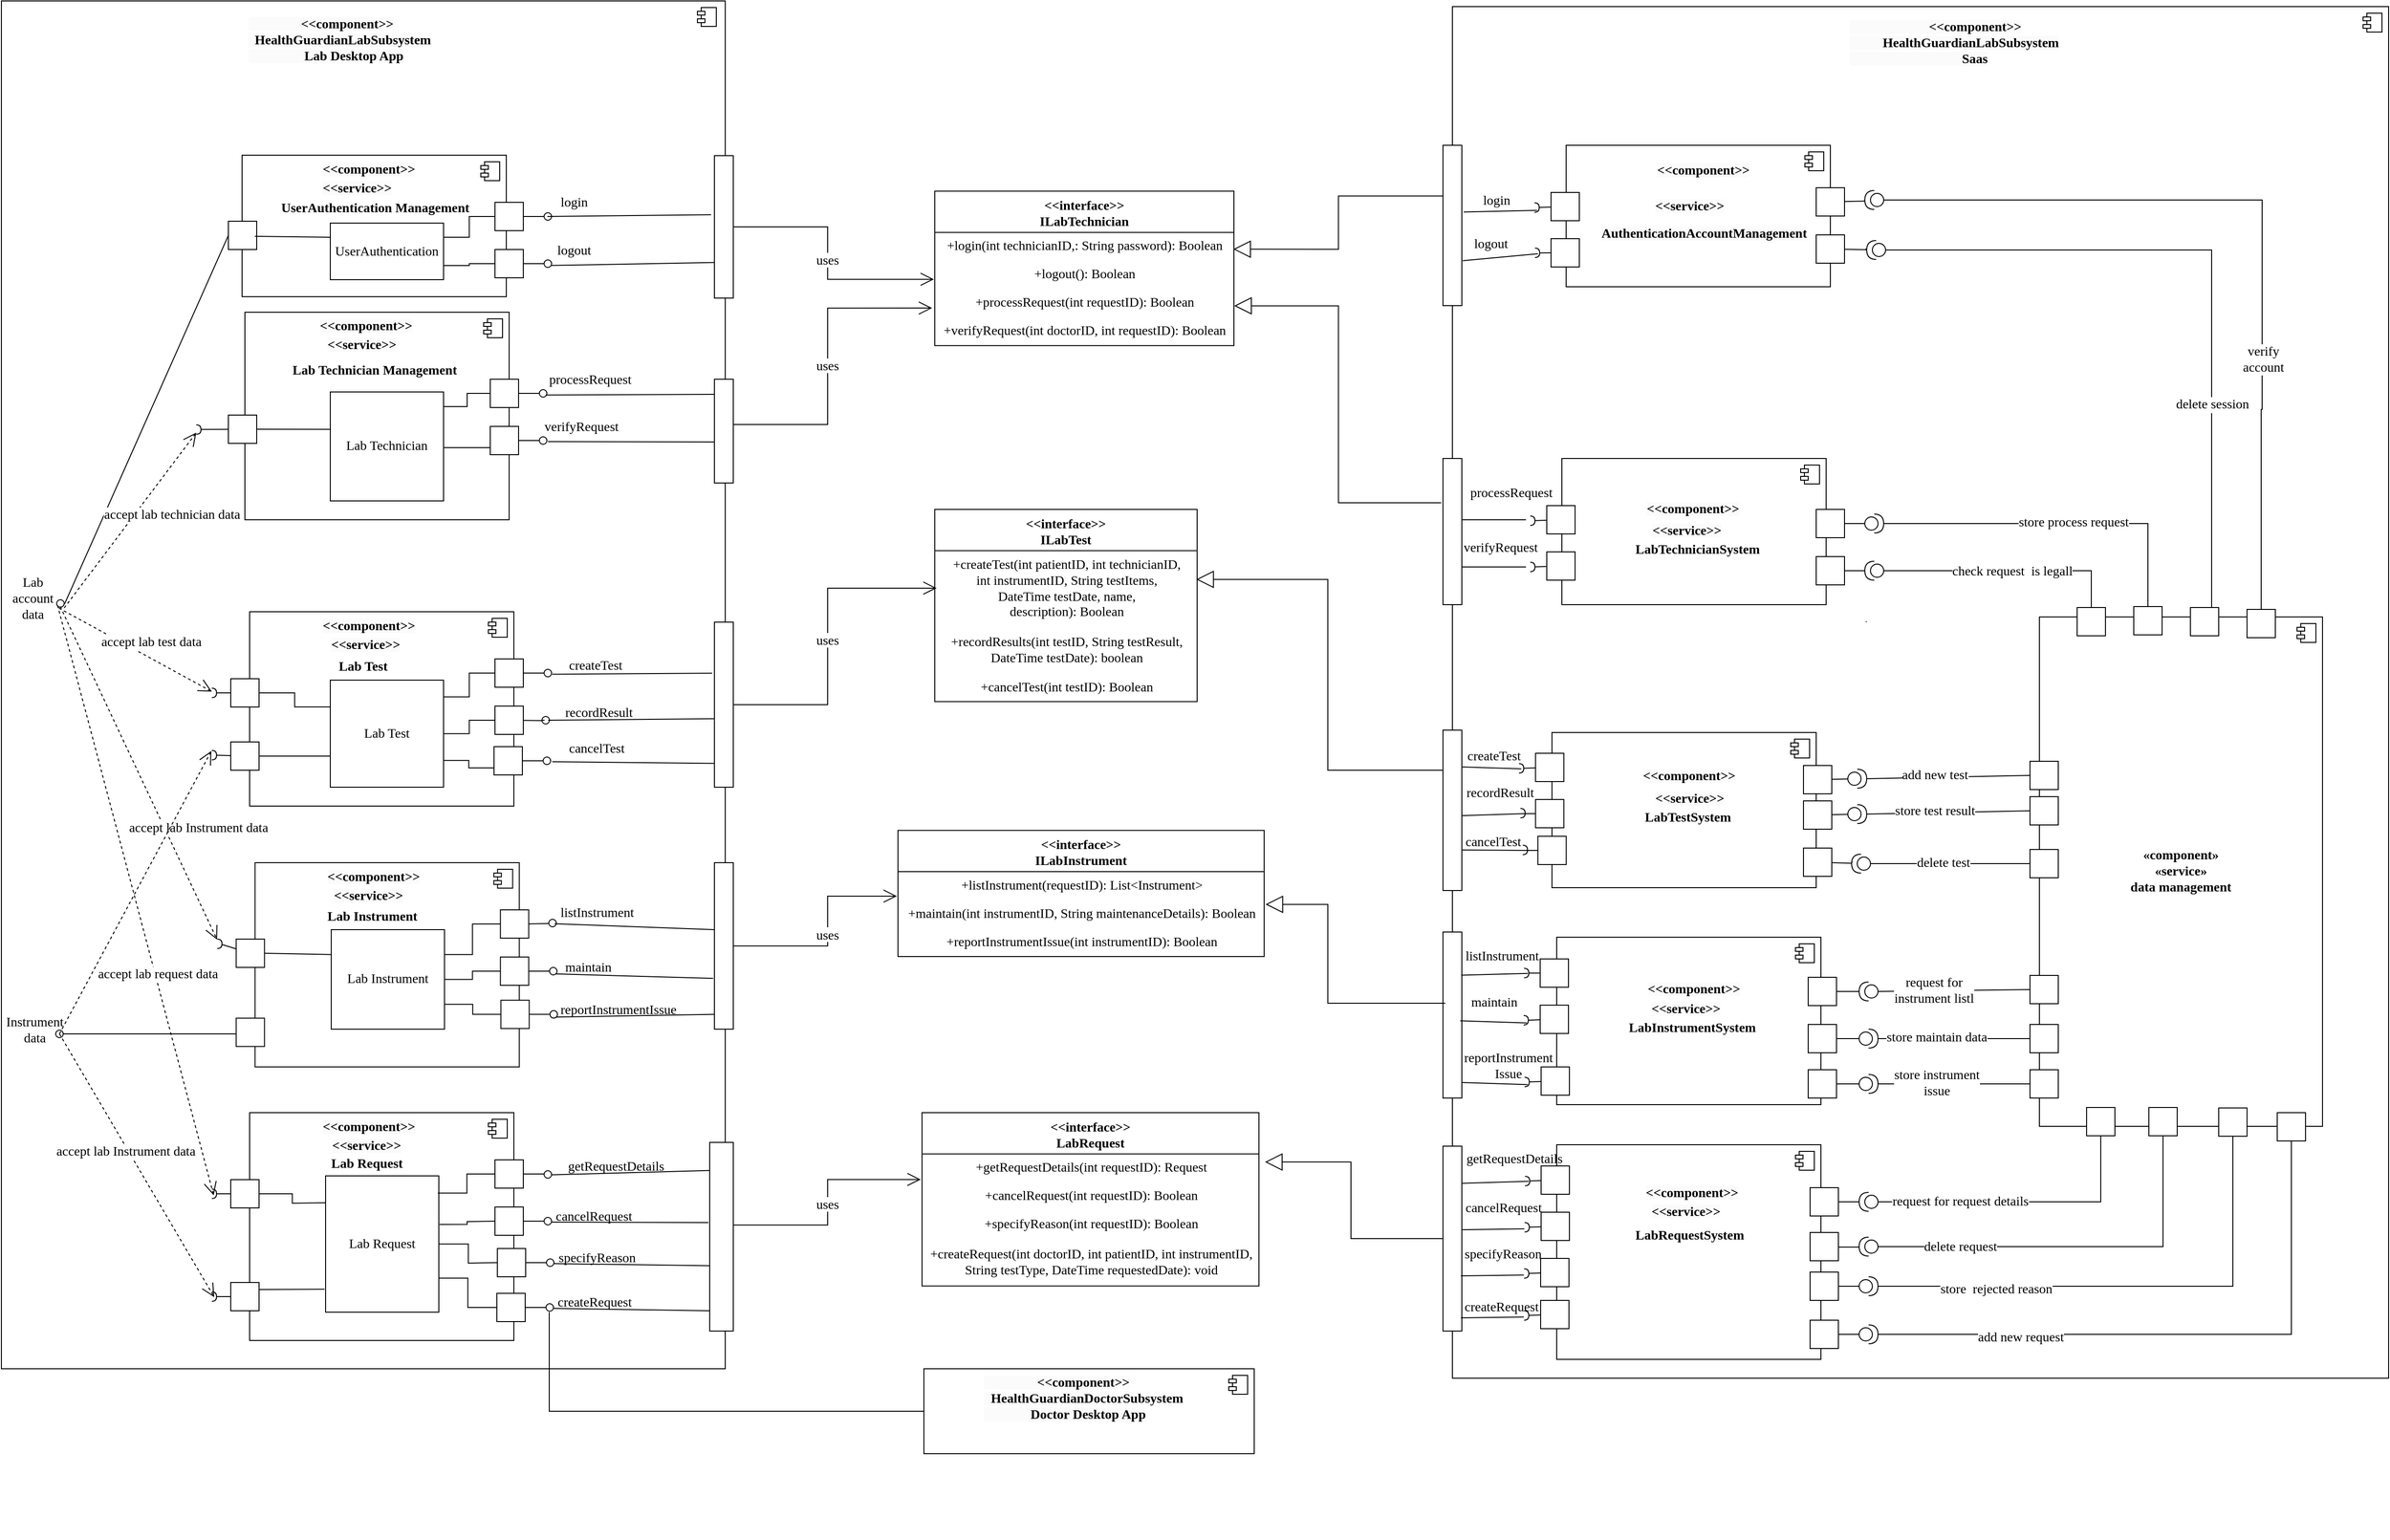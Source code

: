 <mxfile version="22.1.11" type="device">
  <diagram name="Page-1" id="c4acf3e9-155e-7222-9cf6-157b1a14988f">
    <mxGraphModel dx="2442" dy="-964" grid="1" gridSize="10" guides="1" tooltips="1" connect="1" arrows="1" fold="1" page="1" pageScale="1" pageWidth="850" pageHeight="1100" background="none" math="0" shadow="0">
      <root>
        <mxCell id="0" />
        <mxCell id="1" parent="0" />
        <mxCell id="Hje7Pb7ly6nMzVSLejZZ-857" value="" style="html=1;dropTarget=0;whiteSpace=wrap;container=0;fontFamily=Times New Roman;fontSize=14;" parent="1" vertex="1">
          <mxGeometry x="94.5" y="2420" width="767" height="1450" as="geometry" />
        </mxCell>
        <mxCell id="Hje7Pb7ly6nMzVSLejZZ-859" value="&lt;b style=&quot;font-size: 14px;&quot;&gt;&lt;font style=&quot;font-size: 14px;&quot;&gt;&lt;span style=&quot;color: rgb(0, 0, 0); font-style: normal; font-variant-ligatures: normal; font-variant-caps: normal; letter-spacing: normal; orphans: 2; text-align: center; text-indent: 0px; text-transform: none; widows: 2; word-spacing: 0px; -webkit-text-stroke-width: 0px; background-color: rgb(251, 251, 251); text-decoration-thickness: initial; text-decoration-style: initial; text-decoration-color: initial; float: none; display: inline !important; font-size: 14px;&quot;&gt;&lt;span style=&quot;white-space: pre; font-size: 14px;&quot;&gt;&#x9;&lt;/span&gt;&lt;span style=&quot;white-space: pre; font-size: 14px;&quot;&gt;&#x9;&lt;/span&gt;&amp;lt;&amp;lt;component&amp;gt;&amp;gt;&lt;/span&gt;&lt;br style=&quot;border-color: var(--border-color); padding: 0px; margin: 0px; color: rgb(0, 0, 0); font-style: normal; font-variant-ligatures: normal; font-variant-caps: normal; letter-spacing: normal; orphans: 2; text-align: center; text-indent: 0px; text-transform: none; widows: 2; word-spacing: 0px; -webkit-text-stroke-width: 0px; background-color: rgb(251, 251, 251); text-decoration-thickness: initial; text-decoration-style: initial; text-decoration-color: initial; font-size: 14px;&quot;&gt;&lt;/font&gt;&lt;/b&gt;&lt;span style=&quot;color: rgb(0, 0, 0); font-style: normal; font-variant-ligatures: normal; font-variant-caps: normal; letter-spacing: normal; orphans: 2; text-align: center; text-indent: 0px; text-transform: none; widows: 2; word-spacing: 0px; -webkit-text-stroke-width: 0px; background-color: rgb(251, 251, 251); text-decoration-thickness: initial; text-decoration-style: initial; text-decoration-color: initial; float: none; font-size: 14px; display: inline !important;&quot;&gt;&lt;b style=&quot;font-size: 14px;&quot;&gt;&lt;font style=&quot;font-size: 14px;&quot;&gt;&amp;nbsp; HealthGuardianLabSubsystem&lt;br style=&quot;font-size: 14px;&quot;&gt;&lt;span style=&quot;white-space: pre; font-size: 14px;&quot;&gt;&#x9;&lt;/span&gt;&lt;span style=&quot;white-space: pre; font-size: 14px;&quot;&gt;&#x9;&lt;/span&gt;&amp;nbsp;Lab Desktop App&lt;/font&gt;&lt;/b&gt;&lt;br style=&quot;font-size: 14px;&quot;&gt;&lt;/span&gt;" style="text;whiteSpace=wrap;html=1;fontFamily=Times New Roman;fontSize=14;" parent="1" vertex="1">
          <mxGeometry x="354" y="2430" width="265" height="50" as="geometry" />
        </mxCell>
        <mxCell id="Hje7Pb7ly6nMzVSLejZZ-860" value="&lt;div style=&quot;text-align: justify; font-size: 14px;&quot;&gt;&lt;/div&gt;" style="html=1;dropTarget=0;whiteSpace=wrap;align=left;fontFamily=Times New Roman;fontSize=14;" parent="1" vertex="1">
          <mxGeometry x="349.5" y="2583.5" width="280" height="150" as="geometry" />
        </mxCell>
        <mxCell id="Hje7Pb7ly6nMzVSLejZZ-861" value="" style="shape=module;jettyWidth=8;jettyHeight=4;fontFamily=Times New Roman;fontSize=14;" parent="Hje7Pb7ly6nMzVSLejZZ-860" vertex="1">
          <mxGeometry x="1" width="20" height="20" relative="1" as="geometry">
            <mxPoint x="-27" y="7" as="offset" />
          </mxGeometry>
        </mxCell>
        <mxCell id="Hje7Pb7ly6nMzVSLejZZ-862" value="" style="html=1;rounded=0;fontFamily=Times New Roman;fontSize=14;" parent="1" vertex="1">
          <mxGeometry x="617.5" y="2633.5" width="30" height="30" as="geometry" />
        </mxCell>
        <mxCell id="Hje7Pb7ly6nMzVSLejZZ-865" value="&lt;b style=&quot;border-color: var(--border-color); color: rgb(0, 0, 0); font-size: 14px; font-style: normal; font-variant-ligatures: normal; font-variant-caps: normal; letter-spacing: normal; orphans: 2; text-align: left; text-indent: 0px; text-transform: none; widows: 2; word-spacing: 0px; -webkit-text-stroke-width: 0px; background-color: rgb(251, 251, 251); text-decoration-thickness: initial; text-decoration-style: initial; text-decoration-color: initial;&quot;&gt;&lt;span style=&quot;border-color: var(--border-color); color: rgb(0, 0, 0); font-size: 14px; font-style: normal; font-variant-ligatures: normal; font-variant-caps: normal; letter-spacing: normal; orphans: 2; text-align: center; text-indent: 0px; text-transform: none; widows: 2; word-spacing: 0px; -webkit-text-stroke-width: 0px; background-color: rgb(251, 251, 251); text-decoration-thickness: initial; text-decoration-style: initial; text-decoration-color: initial; display: inline !important;&quot;&gt;&amp;lt;&amp;lt;component&amp;gt;&amp;gt;&lt;/span&gt;&lt;/b&gt;" style="text;whiteSpace=wrap;html=1;fontFamily=Times New Roman;fontSize=14;" parent="1" vertex="1">
          <mxGeometry x="432.5" y="2583.5" width="95" height="20" as="geometry" />
        </mxCell>
        <mxCell id="Hje7Pb7ly6nMzVSLejZZ-866" value="" style="html=1;rounded=0;fontFamily=Times New Roman;fontSize=14;" parent="1" vertex="1">
          <mxGeometry x="617.5" y="2683.5" width="30" height="30" as="geometry" />
        </mxCell>
        <mxCell id="Hje7Pb7ly6nMzVSLejZZ-867" value="" style="endArrow=none;html=1;rounded=0;align=center;verticalAlign=top;endFill=0;labelBackgroundColor=none;endSize=2;fontFamily=Times New Roman;fontSize=14;" parent="1" source="Hje7Pb7ly6nMzVSLejZZ-1204" edge="1">
          <mxGeometry relative="1" as="geometry">
            <mxPoint x="669.5" y="2698.5" as="targetPoint" />
          </mxGeometry>
        </mxCell>
        <mxCell id="Hje7Pb7ly6nMzVSLejZZ-868" value="" style="html=1;rounded=0;direction=south;fontFamily=Times New Roman;fontSize=14;" parent="1" vertex="1">
          <mxGeometry x="335" y="2653.5" width="30" height="30" as="geometry" />
        </mxCell>
        <mxCell id="Hje7Pb7ly6nMzVSLejZZ-869" value="&lt;b style=&quot;font-size: 14px;&quot;&gt;UserAuthentication Management&lt;/b&gt;" style="text;whiteSpace=wrap;html=1;fontFamily=Times New Roman;fontSize=14;" parent="1" vertex="1">
          <mxGeometry x="388.75" y="2624.5" width="235" height="20" as="geometry" />
        </mxCell>
        <mxCell id="Hje7Pb7ly6nMzVSLejZZ-870" value="&lt;b style=&quot;border-color: var(--border-color); color: rgb(0, 0, 0); font-size: 14px; font-style: normal; font-variant-ligatures: normal; font-variant-caps: normal; letter-spacing: normal; orphans: 2; text-align: left; text-indent: 0px; text-transform: none; widows: 2; word-spacing: 0px; -webkit-text-stroke-width: 0px; background-color: rgb(251, 251, 251); text-decoration-thickness: initial; text-decoration-style: initial; text-decoration-color: initial;&quot;&gt;&lt;span style=&quot;border-color: var(--border-color); color: rgb(0, 0, 0); font-size: 14px; font-style: normal; font-variant-ligatures: normal; font-variant-caps: normal; letter-spacing: normal; orphans: 2; text-align: center; text-indent: 0px; text-transform: none; widows: 2; word-spacing: 0px; -webkit-text-stroke-width: 0px; background-color: rgb(251, 251, 251); text-decoration-thickness: initial; text-decoration-style: initial; text-decoration-color: initial; display: inline !important;&quot;&gt;&amp;lt;&amp;lt;service&amp;gt;&amp;gt;&lt;/span&gt;&lt;/b&gt;" style="text;whiteSpace=wrap;html=1;fontFamily=Times New Roman;fontSize=14;" parent="1" vertex="1">
          <mxGeometry x="432.5" y="2603.5" width="95" height="20" as="geometry" />
        </mxCell>
        <mxCell id="Hje7Pb7ly6nMzVSLejZZ-871" value="&lt;div style=&quot;text-align: justify; font-size: 14px;&quot;&gt;&lt;/div&gt;" style="html=1;dropTarget=0;whiteSpace=wrap;align=left;fontFamily=Times New Roman;fontSize=14;" parent="1" vertex="1">
          <mxGeometry x="352.5" y="2750" width="280" height="220" as="geometry" />
        </mxCell>
        <mxCell id="Hje7Pb7ly6nMzVSLejZZ-872" value="" style="shape=module;jettyWidth=8;jettyHeight=4;fontFamily=Times New Roman;fontSize=14;" parent="Hje7Pb7ly6nMzVSLejZZ-871" vertex="1">
          <mxGeometry x="1" width="20" height="20" relative="1" as="geometry">
            <mxPoint x="-27" y="7" as="offset" />
          </mxGeometry>
        </mxCell>
        <mxCell id="Hje7Pb7ly6nMzVSLejZZ-873" value="" style="html=1;rounded=0;fontFamily=Times New Roman;fontSize=14;" parent="1" vertex="1">
          <mxGeometry x="612.5" y="2821" width="30" height="30" as="geometry" />
        </mxCell>
        <mxCell id="Hje7Pb7ly6nMzVSLejZZ-874" value="" style="endArrow=none;html=1;rounded=0;align=center;verticalAlign=top;endFill=0;labelBackgroundColor=none;endSize=2;fontFamily=Times New Roman;fontSize=14;" parent="1" source="Hje7Pb7ly6nMzVSLejZZ-873" target="Hje7Pb7ly6nMzVSLejZZ-875" edge="1">
          <mxGeometry relative="1" as="geometry" />
        </mxCell>
        <mxCell id="Hje7Pb7ly6nMzVSLejZZ-875" value="" style="ellipse;html=1;fontSize=14;align=center;fillColor=none;points=[];aspect=fixed;resizable=0;verticalAlign=bottom;labelPosition=center;verticalLabelPosition=top;flipH=1;fontFamily=Times New Roman;" parent="1" vertex="1">
          <mxGeometry x="664.5" y="2832" width="8" height="8" as="geometry" />
        </mxCell>
        <mxCell id="Hje7Pb7ly6nMzVSLejZZ-876" value="&lt;b style=&quot;border-color: var(--border-color); color: rgb(0, 0, 0); font-size: 14px; font-style: normal; font-variant-ligatures: normal; font-variant-caps: normal; letter-spacing: normal; orphans: 2; text-align: left; text-indent: 0px; text-transform: none; widows: 2; word-spacing: 0px; -webkit-text-stroke-width: 0px; background-color: rgb(251, 251, 251); text-decoration-thickness: initial; text-decoration-style: initial; text-decoration-color: initial;&quot;&gt;&lt;span style=&quot;border-color: var(--border-color); color: rgb(0, 0, 0); font-size: 14px; font-style: normal; font-variant-ligatures: normal; font-variant-caps: normal; letter-spacing: normal; orphans: 2; text-align: center; text-indent: 0px; text-transform: none; widows: 2; word-spacing: 0px; -webkit-text-stroke-width: 0px; background-color: rgb(251, 251, 251); text-decoration-thickness: initial; text-decoration-style: initial; text-decoration-color: initial; display: inline !important;&quot;&gt;&amp;lt;&amp;lt;component&amp;gt;&amp;gt;&lt;/span&gt;&lt;/b&gt;" style="text;whiteSpace=wrap;html=1;fontFamily=Times New Roman;fontSize=14;" parent="1" vertex="1">
          <mxGeometry x="429.5" y="2750" width="95" height="20" as="geometry" />
        </mxCell>
        <mxCell id="Hje7Pb7ly6nMzVSLejZZ-877" value="" style="html=1;rounded=0;fontFamily=Times New Roman;fontSize=14;" parent="1" vertex="1">
          <mxGeometry x="612.5" y="2871" width="30" height="30" as="geometry" />
        </mxCell>
        <mxCell id="Hje7Pb7ly6nMzVSLejZZ-878" value="" style="endArrow=none;html=1;rounded=0;align=center;verticalAlign=top;endFill=0;labelBackgroundColor=none;endSize=2;fontFamily=Times New Roman;fontSize=14;" parent="1" source="Hje7Pb7ly6nMzVSLejZZ-877" target="Hje7Pb7ly6nMzVSLejZZ-879" edge="1">
          <mxGeometry relative="1" as="geometry" />
        </mxCell>
        <mxCell id="Hje7Pb7ly6nMzVSLejZZ-879" value="" style="ellipse;html=1;fontSize=14;align=center;fillColor=none;points=[];aspect=fixed;resizable=0;verticalAlign=bottom;labelPosition=center;verticalLabelPosition=top;flipH=1;fontFamily=Times New Roman;" parent="1" vertex="1">
          <mxGeometry x="664.5" y="2882" width="8" height="8" as="geometry" />
        </mxCell>
        <mxCell id="Hje7Pb7ly6nMzVSLejZZ-880" value="" style="html=1;rounded=0;direction=south;fontFamily=Times New Roman;fontSize=14;" parent="1" vertex="1">
          <mxGeometry x="335" y="2859" width="30" height="30" as="geometry" />
        </mxCell>
        <mxCell id="Hje7Pb7ly6nMzVSLejZZ-881" value="" style="endArrow=none;html=1;rounded=0;align=center;verticalAlign=top;endFill=0;labelBackgroundColor=none;endSize=2;fontFamily=Times New Roman;fontSize=14;" parent="1" source="Hje7Pb7ly6nMzVSLejZZ-880" target="Hje7Pb7ly6nMzVSLejZZ-882" edge="1">
          <mxGeometry relative="1" as="geometry" />
        </mxCell>
        <mxCell id="Hje7Pb7ly6nMzVSLejZZ-882" value="" style="shape=requiredInterface;html=1;fontSize=14;align=center;fillColor=none;points=[];aspect=fixed;resizable=0;verticalAlign=bottom;labelPosition=center;verticalLabelPosition=top;flipH=1;direction=west;fontFamily=Times New Roman;" parent="1" vertex="1">
          <mxGeometry x="301" y="2869.33" width="5" height="10" as="geometry" />
        </mxCell>
        <mxCell id="Hje7Pb7ly6nMzVSLejZZ-883" value="&lt;b style=&quot;font-size: 14px;&quot;&gt;Lab Technician Management&lt;/b&gt;" style="text;whiteSpace=wrap;html=1;fontFamily=Times New Roman;fontSize=14;" parent="1" vertex="1">
          <mxGeometry x="400.75" y="2797" width="193.5" height="28" as="geometry" />
        </mxCell>
        <mxCell id="Hje7Pb7ly6nMzVSLejZZ-884" value="&lt;b style=&quot;border-color: var(--border-color); color: rgb(0, 0, 0); font-size: 14px; font-style: normal; font-variant-ligatures: normal; font-variant-caps: normal; letter-spacing: normal; orphans: 2; text-align: left; text-indent: 0px; text-transform: none; widows: 2; word-spacing: 0px; -webkit-text-stroke-width: 0px; background-color: rgb(251, 251, 251); text-decoration-thickness: initial; text-decoration-style: initial; text-decoration-color: initial;&quot;&gt;&lt;span style=&quot;border-color: var(--border-color); color: rgb(0, 0, 0); font-size: 14px; font-style: normal; font-variant-ligatures: normal; font-variant-caps: normal; letter-spacing: normal; orphans: 2; text-align: center; text-indent: 0px; text-transform: none; widows: 2; word-spacing: 0px; -webkit-text-stroke-width: 0px; background-color: rgb(251, 251, 251); text-decoration-thickness: initial; text-decoration-style: initial; text-decoration-color: initial; display: inline !important;&quot;&gt;&amp;lt;&amp;lt;service&amp;gt;&amp;gt;&lt;/span&gt;&lt;/b&gt;" style="text;whiteSpace=wrap;html=1;fontFamily=Times New Roman;fontSize=14;" parent="1" vertex="1">
          <mxGeometry x="438" y="2770" width="75.5" height="20" as="geometry" />
        </mxCell>
        <mxCell id="Hje7Pb7ly6nMzVSLejZZ-885" value="&lt;div style=&quot;text-align: justify; font-size: 14px;&quot;&gt;&lt;/div&gt;" style="html=1;dropTarget=0;whiteSpace=wrap;align=left;fontFamily=Times New Roman;fontSize=14;" parent="1" vertex="1">
          <mxGeometry x="357.5" y="3067.5" width="280" height="206" as="geometry" />
        </mxCell>
        <mxCell id="Hje7Pb7ly6nMzVSLejZZ-886" value="" style="shape=module;jettyWidth=8;jettyHeight=4;fontFamily=Times New Roman;fontSize=14;" parent="Hje7Pb7ly6nMzVSLejZZ-885" vertex="1">
          <mxGeometry x="1" width="20" height="20" relative="1" as="geometry">
            <mxPoint x="-27" y="7" as="offset" />
          </mxGeometry>
        </mxCell>
        <mxCell id="Hje7Pb7ly6nMzVSLejZZ-887" value="" style="html=1;rounded=0;fontFamily=Times New Roman;fontSize=14;" parent="1" vertex="1">
          <mxGeometry x="617.5" y="3117.5" width="30" height="30" as="geometry" />
        </mxCell>
        <mxCell id="Hje7Pb7ly6nMzVSLejZZ-888" value="" style="endArrow=none;html=1;rounded=0;align=center;verticalAlign=top;endFill=0;labelBackgroundColor=none;endSize=2;fontFamily=Times New Roman;fontSize=14;" parent="1" source="Hje7Pb7ly6nMzVSLejZZ-887" target="Hje7Pb7ly6nMzVSLejZZ-889" edge="1">
          <mxGeometry relative="1" as="geometry" />
        </mxCell>
        <mxCell id="Hje7Pb7ly6nMzVSLejZZ-889" value="" style="ellipse;html=1;fontSize=14;align=center;fillColor=none;points=[];aspect=fixed;resizable=0;verticalAlign=bottom;labelPosition=center;verticalLabelPosition=top;flipH=1;fontFamily=Times New Roman;" parent="1" vertex="1">
          <mxGeometry x="669.5" y="3128.5" width="8" height="8" as="geometry" />
        </mxCell>
        <mxCell id="Hje7Pb7ly6nMzVSLejZZ-890" value="&lt;b style=&quot;border-color: var(--border-color); color: rgb(0, 0, 0); font-size: 14px; font-style: normal; font-variant-ligatures: normal; font-variant-caps: normal; letter-spacing: normal; orphans: 2; text-align: left; text-indent: 0px; text-transform: none; widows: 2; word-spacing: 0px; -webkit-text-stroke-width: 0px; background-color: rgb(251, 251, 251); text-decoration-thickness: initial; text-decoration-style: initial; text-decoration-color: initial;&quot;&gt;&lt;span style=&quot;border-color: var(--border-color); color: rgb(0, 0, 0); font-size: 14px; font-style: normal; font-variant-ligatures: normal; font-variant-caps: normal; letter-spacing: normal; orphans: 2; text-align: center; text-indent: 0px; text-transform: none; widows: 2; word-spacing: 0px; -webkit-text-stroke-width: 0px; background-color: rgb(251, 251, 251); text-decoration-thickness: initial; text-decoration-style: initial; text-decoration-color: initial; display: inline !important;&quot;&gt;&amp;lt;&amp;lt;component&amp;gt;&amp;gt;&lt;/span&gt;&lt;/b&gt;" style="text;whiteSpace=wrap;html=1;fontFamily=Times New Roman;fontSize=14;" parent="1" vertex="1">
          <mxGeometry x="432.5" y="3067.5" width="95" height="20" as="geometry" />
        </mxCell>
        <mxCell id="Hje7Pb7ly6nMzVSLejZZ-891" value="" style="html=1;rounded=0;fontFamily=Times New Roman;fontSize=14;" parent="1" vertex="1">
          <mxGeometry x="617.5" y="3167.5" width="30" height="30" as="geometry" />
        </mxCell>
        <mxCell id="Hje7Pb7ly6nMzVSLejZZ-892" value="" style="endArrow=none;html=1;rounded=0;align=center;verticalAlign=top;endFill=0;labelBackgroundColor=none;endSize=2;fontFamily=Times New Roman;fontSize=14;" parent="1" edge="1">
          <mxGeometry relative="1" as="geometry">
            <mxPoint x="670" y="3182.5" as="sourcePoint" />
            <mxPoint x="669.5" y="3182.5" as="targetPoint" />
          </mxGeometry>
        </mxCell>
        <mxCell id="Hje7Pb7ly6nMzVSLejZZ-893" value="" style="html=1;rounded=0;direction=south;fontFamily=Times New Roman;fontSize=14;" parent="1" vertex="1">
          <mxGeometry x="337.5" y="3138.5" width="30" height="30" as="geometry" />
        </mxCell>
        <mxCell id="Hje7Pb7ly6nMzVSLejZZ-894" value="" style="endArrow=none;html=1;rounded=0;align=center;verticalAlign=top;endFill=0;labelBackgroundColor=none;endSize=2;fontFamily=Times New Roman;fontSize=14;" parent="1" source="Hje7Pb7ly6nMzVSLejZZ-893" target="Hje7Pb7ly6nMzVSLejZZ-895" edge="1">
          <mxGeometry relative="1" as="geometry" />
        </mxCell>
        <mxCell id="Hje7Pb7ly6nMzVSLejZZ-895" value="" style="shape=requiredInterface;html=1;fontSize=14;align=center;fillColor=none;points=[];aspect=fixed;resizable=0;verticalAlign=bottom;labelPosition=center;verticalLabelPosition=top;flipH=1;direction=west;fontFamily=Times New Roman;" parent="1" vertex="1">
          <mxGeometry x="317.5" y="3148.5" width="5" height="10" as="geometry" />
        </mxCell>
        <mxCell id="Hje7Pb7ly6nMzVSLejZZ-896" value="&lt;b style=&quot;border-color: var(--border-color); color: rgb(0, 0, 0); font-size: 14px; font-style: normal; font-variant-ligatures: normal; font-variant-caps: normal; letter-spacing: normal; orphans: 2; text-align: left; text-indent: 0px; text-transform: none; widows: 2; word-spacing: 0px; -webkit-text-stroke-width: 0px; background-color: rgb(251, 251, 251); text-decoration-thickness: initial; text-decoration-style: initial; text-decoration-color: initial;&quot;&gt;&lt;span style=&quot;border-color: var(--border-color); color: rgb(0, 0, 0); font-size: 14px; font-style: normal; font-variant-ligatures: normal; font-variant-caps: normal; letter-spacing: normal; orphans: 2; text-align: center; text-indent: 0px; text-transform: none; widows: 2; word-spacing: 0px; -webkit-text-stroke-width: 0px; background-color: rgb(251, 251, 251); text-decoration-thickness: initial; text-decoration-style: initial; text-decoration-color: initial; display: inline !important;&quot;&gt;&amp;lt;&amp;lt;service&amp;gt;&amp;gt;&lt;/span&gt;&lt;/b&gt;" style="text;whiteSpace=wrap;html=1;fontFamily=Times New Roman;fontSize=14;" parent="1" vertex="1">
          <mxGeometry x="442" y="3087.5" width="95" height="20" as="geometry" />
        </mxCell>
        <mxCell id="Hje7Pb7ly6nMzVSLejZZ-909" value="&lt;div style=&quot;text-align: justify; font-size: 14px;&quot;&gt;&lt;/div&gt;" style="html=1;dropTarget=0;whiteSpace=wrap;align=left;fontFamily=Times New Roman;fontSize=14;" parent="1" vertex="1">
          <mxGeometry x="363.25" y="3333.5" width="280" height="216.5" as="geometry" />
        </mxCell>
        <mxCell id="Hje7Pb7ly6nMzVSLejZZ-910" value="" style="shape=module;jettyWidth=8;jettyHeight=4;fontFamily=Times New Roman;fontSize=14;" parent="Hje7Pb7ly6nMzVSLejZZ-909" vertex="1">
          <mxGeometry x="1" width="20" height="20" relative="1" as="geometry">
            <mxPoint x="-27" y="7" as="offset" />
          </mxGeometry>
        </mxCell>
        <mxCell id="Hje7Pb7ly6nMzVSLejZZ-911" value="" style="html=1;rounded=0;fontFamily=Times New Roman;fontSize=14;" parent="1" vertex="1">
          <mxGeometry x="623.25" y="3383.5" width="30" height="30" as="geometry" />
        </mxCell>
        <mxCell id="Hje7Pb7ly6nMzVSLejZZ-912" value="" style="endArrow=none;html=1;rounded=0;align=center;verticalAlign=top;endFill=0;labelBackgroundColor=none;endSize=2;fontFamily=Times New Roman;fontSize=14;" parent="1" source="Hje7Pb7ly6nMzVSLejZZ-1208" edge="1">
          <mxGeometry relative="1" as="geometry">
            <mxPoint x="675" y="3398.526" as="sourcePoint" />
            <mxPoint x="675.25" y="3398.5" as="targetPoint" />
          </mxGeometry>
        </mxCell>
        <mxCell id="Hje7Pb7ly6nMzVSLejZZ-913" value="&lt;b style=&quot;border-color: var(--border-color); color: rgb(0, 0, 0); font-size: 14px; font-style: normal; font-variant-ligatures: normal; font-variant-caps: normal; letter-spacing: normal; orphans: 2; text-align: left; text-indent: 0px; text-transform: none; widows: 2; word-spacing: 0px; -webkit-text-stroke-width: 0px; background-color: rgb(251, 251, 251); text-decoration-thickness: initial; text-decoration-style: initial; text-decoration-color: initial;&quot;&gt;&lt;span style=&quot;border-color: var(--border-color); color: rgb(0, 0, 0); font-size: 14px; font-style: normal; font-variant-ligatures: normal; font-variant-caps: normal; letter-spacing: normal; orphans: 2; text-align: center; text-indent: 0px; text-transform: none; widows: 2; word-spacing: 0px; -webkit-text-stroke-width: 0px; background-color: rgb(251, 251, 251); text-decoration-thickness: initial; text-decoration-style: initial; text-decoration-color: initial; display: inline !important;&quot;&gt;&amp;lt;&amp;lt;component&amp;gt;&amp;gt;&lt;/span&gt;&lt;/b&gt;" style="text;whiteSpace=wrap;html=1;fontFamily=Times New Roman;fontSize=14;" parent="1" vertex="1">
          <mxGeometry x="438.25" y="3333.5" width="95" height="20" as="geometry" />
        </mxCell>
        <mxCell id="Hje7Pb7ly6nMzVSLejZZ-914" value="" style="html=1;rounded=0;fontFamily=Times New Roman;fontSize=14;" parent="1" vertex="1">
          <mxGeometry x="623.25" y="3433.5" width="30" height="30" as="geometry" />
        </mxCell>
        <mxCell id="Hje7Pb7ly6nMzVSLejZZ-915" value="" style="endArrow=none;html=1;rounded=0;align=center;verticalAlign=top;endFill=0;labelBackgroundColor=none;endSize=2;fontFamily=Times New Roman;fontSize=14;" parent="1" source="Hje7Pb7ly6nMzVSLejZZ-914" target="Hje7Pb7ly6nMzVSLejZZ-916" edge="1">
          <mxGeometry relative="1" as="geometry" />
        </mxCell>
        <mxCell id="Hje7Pb7ly6nMzVSLejZZ-916" value="" style="ellipse;html=1;fontSize=14;align=center;fillColor=none;points=[];aspect=fixed;resizable=0;verticalAlign=bottom;labelPosition=center;verticalLabelPosition=top;flipH=1;fontFamily=Times New Roman;" parent="1" vertex="1">
          <mxGeometry x="675.25" y="3444.5" width="8" height="8" as="geometry" />
        </mxCell>
        <mxCell id="Hje7Pb7ly6nMzVSLejZZ-917" value="" style="html=1;rounded=0;direction=south;fontFamily=Times New Roman;fontSize=14;" parent="1" vertex="1">
          <mxGeometry x="343.25" y="3414.5" width="30" height="30" as="geometry" />
        </mxCell>
        <mxCell id="Hje7Pb7ly6nMzVSLejZZ-918" value="" style="endArrow=none;html=1;rounded=0;align=center;verticalAlign=top;endFill=0;labelBackgroundColor=none;endSize=2;fontFamily=Times New Roman;fontSize=14;" parent="1" source="Hje7Pb7ly6nMzVSLejZZ-917" target="Hje7Pb7ly6nMzVSLejZZ-919" edge="1">
          <mxGeometry relative="1" as="geometry" />
        </mxCell>
        <mxCell id="Hje7Pb7ly6nMzVSLejZZ-919" value="" style="shape=requiredInterface;html=1;fontSize=14;align=center;fillColor=none;points=[];aspect=fixed;resizable=0;verticalAlign=bottom;labelPosition=center;verticalLabelPosition=top;flipH=1;direction=west;fontFamily=Times New Roman;" parent="1" vertex="1">
          <mxGeometry x="323.25" y="3414.5" width="5" height="10" as="geometry" />
        </mxCell>
        <mxCell id="Hje7Pb7ly6nMzVSLejZZ-920" value="&lt;b style=&quot;font-size: 14px;&quot;&gt;Lab Instrument&lt;/b&gt;" style="text;whiteSpace=wrap;html=1;fontFamily=Times New Roman;fontSize=14;" parent="1" vertex="1">
          <mxGeometry x="438.25" y="3376" width="150" height="20" as="geometry" />
        </mxCell>
        <mxCell id="Hje7Pb7ly6nMzVSLejZZ-921" value="&lt;b style=&quot;border-color: var(--border-color); color: rgb(0, 0, 0); font-size: 14px; font-style: normal; font-variant-ligatures: normal; font-variant-caps: normal; letter-spacing: normal; orphans: 2; text-align: left; text-indent: 0px; text-transform: none; widows: 2; word-spacing: 0px; -webkit-text-stroke-width: 0px; background-color: rgb(251, 251, 251); text-decoration-thickness: initial; text-decoration-style: initial; text-decoration-color: initial;&quot;&gt;&lt;span style=&quot;border-color: var(--border-color); color: rgb(0, 0, 0); font-size: 14px; font-style: normal; font-variant-ligatures: normal; font-variant-caps: normal; letter-spacing: normal; orphans: 2; text-align: center; text-indent: 0px; text-transform: none; widows: 2; word-spacing: 0px; -webkit-text-stroke-width: 0px; background-color: rgb(251, 251, 251); text-decoration-thickness: initial; text-decoration-style: initial; text-decoration-color: initial; display: inline !important;&quot;&gt;&amp;lt;&amp;lt;service&amp;gt;&amp;gt;&lt;/span&gt;&lt;/b&gt;" style="text;whiteSpace=wrap;html=1;fontFamily=Times New Roman;fontSize=14;" parent="1" vertex="1">
          <mxGeometry x="445" y="3353.5" width="95" height="20" as="geometry" />
        </mxCell>
        <mxCell id="Hje7Pb7ly6nMzVSLejZZ-922" value="&lt;div style=&quot;text-align: justify; font-size: 14px;&quot;&gt;&lt;/div&gt;" style="html=1;dropTarget=0;whiteSpace=wrap;align=left;fontFamily=Times New Roman;fontSize=14;" parent="1" vertex="1">
          <mxGeometry x="357.5" y="3598.5" width="280" height="241.5" as="geometry" />
        </mxCell>
        <mxCell id="Hje7Pb7ly6nMzVSLejZZ-923" value="" style="shape=module;jettyWidth=8;jettyHeight=4;fontFamily=Times New Roman;fontSize=14;" parent="Hje7Pb7ly6nMzVSLejZZ-922" vertex="1">
          <mxGeometry x="1" width="20" height="20" relative="1" as="geometry">
            <mxPoint x="-27" y="7" as="offset" />
          </mxGeometry>
        </mxCell>
        <mxCell id="Hje7Pb7ly6nMzVSLejZZ-924" value="" style="html=1;rounded=0;fontFamily=Times New Roman;fontSize=14;" parent="1" vertex="1">
          <mxGeometry x="617.5" y="3648.5" width="30" height="30" as="geometry" />
        </mxCell>
        <mxCell id="Hje7Pb7ly6nMzVSLejZZ-925" value="" style="endArrow=none;html=1;rounded=0;align=center;verticalAlign=top;endFill=0;labelBackgroundColor=none;endSize=2;fontFamily=Times New Roman;fontSize=14;" parent="1" source="Hje7Pb7ly6nMzVSLejZZ-924" edge="1">
          <mxGeometry relative="1" as="geometry">
            <mxPoint x="669.5" y="3663.5" as="targetPoint" />
          </mxGeometry>
        </mxCell>
        <mxCell id="Hje7Pb7ly6nMzVSLejZZ-926" value="&lt;b style=&quot;border-color: var(--border-color); color: rgb(0, 0, 0); font-size: 14px; font-style: normal; font-variant-ligatures: normal; font-variant-caps: normal; letter-spacing: normal; orphans: 2; text-align: left; text-indent: 0px; text-transform: none; widows: 2; word-spacing: 0px; -webkit-text-stroke-width: 0px; background-color: rgb(251, 251, 251); text-decoration-thickness: initial; text-decoration-style: initial; text-decoration-color: initial;&quot;&gt;&lt;span style=&quot;border-color: var(--border-color); color: rgb(0, 0, 0); font-size: 14px; font-style: normal; font-variant-ligatures: normal; font-variant-caps: normal; letter-spacing: normal; orphans: 2; text-align: center; text-indent: 0px; text-transform: none; widows: 2; word-spacing: 0px; -webkit-text-stroke-width: 0px; background-color: rgb(251, 251, 251); text-decoration-thickness: initial; text-decoration-style: initial; text-decoration-color: initial; display: inline !important;&quot;&gt;&amp;lt;&amp;lt;component&amp;gt;&amp;gt;&lt;/span&gt;&lt;/b&gt;" style="text;whiteSpace=wrap;html=1;fontFamily=Times New Roman;fontSize=14;" parent="1" vertex="1">
          <mxGeometry x="432.5" y="3598.5" width="95" height="20" as="geometry" />
        </mxCell>
        <mxCell id="Hje7Pb7ly6nMzVSLejZZ-927" value="" style="html=1;rounded=0;fontFamily=Times New Roman;fontSize=14;" parent="1" vertex="1">
          <mxGeometry x="617.5" y="3698.5" width="30" height="30" as="geometry" />
        </mxCell>
        <mxCell id="Hje7Pb7ly6nMzVSLejZZ-928" value="" style="endArrow=none;html=1;rounded=0;align=center;verticalAlign=top;endFill=0;labelBackgroundColor=none;endSize=2;fontFamily=Times New Roman;fontSize=14;" parent="1" source="Hje7Pb7ly6nMzVSLejZZ-927" target="Hje7Pb7ly6nMzVSLejZZ-929" edge="1">
          <mxGeometry relative="1" as="geometry" />
        </mxCell>
        <mxCell id="Hje7Pb7ly6nMzVSLejZZ-929" value="" style="ellipse;html=1;fontSize=14;align=center;fillColor=none;points=[];aspect=fixed;resizable=0;verticalAlign=bottom;labelPosition=center;verticalLabelPosition=top;flipH=1;fontFamily=Times New Roman;" parent="1" vertex="1">
          <mxGeometry x="669.5" y="3709.5" width="8" height="8" as="geometry" />
        </mxCell>
        <mxCell id="Hje7Pb7ly6nMzVSLejZZ-930" value="" style="html=1;rounded=0;direction=south;fontFamily=Times New Roman;fontSize=14;" parent="1" vertex="1">
          <mxGeometry x="337.5" y="3669.5" width="30" height="30" as="geometry" />
        </mxCell>
        <mxCell id="Hje7Pb7ly6nMzVSLejZZ-931" value="" style="endArrow=none;html=1;rounded=0;align=center;verticalAlign=top;endFill=0;labelBackgroundColor=none;endSize=2;fontFamily=Times New Roman;fontSize=14;" parent="1" source="Hje7Pb7ly6nMzVSLejZZ-930" target="Hje7Pb7ly6nMzVSLejZZ-932" edge="1">
          <mxGeometry relative="1" as="geometry" />
        </mxCell>
        <mxCell id="Hje7Pb7ly6nMzVSLejZZ-932" value="" style="shape=requiredInterface;html=1;fontSize=14;align=center;fillColor=none;points=[];aspect=fixed;resizable=0;verticalAlign=bottom;labelPosition=center;verticalLabelPosition=top;flipH=1;direction=west;fontFamily=Times New Roman;" parent="1" vertex="1">
          <mxGeometry x="317.5" y="3679.5" width="5" height="10" as="geometry" />
        </mxCell>
        <mxCell id="Hje7Pb7ly6nMzVSLejZZ-933" value="&lt;b style=&quot;font-size: 14px;&quot;&gt;Lab Request&lt;/b&gt;" style="text;whiteSpace=wrap;html=1;fontFamily=Times New Roman;fontSize=14;" parent="1" vertex="1">
          <mxGeometry x="441.75" y="3638" width="190.49" height="20" as="geometry" />
        </mxCell>
        <mxCell id="Hje7Pb7ly6nMzVSLejZZ-934" value="&lt;b style=&quot;border-color: var(--border-color); color: rgb(0, 0, 0); font-size: 14px; font-style: normal; font-variant-ligatures: normal; font-variant-caps: normal; letter-spacing: normal; orphans: 2; text-align: left; text-indent: 0px; text-transform: none; widows: 2; word-spacing: 0px; -webkit-text-stroke-width: 0px; background-color: rgb(251, 251, 251); text-decoration-thickness: initial; text-decoration-style: initial; text-decoration-color: initial;&quot;&gt;&lt;span style=&quot;border-color: var(--border-color); color: rgb(0, 0, 0); font-size: 14px; font-style: normal; font-variant-ligatures: normal; font-variant-caps: normal; letter-spacing: normal; orphans: 2; text-align: center; text-indent: 0px; text-transform: none; widows: 2; word-spacing: 0px; -webkit-text-stroke-width: 0px; background-color: rgb(251, 251, 251); text-decoration-thickness: initial; text-decoration-style: initial; text-decoration-color: initial; display: inline !important;&quot;&gt;&amp;lt;&amp;lt;service&amp;gt;&amp;gt;&lt;/span&gt;&lt;/b&gt;" style="text;whiteSpace=wrap;html=1;fontFamily=Times New Roman;fontSize=14;" parent="1" vertex="1">
          <mxGeometry x="442.5" y="3618.5" width="95" height="20" as="geometry" />
        </mxCell>
        <mxCell id="Hje7Pb7ly6nMzVSLejZZ-935" value="&lt;b style=&quot;font-size: 14px;&quot;&gt;Lab Test&lt;/b&gt;" style="text;whiteSpace=wrap;html=1;fontFamily=Times New Roman;fontSize=14;" parent="1" vertex="1">
          <mxGeometry x="450" y="3110.5" width="170" height="25" as="geometry" />
        </mxCell>
        <mxCell id="Hje7Pb7ly6nMzVSLejZZ-936" value="" style="html=1;dropTarget=0;whiteSpace=wrap;fontFamily=Times New Roman;fontSize=14;" parent="1" vertex="1">
          <mxGeometry x="1632" y="2426" width="992" height="1454" as="geometry" />
        </mxCell>
        <mxCell id="Hje7Pb7ly6nMzVSLejZZ-937" value="" style="shape=module;jettyWidth=8;jettyHeight=4;fontFamily=Times New Roman;fontSize=14;" parent="Hje7Pb7ly6nMzVSLejZZ-936" vertex="1">
          <mxGeometry x="1" width="20" height="20" relative="1" as="geometry">
            <mxPoint x="-27" y="7" as="offset" />
          </mxGeometry>
        </mxCell>
        <mxCell id="Hje7Pb7ly6nMzVSLejZZ-938" value="&lt;div style=&quot;text-align: justify; font-size: 14px;&quot;&gt;&lt;/div&gt;" style="html=1;dropTarget=0;whiteSpace=wrap;align=left;fontFamily=Times New Roman;fontSize=14;" parent="1" vertex="1">
          <mxGeometry x="1752.5" y="2573" width="280" height="150" as="geometry" />
        </mxCell>
        <mxCell id="Hje7Pb7ly6nMzVSLejZZ-939" value="" style="shape=module;jettyWidth=8;jettyHeight=4;fontFamily=Times New Roman;fontSize=14;" parent="Hje7Pb7ly6nMzVSLejZZ-938" vertex="1">
          <mxGeometry x="1" width="20" height="20" relative="1" as="geometry">
            <mxPoint x="-27" y="7" as="offset" />
          </mxGeometry>
        </mxCell>
        <mxCell id="Hje7Pb7ly6nMzVSLejZZ-940" value="" style="html=1;rounded=0;fontFamily=Times New Roman;fontSize=14;" parent="1" vertex="1">
          <mxGeometry x="2017.5" y="2618" width="30" height="30" as="geometry" />
        </mxCell>
        <mxCell id="Hje7Pb7ly6nMzVSLejZZ-941" value="" style="endArrow=none;html=1;rounded=0;align=center;verticalAlign=top;endFill=0;labelBackgroundColor=none;endSize=2;fontFamily=Times New Roman;fontSize=14;" parent="1" edge="1">
          <mxGeometry relative="1" as="geometry">
            <mxPoint x="2069" y="2633.053" as="sourcePoint" />
            <mxPoint x="2069.5" y="2633" as="targetPoint" />
          </mxGeometry>
        </mxCell>
        <mxCell id="Hje7Pb7ly6nMzVSLejZZ-942" value="&lt;b style=&quot;border-color: var(--border-color); color: rgb(0, 0, 0); font-size: 14px; font-style: normal; font-variant-ligatures: normal; font-variant-caps: normal; letter-spacing: normal; orphans: 2; text-align: left; text-indent: 0px; text-transform: none; widows: 2; word-spacing: 0px; -webkit-text-stroke-width: 0px; background-color: rgb(251, 251, 251); text-decoration-thickness: initial; text-decoration-style: initial; text-decoration-color: initial;&quot;&gt;&lt;span style=&quot;border-color: var(--border-color); color: rgb(0, 0, 0); font-size: 14px; font-style: normal; font-variant-ligatures: normal; font-variant-caps: normal; letter-spacing: normal; orphans: 2; text-align: center; text-indent: 0px; text-transform: none; widows: 2; word-spacing: 0px; -webkit-text-stroke-width: 0px; background-color: rgb(251, 251, 251); text-decoration-thickness: initial; text-decoration-style: initial; text-decoration-color: initial; display: inline !important;&quot;&gt;&amp;lt;&amp;lt;component&amp;gt;&amp;gt;&lt;/span&gt;&lt;/b&gt;" style="text;whiteSpace=wrap;html=1;fontFamily=Times New Roman;fontSize=14;" parent="1" vertex="1">
          <mxGeometry x="1847" y="2585" width="95" height="20" as="geometry" />
        </mxCell>
        <mxCell id="Hje7Pb7ly6nMzVSLejZZ-943" value="" style="html=1;rounded=0;fontFamily=Times New Roman;fontSize=14;" parent="1" vertex="1">
          <mxGeometry x="2017.5" y="2668" width="30" height="30" as="geometry" />
        </mxCell>
        <mxCell id="Hje7Pb7ly6nMzVSLejZZ-944" value="" style="endArrow=none;html=1;rounded=0;align=center;verticalAlign=top;endFill=0;labelBackgroundColor=none;endSize=2;fontFamily=Times New Roman;fontSize=14;" parent="1" source="Hje7Pb7ly6nMzVSLejZZ-1103" edge="1">
          <mxGeometry relative="1" as="geometry">
            <mxPoint x="2069.5" y="2683" as="targetPoint" />
          </mxGeometry>
        </mxCell>
        <mxCell id="Hje7Pb7ly6nMzVSLejZZ-945" value="" style="html=1;rounded=0;direction=south;fontFamily=Times New Roman;fontSize=14;" parent="1" vertex="1">
          <mxGeometry x="1736.5" y="2623" width="30" height="30" as="geometry" />
        </mxCell>
        <mxCell id="Hje7Pb7ly6nMzVSLejZZ-946" value="" style="endArrow=none;html=1;rounded=0;align=center;verticalAlign=top;endFill=0;labelBackgroundColor=none;endSize=2;fontFamily=Times New Roman;fontSize=14;" parent="1" source="Hje7Pb7ly6nMzVSLejZZ-945" target="Hje7Pb7ly6nMzVSLejZZ-947" edge="1">
          <mxGeometry relative="1" as="geometry" />
        </mxCell>
        <mxCell id="Hje7Pb7ly6nMzVSLejZZ-947" value="" style="shape=requiredInterface;html=1;fontSize=14;align=center;fillColor=none;points=[];aspect=fixed;resizable=0;verticalAlign=bottom;labelPosition=center;verticalLabelPosition=top;flipH=1;direction=west;fontFamily=Times New Roman;" parent="1" vertex="1">
          <mxGeometry x="1719" y="2634" width="5" height="10" as="geometry" />
        </mxCell>
        <mxCell id="Hje7Pb7ly6nMzVSLejZZ-948" value="&lt;b style=&quot;border-color: var(--border-color); color: rgb(0, 0, 0); font-size: 14px; font-style: normal; font-variant-ligatures: normal; font-variant-caps: normal; letter-spacing: normal; orphans: 2; text-align: left; text-indent: 0px; text-transform: none; widows: 2; word-spacing: 0px; -webkit-text-stroke-width: 0px; background-color: rgb(251, 251, 251); text-decoration-thickness: initial; text-decoration-style: initial; text-decoration-color: initial;&quot;&gt;&lt;span style=&quot;border-color: var(--border-color); color: rgb(0, 0, 0); font-size: 14px; font-style: normal; font-variant-ligatures: normal; font-variant-caps: normal; letter-spacing: normal; orphans: 2; text-align: center; text-indent: 0px; text-transform: none; widows: 2; word-spacing: 0px; -webkit-text-stroke-width: 0px; background-color: rgb(251, 251, 251); text-decoration-thickness: initial; text-decoration-style: initial; text-decoration-color: initial; display: inline !important;&quot;&gt;&amp;lt;&amp;lt;service&amp;gt;&amp;gt;&lt;/span&gt;&lt;/b&gt;" style="text;whiteSpace=wrap;html=1;fontFamily=Times New Roman;fontSize=14;" parent="1" vertex="1">
          <mxGeometry x="1845" y="2623" width="95" height="20" as="geometry" />
        </mxCell>
        <mxCell id="Hje7Pb7ly6nMzVSLejZZ-949" value="&lt;b style=&quot;font-size: 14px;&quot;&gt;&lt;br style=&quot;border-color: var(--border-color); padding: 0px; margin: 0px; color: rgb(0, 0, 0); font-size: 14px; font-style: normal; font-variant-ligatures: normal; font-variant-caps: normal; letter-spacing: normal; orphans: 2; text-align: center; text-indent: 0px; text-transform: none; widows: 2; word-spacing: 0px; -webkit-text-stroke-width: 0px; background-color: rgb(251, 251, 251); text-decoration-thickness: initial; text-decoration-style: initial; text-decoration-color: initial;&quot;&gt;&lt;span style=&quot;color: rgb(0, 0, 0); font-size: 14px; font-style: normal; font-variant-ligatures: normal; font-variant-caps: normal; letter-spacing: normal; orphans: 2; text-align: center; text-indent: 0px; text-transform: none; widows: 2; word-spacing: 0px; -webkit-text-stroke-width: 0px; background-color: rgb(251, 251, 251); text-decoration-thickness: initial; text-decoration-style: initial; text-decoration-color: initial; float: none; display: inline !important;&quot;&gt;AuthenticationAccountManagement&lt;/span&gt;&lt;/b&gt;" style="text;whiteSpace=wrap;html=1;fontFamily=Times New Roman;fontSize=14;" parent="1" vertex="1">
          <mxGeometry x="1787.5" y="2635" width="210" height="41" as="geometry" />
        </mxCell>
        <mxCell id="Hje7Pb7ly6nMzVSLejZZ-950" value="" style="html=1;rounded=0;direction=south;fontFamily=Times New Roman;fontSize=14;" parent="1" vertex="1">
          <mxGeometry x="1736.5" y="2672" width="30" height="30" as="geometry" />
        </mxCell>
        <mxCell id="Hje7Pb7ly6nMzVSLejZZ-951" value="" style="endArrow=none;html=1;rounded=0;align=center;verticalAlign=top;endFill=0;labelBackgroundColor=none;endSize=2;fontFamily=Times New Roman;fontSize=14;" parent="1" source="Hje7Pb7ly6nMzVSLejZZ-1214" edge="1">
          <mxGeometry relative="1" as="geometry">
            <mxPoint x="1723.881" y="2688.03" as="sourcePoint" />
            <mxPoint x="1724" y="2687.917" as="targetPoint" />
          </mxGeometry>
        </mxCell>
        <mxCell id="Hje7Pb7ly6nMzVSLejZZ-952" value="&lt;div style=&quot;text-align: justify; font-size: 14px;&quot;&gt;&lt;/div&gt;" style="html=1;dropTarget=0;whiteSpace=wrap;align=left;fontFamily=Times New Roman;fontSize=14;" parent="1" vertex="1">
          <mxGeometry x="1748" y="2905" width="280" height="155" as="geometry" />
        </mxCell>
        <mxCell id="Hje7Pb7ly6nMzVSLejZZ-953" value="" style="shape=module;jettyWidth=8;jettyHeight=4;fontFamily=Times New Roman;fontSize=14;" parent="Hje7Pb7ly6nMzVSLejZZ-952" vertex="1">
          <mxGeometry x="1" width="20" height="20" relative="1" as="geometry">
            <mxPoint x="-27" y="7" as="offset" />
          </mxGeometry>
        </mxCell>
        <mxCell id="Hje7Pb7ly6nMzVSLejZZ-954" value="" style="html=1;rounded=0;fontFamily=Times New Roman;fontSize=14;" parent="1" vertex="1">
          <mxGeometry x="2017.5" y="2959" width="30" height="30" as="geometry" />
        </mxCell>
        <mxCell id="Hje7Pb7ly6nMzVSLejZZ-955" value="" style="endArrow=none;html=1;rounded=0;align=center;verticalAlign=top;endFill=0;labelBackgroundColor=none;endSize=2;fontFamily=Times New Roman;fontSize=14;" parent="1" edge="1">
          <mxGeometry relative="1" as="geometry">
            <mxPoint x="2069" y="2973.646" as="sourcePoint" />
            <mxPoint x="2069.507" y="2973.765" as="targetPoint" />
          </mxGeometry>
        </mxCell>
        <mxCell id="Hje7Pb7ly6nMzVSLejZZ-956" value="&lt;b style=&quot;border-color: var(--border-color); color: rgb(0, 0, 0); font-size: 14px; font-style: normal; font-variant-ligatures: normal; font-variant-caps: normal; letter-spacing: normal; orphans: 2; text-align: left; text-indent: 0px; text-transform: none; widows: 2; word-spacing: 0px; -webkit-text-stroke-width: 0px; background-color: rgb(251, 251, 251); text-decoration-thickness: initial; text-decoration-style: initial; text-decoration-color: initial;&quot;&gt;&lt;span style=&quot;border-color: var(--border-color); color: rgb(0, 0, 0); font-size: 14px; font-style: normal; font-variant-ligatures: normal; font-variant-caps: normal; letter-spacing: normal; orphans: 2; text-align: center; text-indent: 0px; text-transform: none; widows: 2; word-spacing: 0px; -webkit-text-stroke-width: 0px; background-color: rgb(251, 251, 251); text-decoration-thickness: initial; text-decoration-style: initial; text-decoration-color: initial; display: inline !important;&quot;&gt;&amp;lt;&amp;lt;component&amp;gt;&amp;gt;&lt;/span&gt;&lt;/b&gt;" style="text;whiteSpace=wrap;html=1;fontFamily=Times New Roman;fontSize=14;" parent="1" vertex="1">
          <mxGeometry x="1835.5" y="2943.5" width="95" height="20" as="geometry" />
        </mxCell>
        <mxCell id="Hje7Pb7ly6nMzVSLejZZ-957" value="" style="html=1;rounded=0;fontFamily=Times New Roman;fontSize=14;" parent="1" vertex="1">
          <mxGeometry x="2017.5" y="3009" width="30" height="30" as="geometry" />
        </mxCell>
        <mxCell id="Hje7Pb7ly6nMzVSLejZZ-958" value="" style="endArrow=none;html=1;rounded=0;align=center;verticalAlign=top;endFill=0;labelBackgroundColor=none;endSize=2;fontFamily=Times New Roman;fontSize=14;" parent="1" source="Hje7Pb7ly6nMzVSLejZZ-1109" edge="1">
          <mxGeometry relative="1" as="geometry">
            <mxPoint x="2069.507" y="3023.765" as="targetPoint" />
          </mxGeometry>
        </mxCell>
        <mxCell id="Hje7Pb7ly6nMzVSLejZZ-959" value="" style="html=1;rounded=0;direction=south;fontFamily=Times New Roman;fontSize=14;" parent="1" vertex="1">
          <mxGeometry x="1732" y="2955" width="30" height="30" as="geometry" />
        </mxCell>
        <mxCell id="Hje7Pb7ly6nMzVSLejZZ-960" value="" style="endArrow=none;html=1;rounded=0;align=center;verticalAlign=top;endFill=0;labelBackgroundColor=none;endSize=2;fontFamily=Times New Roman;fontSize=14;" parent="1" source="Hje7Pb7ly6nMzVSLejZZ-959" target="Hje7Pb7ly6nMzVSLejZZ-961" edge="1">
          <mxGeometry relative="1" as="geometry" />
        </mxCell>
        <mxCell id="Hje7Pb7ly6nMzVSLejZZ-961" value="" style="shape=requiredInterface;html=1;fontSize=14;align=center;fillColor=none;points=[];aspect=fixed;resizable=0;verticalAlign=bottom;labelPosition=center;verticalLabelPosition=top;flipH=1;direction=west;fontFamily=Times New Roman;" parent="1" vertex="1">
          <mxGeometry x="1714.5" y="2966" width="5" height="10" as="geometry" />
        </mxCell>
        <mxCell id="Hje7Pb7ly6nMzVSLejZZ-962" value="&lt;b style=&quot;border-color: var(--border-color); color: rgb(0, 0, 0); font-size: 14px; font-style: normal; font-variant-ligatures: normal; font-variant-caps: normal; letter-spacing: normal; orphans: 2; text-align: left; text-indent: 0px; text-transform: none; widows: 2; word-spacing: 0px; -webkit-text-stroke-width: 0px; background-color: rgb(251, 251, 251); text-decoration-thickness: initial; text-decoration-style: initial; text-decoration-color: initial;&quot;&gt;&lt;span style=&quot;border-color: var(--border-color); color: rgb(0, 0, 0); font-size: 14px; font-style: normal; font-variant-ligatures: normal; font-variant-caps: normal; letter-spacing: normal; orphans: 2; text-align: center; text-indent: 0px; text-transform: none; widows: 2; word-spacing: 0px; -webkit-text-stroke-width: 0px; background-color: rgb(251, 251, 251); text-decoration-thickness: initial; text-decoration-style: initial; text-decoration-color: initial; display: inline !important;&quot;&gt;&amp;lt;&amp;lt;service&amp;gt;&amp;gt;&lt;/span&gt;&lt;/b&gt;" style="text;whiteSpace=wrap;html=1;fontFamily=Times New Roman;fontSize=14;" parent="1" vertex="1">
          <mxGeometry x="1841.5" y="2966.5" width="95" height="20" as="geometry" />
        </mxCell>
        <mxCell id="Hje7Pb7ly6nMzVSLejZZ-963" value="&lt;b style=&quot;font-size: 14px;&quot;&gt;LabTechnicianSystem&lt;/b&gt;" style="text;whiteSpace=wrap;html=1;fontFamily=Times New Roman;fontSize=14;" parent="1" vertex="1">
          <mxGeometry x="1824" y="2986.5" width="175" height="31" as="geometry" />
        </mxCell>
        <mxCell id="Hje7Pb7ly6nMzVSLejZZ-964" value="" style="html=1;rounded=0;direction=south;fontFamily=Times New Roman;fontSize=14;" parent="1" vertex="1">
          <mxGeometry x="1732" y="3004" width="30" height="30" as="geometry" />
        </mxCell>
        <mxCell id="Hje7Pb7ly6nMzVSLejZZ-965" value="" style="endArrow=none;html=1;rounded=0;align=center;verticalAlign=top;endFill=0;labelBackgroundColor=none;endSize=2;fontFamily=Times New Roman;fontSize=14;" parent="1" source="Hje7Pb7ly6nMzVSLejZZ-964" target="Hje7Pb7ly6nMzVSLejZZ-966" edge="1">
          <mxGeometry relative="1" as="geometry" />
        </mxCell>
        <mxCell id="Hje7Pb7ly6nMzVSLejZZ-966" value="" style="shape=requiredInterface;html=1;fontSize=14;align=center;fillColor=none;points=[];aspect=fixed;resizable=0;verticalAlign=bottom;labelPosition=center;verticalLabelPosition=top;flipH=1;direction=west;fontFamily=Times New Roman;" parent="1" vertex="1">
          <mxGeometry x="1714.5" y="3015" width="5" height="10" as="geometry" />
        </mxCell>
        <mxCell id="Hje7Pb7ly6nMzVSLejZZ-967" value="&lt;div style=&quot;text-align: justify; font-size: 14px;&quot;&gt;&lt;/div&gt;" style="html=1;dropTarget=0;whiteSpace=wrap;align=left;fontFamily=Times New Roman;fontSize=14;" parent="1" vertex="1">
          <mxGeometry x="1737.5" y="3195.5" width="280" height="164.5" as="geometry" />
        </mxCell>
        <mxCell id="Hje7Pb7ly6nMzVSLejZZ-968" value="" style="shape=module;jettyWidth=8;jettyHeight=4;fontFamily=Times New Roman;fontSize=14;" parent="Hje7Pb7ly6nMzVSLejZZ-967" vertex="1">
          <mxGeometry x="1" width="20" height="20" relative="1" as="geometry">
            <mxPoint x="-27" y="7" as="offset" />
          </mxGeometry>
        </mxCell>
        <mxCell id="Hje7Pb7ly6nMzVSLejZZ-969" value="" style="html=1;rounded=0;fontFamily=Times New Roman;fontSize=14;" parent="1" vertex="1">
          <mxGeometry x="2004" y="3268" width="30" height="30" as="geometry" />
        </mxCell>
        <mxCell id="Hje7Pb7ly6nMzVSLejZZ-970" value="" style="endArrow=none;html=1;rounded=0;align=center;verticalAlign=top;endFill=0;labelBackgroundColor=none;endSize=2;fontFamily=Times New Roman;fontSize=14;" parent="1" source="Hje7Pb7ly6nMzVSLejZZ-1113" edge="1">
          <mxGeometry relative="1" as="geometry">
            <mxPoint x="2056.0" y="3283" as="targetPoint" />
          </mxGeometry>
        </mxCell>
        <mxCell id="Hje7Pb7ly6nMzVSLejZZ-971" value="&lt;b style=&quot;border-color: var(--border-color); color: rgb(0, 0, 0); font-size: 14px; font-style: normal; font-variant-ligatures: normal; font-variant-caps: normal; letter-spacing: normal; orphans: 2; text-align: left; text-indent: 0px; text-transform: none; widows: 2; word-spacing: 0px; -webkit-text-stroke-width: 0px; background-color: rgb(251, 251, 251); text-decoration-thickness: initial; text-decoration-style: initial; text-decoration-color: initial;&quot;&gt;&lt;span style=&quot;border-color: var(--border-color); color: rgb(0, 0, 0); font-size: 14px; font-style: normal; font-variant-ligatures: normal; font-variant-caps: normal; letter-spacing: normal; orphans: 2; text-align: center; text-indent: 0px; text-transform: none; widows: 2; word-spacing: 0px; -webkit-text-stroke-width: 0px; background-color: rgb(251, 251, 251); text-decoration-thickness: initial; text-decoration-style: initial; text-decoration-color: initial; display: inline !important;&quot;&gt;&amp;lt;&amp;lt;component&amp;gt;&amp;gt;&lt;/span&gt;&lt;/b&gt;" style="text;whiteSpace=wrap;html=1;fontFamily=Times New Roman;fontSize=14;" parent="1" vertex="1">
          <mxGeometry x="1832" y="3227" width="95" height="20" as="geometry" />
        </mxCell>
        <mxCell id="Hje7Pb7ly6nMzVSLejZZ-972" value="" style="html=1;rounded=0;fontFamily=Times New Roman;fontSize=14;" parent="1" vertex="1">
          <mxGeometry x="2004" y="3318" width="30" height="30" as="geometry" />
        </mxCell>
        <mxCell id="Hje7Pb7ly6nMzVSLejZZ-973" value="" style="endArrow=none;html=1;rounded=0;align=center;verticalAlign=top;endFill=0;labelBackgroundColor=none;endSize=2;fontFamily=Times New Roman;fontSize=14;" parent="1" source="Hje7Pb7ly6nMzVSLejZZ-1117" edge="1">
          <mxGeometry relative="1" as="geometry">
            <mxPoint x="2056.0" y="3333" as="targetPoint" />
          </mxGeometry>
        </mxCell>
        <mxCell id="Hje7Pb7ly6nMzVSLejZZ-974" value="" style="html=1;rounded=0;direction=south;fontFamily=Times New Roman;fontSize=14;" parent="1" vertex="1">
          <mxGeometry x="1720.1" y="3217.5" width="30" height="30" as="geometry" />
        </mxCell>
        <mxCell id="Hje7Pb7ly6nMzVSLejZZ-975" value="" style="endArrow=none;html=1;rounded=0;align=center;verticalAlign=top;endFill=0;labelBackgroundColor=none;endSize=2;fontFamily=Times New Roman;fontSize=14;" parent="1" source="Hje7Pb7ly6nMzVSLejZZ-974" target="Hje7Pb7ly6nMzVSLejZZ-976" edge="1">
          <mxGeometry relative="1" as="geometry" />
        </mxCell>
        <mxCell id="Hje7Pb7ly6nMzVSLejZZ-976" value="" style="shape=requiredInterface;html=1;fontSize=14;align=center;fillColor=none;points=[];aspect=fixed;resizable=0;verticalAlign=bottom;labelPosition=center;verticalLabelPosition=top;flipH=1;direction=west;fontFamily=Times New Roman;" parent="1" vertex="1">
          <mxGeometry x="1702.6" y="3228.5" width="5" height="10" as="geometry" />
        </mxCell>
        <mxCell id="Hje7Pb7ly6nMzVSLejZZ-977" value="&lt;b style=&quot;border-color: var(--border-color); color: rgb(0, 0, 0); font-size: 14px; font-style: normal; font-variant-ligatures: normal; font-variant-caps: normal; letter-spacing: normal; orphans: 2; text-align: left; text-indent: 0px; text-transform: none; widows: 2; word-spacing: 0px; -webkit-text-stroke-width: 0px; background-color: rgb(251, 251, 251); text-decoration-thickness: initial; text-decoration-style: initial; text-decoration-color: initial;&quot;&gt;&lt;span style=&quot;border-color: var(--border-color); color: rgb(0, 0, 0); font-size: 14px; font-style: normal; font-variant-ligatures: normal; font-variant-caps: normal; letter-spacing: normal; orphans: 2; text-align: center; text-indent: 0px; text-transform: none; widows: 2; word-spacing: 0px; -webkit-text-stroke-width: 0px; background-color: rgb(251, 251, 251); text-decoration-thickness: initial; text-decoration-style: initial; text-decoration-color: initial; display: inline !important;&quot;&gt;&amp;lt;&amp;lt;service&amp;gt;&amp;gt;&lt;/span&gt;&lt;/b&gt;" style="text;whiteSpace=wrap;html=1;fontFamily=Times New Roman;fontSize=14;" parent="1" vertex="1">
          <mxGeometry x="1845" y="3250.5" width="95" height="20" as="geometry" />
        </mxCell>
        <mxCell id="Hje7Pb7ly6nMzVSLejZZ-978" value="&lt;b style=&quot;font-size: 14px;&quot;&gt;LabTestSystem&lt;/b&gt;" style="text;whiteSpace=wrap;html=1;fontFamily=Times New Roman;fontSize=14;" parent="1" vertex="1">
          <mxGeometry x="1834" y="3270.5" width="175" height="31" as="geometry" />
        </mxCell>
        <mxCell id="Hje7Pb7ly6nMzVSLejZZ-979" value="" style="html=1;rounded=0;direction=south;fontFamily=Times New Roman;fontSize=14;" parent="1" vertex="1">
          <mxGeometry x="1720.1" y="3266.5" width="30" height="30" as="geometry" />
        </mxCell>
        <mxCell id="Hje7Pb7ly6nMzVSLejZZ-980" value="&lt;div style=&quot;text-align: justify; font-size: 14px;&quot;&gt;&lt;/div&gt;" style="html=1;dropTarget=0;whiteSpace=wrap;align=left;fontFamily=Times New Roman;fontSize=14;" parent="1" vertex="1">
          <mxGeometry x="1742.5" y="3412.5" width="280" height="177.5" as="geometry" />
        </mxCell>
        <mxCell id="Hje7Pb7ly6nMzVSLejZZ-981" value="" style="shape=module;jettyWidth=8;jettyHeight=4;fontFamily=Times New Roman;fontSize=14;" parent="Hje7Pb7ly6nMzVSLejZZ-980" vertex="1">
          <mxGeometry x="1" width="20" height="20" relative="1" as="geometry">
            <mxPoint x="-27" y="7" as="offset" />
          </mxGeometry>
        </mxCell>
        <mxCell id="Hje7Pb7ly6nMzVSLejZZ-982" value="" style="html=1;rounded=0;fontFamily=Times New Roman;fontSize=14;" parent="1" vertex="1">
          <mxGeometry x="2009" y="3455" width="30" height="30" as="geometry" />
        </mxCell>
        <mxCell id="Hje7Pb7ly6nMzVSLejZZ-983" value="" style="endArrow=none;html=1;rounded=0;align=center;verticalAlign=top;endFill=0;labelBackgroundColor=none;endSize=2;fontFamily=Times New Roman;fontSize=14;" parent="1" source="Hje7Pb7ly6nMzVSLejZZ-1122" edge="1">
          <mxGeometry relative="1" as="geometry">
            <mxPoint x="2061.0" y="3470" as="targetPoint" />
          </mxGeometry>
        </mxCell>
        <mxCell id="Hje7Pb7ly6nMzVSLejZZ-984" value="&lt;b style=&quot;border-color: var(--border-color); color: rgb(0, 0, 0); font-size: 14px; font-style: normal; font-variant-ligatures: normal; font-variant-caps: normal; letter-spacing: normal; orphans: 2; text-align: left; text-indent: 0px; text-transform: none; widows: 2; word-spacing: 0px; -webkit-text-stroke-width: 0px; background-color: rgb(251, 251, 251); text-decoration-thickness: initial; text-decoration-style: initial; text-decoration-color: initial;&quot;&gt;&lt;span style=&quot;border-color: var(--border-color); color: rgb(0, 0, 0); font-size: 14px; font-style: normal; font-variant-ligatures: normal; font-variant-caps: normal; letter-spacing: normal; orphans: 2; text-align: center; text-indent: 0px; text-transform: none; widows: 2; word-spacing: 0px; -webkit-text-stroke-width: 0px; background-color: rgb(251, 251, 251); text-decoration-thickness: initial; text-decoration-style: initial; text-decoration-color: initial; display: inline !important;&quot;&gt;&amp;lt;&amp;lt;component&amp;gt;&amp;gt;&lt;/span&gt;&lt;/b&gt;" style="text;whiteSpace=wrap;html=1;fontFamily=Times New Roman;fontSize=14;" parent="1" vertex="1">
          <mxGeometry x="1837" y="3452.5" width="95" height="20" as="geometry" />
        </mxCell>
        <mxCell id="Hje7Pb7ly6nMzVSLejZZ-985" value="" style="html=1;rounded=0;fontFamily=Times New Roman;fontSize=14;" parent="1" vertex="1">
          <mxGeometry x="2009" y="3505" width="30" height="30" as="geometry" />
        </mxCell>
        <mxCell id="Hje7Pb7ly6nMzVSLejZZ-986" value="" style="endArrow=none;html=1;rounded=0;align=center;verticalAlign=top;endFill=0;labelBackgroundColor=none;endSize=2;fontFamily=Times New Roman;fontSize=14;" parent="1" source="Hje7Pb7ly6nMzVSLejZZ-1126" edge="1">
          <mxGeometry relative="1" as="geometry">
            <mxPoint x="2061.0" y="3520" as="targetPoint" />
          </mxGeometry>
        </mxCell>
        <mxCell id="Hje7Pb7ly6nMzVSLejZZ-987" value="" style="html=1;rounded=0;direction=south;fontFamily=Times New Roman;fontSize=14;" parent="1" vertex="1">
          <mxGeometry x="1725" y="3435.55" width="30" height="30" as="geometry" />
        </mxCell>
        <mxCell id="Hje7Pb7ly6nMzVSLejZZ-988" value="" style="endArrow=none;html=1;rounded=0;align=center;verticalAlign=top;endFill=0;labelBackgroundColor=none;endSize=2;fontFamily=Times New Roman;fontSize=14;" parent="1" edge="1">
          <mxGeometry relative="1" as="geometry">
            <mxPoint x="1712.911" y="3451.388" as="sourcePoint" />
            <mxPoint x="1712.5" y="3451.467" as="targetPoint" />
          </mxGeometry>
        </mxCell>
        <mxCell id="Hje7Pb7ly6nMzVSLejZZ-989" value="&lt;b style=&quot;border-color: var(--border-color); color: rgb(0, 0, 0); font-size: 14px; font-style: normal; font-variant-ligatures: normal; font-variant-caps: normal; letter-spacing: normal; orphans: 2; text-align: left; text-indent: 0px; text-transform: none; widows: 2; word-spacing: 0px; -webkit-text-stroke-width: 0px; background-color: rgb(251, 251, 251); text-decoration-thickness: initial; text-decoration-style: initial; text-decoration-color: initial;&quot;&gt;&lt;span style=&quot;border-color: var(--border-color); color: rgb(0, 0, 0); font-size: 14px; font-style: normal; font-variant-ligatures: normal; font-variant-caps: normal; letter-spacing: normal; orphans: 2; text-align: center; text-indent: 0px; text-transform: none; widows: 2; word-spacing: 0px; -webkit-text-stroke-width: 0px; background-color: rgb(251, 251, 251); text-decoration-thickness: initial; text-decoration-style: initial; text-decoration-color: initial; display: inline !important;&quot;&gt;&amp;lt;&amp;lt;service&amp;gt;&amp;gt;&lt;/span&gt;&lt;/b&gt;" style="text;whiteSpace=wrap;html=1;fontFamily=Times New Roman;fontSize=14;" parent="1" vertex="1">
          <mxGeometry x="1840.5" y="3473.5" width="95" height="20" as="geometry" />
        </mxCell>
        <mxCell id="Hje7Pb7ly6nMzVSLejZZ-990" value="&lt;b style=&quot;border-color: var(--border-color); font-size: 14px;&quot;&gt;LabInstrument&lt;/b&gt;&lt;b style=&quot;font-size: 14px;&quot;&gt;System&lt;/b&gt;" style="text;whiteSpace=wrap;html=1;fontFamily=Times New Roman;fontSize=14;" parent="1" vertex="1">
          <mxGeometry x="1816.5" y="3493.5" width="175" height="31" as="geometry" />
        </mxCell>
        <mxCell id="Hje7Pb7ly6nMzVSLejZZ-991" value="" style="html=1;rounded=0;direction=south;fontFamily=Times New Roman;fontSize=14;" parent="1" vertex="1">
          <mxGeometry x="1725" y="3484.55" width="30" height="30" as="geometry" />
        </mxCell>
        <mxCell id="Hje7Pb7ly6nMzVSLejZZ-992" value="" style="endArrow=none;html=1;rounded=0;align=center;verticalAlign=top;endFill=0;labelBackgroundColor=none;endSize=2;fontFamily=Times New Roman;fontSize=14;" parent="1" source="Hje7Pb7ly6nMzVSLejZZ-991" target="Hje7Pb7ly6nMzVSLejZZ-993" edge="1">
          <mxGeometry relative="1" as="geometry" />
        </mxCell>
        <mxCell id="Hje7Pb7ly6nMzVSLejZZ-993" value="" style="shape=requiredInterface;html=1;fontSize=14;align=center;fillColor=none;points=[];aspect=fixed;resizable=0;verticalAlign=bottom;labelPosition=center;verticalLabelPosition=top;flipH=1;direction=west;fontFamily=Times New Roman;" parent="1" vertex="1">
          <mxGeometry x="1707.5" y="3495.55" width="5" height="10" as="geometry" />
        </mxCell>
        <mxCell id="Hje7Pb7ly6nMzVSLejZZ-994" value="&lt;div style=&quot;text-align: justify; font-size: 14px;&quot;&gt;&lt;/div&gt;" style="html=1;dropTarget=0;whiteSpace=wrap;align=left;fontFamily=Times New Roman;fontSize=14;" parent="1" vertex="1">
          <mxGeometry x="1742.5" y="3632.5" width="280" height="227.5" as="geometry" />
        </mxCell>
        <mxCell id="Hje7Pb7ly6nMzVSLejZZ-995" value="" style="shape=module;jettyWidth=8;jettyHeight=4;fontFamily=Times New Roman;fontSize=14;" parent="Hje7Pb7ly6nMzVSLejZZ-994" vertex="1">
          <mxGeometry x="1" width="20" height="20" relative="1" as="geometry">
            <mxPoint x="-27" y="7" as="offset" />
          </mxGeometry>
        </mxCell>
        <mxCell id="Hje7Pb7ly6nMzVSLejZZ-996" value="" style="html=1;rounded=0;fontFamily=Times New Roman;fontSize=14;" parent="1" vertex="1">
          <mxGeometry x="2011" y="3678" width="30" height="30" as="geometry" />
        </mxCell>
        <mxCell id="Hje7Pb7ly6nMzVSLejZZ-997" value="" style="endArrow=none;html=1;rounded=0;align=center;verticalAlign=top;endFill=0;labelBackgroundColor=none;endSize=2;fontFamily=Times New Roman;fontSize=14;" parent="1" source="Hje7Pb7ly6nMzVSLejZZ-996" edge="1">
          <mxGeometry relative="1" as="geometry">
            <mxPoint x="2063.0" y="3693" as="targetPoint" />
          </mxGeometry>
        </mxCell>
        <mxCell id="Hje7Pb7ly6nMzVSLejZZ-998" value="&lt;b style=&quot;border-color: var(--border-color); color: rgb(0, 0, 0); font-size: 14px; font-style: normal; font-variant-ligatures: normal; font-variant-caps: normal; letter-spacing: normal; orphans: 2; text-align: left; text-indent: 0px; text-transform: none; widows: 2; word-spacing: 0px; -webkit-text-stroke-width: 0px; background-color: rgb(251, 251, 251); text-decoration-thickness: initial; text-decoration-style: initial; text-decoration-color: initial;&quot;&gt;&lt;span style=&quot;border-color: var(--border-color); color: rgb(0, 0, 0); font-size: 14px; font-style: normal; font-variant-ligatures: normal; font-variant-caps: normal; letter-spacing: normal; orphans: 2; text-align: center; text-indent: 0px; text-transform: none; widows: 2; word-spacing: 0px; -webkit-text-stroke-width: 0px; background-color: rgb(251, 251, 251); text-decoration-thickness: initial; text-decoration-style: initial; text-decoration-color: initial; display: inline !important;&quot;&gt;&amp;lt;&amp;lt;component&amp;gt;&amp;gt;&lt;/span&gt;&lt;/b&gt;" style="text;whiteSpace=wrap;html=1;fontFamily=Times New Roman;fontSize=14;" parent="1" vertex="1">
          <mxGeometry x="1835" y="3668.5" width="95" height="20" as="geometry" />
        </mxCell>
        <mxCell id="Hje7Pb7ly6nMzVSLejZZ-999" value="" style="html=1;rounded=0;fontFamily=Times New Roman;fontSize=14;" parent="1" vertex="1">
          <mxGeometry x="2011" y="3767.5" width="30" height="30" as="geometry" />
        </mxCell>
        <mxCell id="Hje7Pb7ly6nMzVSLejZZ-1000" value="" style="endArrow=none;html=1;rounded=0;align=center;verticalAlign=top;endFill=0;labelBackgroundColor=none;endSize=2;entryX=0;entryY=0.5;entryDx=0;entryDy=0;entryPerimeter=0;fontFamily=Times New Roman;fontSize=14;" parent="1" source="Hje7Pb7ly6nMzVSLejZZ-999" target="Hje7Pb7ly6nMzVSLejZZ-1133" edge="1">
          <mxGeometry relative="1" as="geometry">
            <mxPoint x="2063.0" y="3743" as="targetPoint" />
          </mxGeometry>
        </mxCell>
        <mxCell id="Hje7Pb7ly6nMzVSLejZZ-1001" value="" style="html=1;rounded=0;direction=south;fontFamily=Times New Roman;fontSize=14;" parent="1" vertex="1">
          <mxGeometry x="1726" y="3655" width="30" height="30" as="geometry" />
        </mxCell>
        <mxCell id="Hje7Pb7ly6nMzVSLejZZ-1002" value="" style="endArrow=none;html=1;rounded=0;align=center;verticalAlign=top;endFill=0;labelBackgroundColor=none;endSize=2;fontFamily=Times New Roman;fontSize=14;" parent="1" source="Hje7Pb7ly6nMzVSLejZZ-1220" edge="1">
          <mxGeometry relative="1" as="geometry">
            <mxPoint x="1713.5" y="3670.917" as="targetPoint" />
          </mxGeometry>
        </mxCell>
        <mxCell id="Hje7Pb7ly6nMzVSLejZZ-1003" value="&lt;b style=&quot;border-color: var(--border-color); color: rgb(0, 0, 0); font-size: 14px; font-style: normal; font-variant-ligatures: normal; font-variant-caps: normal; letter-spacing: normal; orphans: 2; text-align: left; text-indent: 0px; text-transform: none; widows: 2; word-spacing: 0px; -webkit-text-stroke-width: 0px; background-color: rgb(251, 251, 251); text-decoration-thickness: initial; text-decoration-style: initial; text-decoration-color: initial;&quot;&gt;&lt;span style=&quot;border-color: var(--border-color); color: rgb(0, 0, 0); font-size: 14px; font-style: normal; font-variant-ligatures: normal; font-variant-caps: normal; letter-spacing: normal; orphans: 2; text-align: center; text-indent: 0px; text-transform: none; widows: 2; word-spacing: 0px; -webkit-text-stroke-width: 0px; background-color: rgb(251, 251, 251); text-decoration-thickness: initial; text-decoration-style: initial; text-decoration-color: initial; display: inline !important;&quot;&gt;&amp;lt;&amp;lt;service&amp;gt;&amp;gt;&lt;/span&gt;&lt;/b&gt;" style="text;whiteSpace=wrap;html=1;fontFamily=Times New Roman;fontSize=14;" parent="1" vertex="1">
          <mxGeometry x="1840.5" y="3688.5" width="95" height="20" as="geometry" />
        </mxCell>
        <mxCell id="Hje7Pb7ly6nMzVSLejZZ-1004" value="&lt;b style=&quot;font-size: 14px;&quot;&gt;LabRequestSystem&lt;/b&gt;" style="text;whiteSpace=wrap;html=1;fontFamily=Times New Roman;fontSize=14;" parent="1" vertex="1">
          <mxGeometry x="1824" y="3714" width="88" height="31" as="geometry" />
        </mxCell>
        <mxCell id="Hje7Pb7ly6nMzVSLejZZ-1005" value="" style="html=1;rounded=0;direction=south;fontFamily=Times New Roman;fontSize=14;" parent="1" vertex="1">
          <mxGeometry x="1726" y="3704" width="30" height="30" as="geometry" />
        </mxCell>
        <mxCell id="Hje7Pb7ly6nMzVSLejZZ-1006" value="" style="endArrow=none;html=1;rounded=0;align=center;verticalAlign=top;endFill=0;labelBackgroundColor=none;endSize=2;fontFamily=Times New Roman;fontSize=14;" parent="1" source="Hje7Pb7ly6nMzVSLejZZ-1005" target="Hje7Pb7ly6nMzVSLejZZ-1007" edge="1">
          <mxGeometry relative="1" as="geometry" />
        </mxCell>
        <mxCell id="Hje7Pb7ly6nMzVSLejZZ-1007" value="" style="shape=requiredInterface;html=1;fontSize=14;align=center;fillColor=none;points=[];aspect=fixed;resizable=0;verticalAlign=bottom;labelPosition=center;verticalLabelPosition=top;flipH=1;direction=west;fontFamily=Times New Roman;" parent="1" vertex="1">
          <mxGeometry x="1708.5" y="3715" width="5" height="10" as="geometry" />
        </mxCell>
        <mxCell id="Hje7Pb7ly6nMzVSLejZZ-1008" value="" style="rounded=0;whiteSpace=wrap;html=1;fontFamily=Times New Roman;fontSize=14;" parent="1" vertex="1">
          <mxGeometry x="850" y="2584" width="20" height="151" as="geometry" />
        </mxCell>
        <mxCell id="Hje7Pb7ly6nMzVSLejZZ-1009" value="" style="endArrow=none;html=1;rounded=0;entryX=-0.176;entryY=0.415;entryDx=0;entryDy=0;entryPerimeter=0;fontFamily=Times New Roman;fontSize=14;" parent="1" target="Hje7Pb7ly6nMzVSLejZZ-1008" edge="1">
          <mxGeometry width="50" height="50" relative="1" as="geometry">
            <mxPoint x="673" y="2648.5" as="sourcePoint" />
            <mxPoint x="1020" y="2823.5" as="targetPoint" />
          </mxGeometry>
        </mxCell>
        <mxCell id="Hje7Pb7ly6nMzVSLejZZ-1010" value="" style="endArrow=none;html=1;rounded=0;entryX=0;entryY=0.75;entryDx=0;entryDy=0;exitX=0.061;exitY=0.742;exitDx=0;exitDy=0;exitPerimeter=0;fontFamily=Times New Roman;fontSize=14;" parent="1" source="Hje7Pb7ly6nMzVSLejZZ-1204" target="Hje7Pb7ly6nMzVSLejZZ-1008" edge="1">
          <mxGeometry width="50" height="50" relative="1" as="geometry">
            <mxPoint x="679.5" y="2698.464" as="sourcePoint" />
            <mxPoint x="990" y="2803.5" as="targetPoint" />
          </mxGeometry>
        </mxCell>
        <mxCell id="Hje7Pb7ly6nMzVSLejZZ-1011" value="login" style="text;html=1;strokeColor=none;fillColor=none;align=center;verticalAlign=middle;whiteSpace=wrap;rounded=0;fontFamily=Times New Roman;fontSize=14;" parent="1" vertex="1">
          <mxGeometry x="680" y="2625" width="43" height="17" as="geometry" />
        </mxCell>
        <mxCell id="Hje7Pb7ly6nMzVSLejZZ-1012" value="logout" style="text;html=1;strokeColor=none;fillColor=none;align=center;verticalAlign=middle;whiteSpace=wrap;rounded=0;fontFamily=Times New Roman;fontSize=14;" parent="1" vertex="1">
          <mxGeometry x="687" y="2676" width="29" height="18.5" as="geometry" />
        </mxCell>
        <mxCell id="Hje7Pb7ly6nMzVSLejZZ-1016" value="" style="rounded=0;whiteSpace=wrap;html=1;fontFamily=Times New Roman;fontSize=14;" parent="1" vertex="1">
          <mxGeometry x="850" y="2821" width="20" height="110" as="geometry" />
        </mxCell>
        <mxCell id="Hje7Pb7ly6nMzVSLejZZ-1017" value="" style="endArrow=none;html=1;rounded=0;exitX=0.165;exitY=0.713;exitDx=0;exitDy=0;exitPerimeter=0;entryX=0.014;entryY=0.145;entryDx=0;entryDy=0;entryPerimeter=0;fontFamily=Times New Roman;fontSize=14;" parent="1" source="Hje7Pb7ly6nMzVSLejZZ-875" target="Hje7Pb7ly6nMzVSLejZZ-1016" edge="1">
          <mxGeometry width="50" height="50" relative="1" as="geometry">
            <mxPoint x="950" y="3021" as="sourcePoint" />
            <mxPoint x="1000" y="2971" as="targetPoint" />
          </mxGeometry>
        </mxCell>
        <mxCell id="Hje7Pb7ly6nMzVSLejZZ-1018" value="" style="endArrow=none;html=1;rounded=0;exitX=-0.129;exitY=0.64;exitDx=0;exitDy=0;exitPerimeter=0;entryX=0.014;entryY=0.604;entryDx=0;entryDy=0;entryPerimeter=0;fontFamily=Times New Roman;fontSize=14;" parent="1" source="Hje7Pb7ly6nMzVSLejZZ-879" target="Hje7Pb7ly6nMzVSLejZZ-1016" edge="1">
          <mxGeometry width="50" height="50" relative="1" as="geometry">
            <mxPoint x="950" y="2961" as="sourcePoint" />
            <mxPoint x="1000" y="2911" as="targetPoint" />
          </mxGeometry>
        </mxCell>
        <mxCell id="Hje7Pb7ly6nMzVSLejZZ-1020" value="processRequest" style="text;whiteSpace=wrap;html=1;fontFamily=Times New Roman;fontSize=14;" parent="1" vertex="1">
          <mxGeometry x="673" y="2807" width="70" height="24" as="geometry" />
        </mxCell>
        <mxCell id="Hje7Pb7ly6nMzVSLejZZ-1021" value="verifyRequest" style="text;whiteSpace=wrap;html=1;fontFamily=Times New Roman;fontSize=14;" parent="1" vertex="1">
          <mxGeometry x="668" y="2857" width="80" height="24" as="geometry" />
        </mxCell>
        <mxCell id="Hje7Pb7ly6nMzVSLejZZ-1024" value="createTest" style="text;whiteSpace=wrap;html=1;fontFamily=Times New Roman;fontSize=14;" parent="1" vertex="1">
          <mxGeometry x="694" y="3109.5" width="90" height="17" as="geometry" />
        </mxCell>
        <mxCell id="Hje7Pb7ly6nMzVSLejZZ-1025" value="" style="endArrow=none;html=1;rounded=0;exitX=-0.092;exitY=0.654;exitDx=0;exitDy=0;exitPerimeter=0;entryX=-0.118;entryY=0.309;entryDx=0;entryDy=0;entryPerimeter=0;fontFamily=Times New Roman;fontSize=14;" parent="1" source="Hje7Pb7ly6nMzVSLejZZ-889" target="Hje7Pb7ly6nMzVSLejZZ-1023" edge="1">
          <mxGeometry width="50" height="50" relative="1" as="geometry">
            <mxPoint x="990" y="3133.5" as="sourcePoint" />
            <mxPoint x="1040" y="3083.5" as="targetPoint" />
          </mxGeometry>
        </mxCell>
        <mxCell id="Hje7Pb7ly6nMzVSLejZZ-1026" value="" style="endArrow=none;html=1;rounded=0;entryX=0.059;entryY=0.585;entryDx=0;entryDy=0;entryPerimeter=0;exitX=0.62;exitY=0.5;exitDx=0;exitDy=0;exitPerimeter=0;fontFamily=Times New Roman;fontSize=14;" parent="1" target="Hje7Pb7ly6nMzVSLejZZ-1023" edge="1">
          <mxGeometry width="50" height="50" relative="1" as="geometry">
            <mxPoint x="673.8" y="3182.5" as="sourcePoint" />
            <mxPoint x="1030" y="3163.5" as="targetPoint" />
          </mxGeometry>
        </mxCell>
        <mxCell id="Hje7Pb7ly6nMzVSLejZZ-1027" value="recordResult" style="text;whiteSpace=wrap;html=1;fontFamily=Times New Roman;fontSize=14;" parent="1" vertex="1">
          <mxGeometry x="690" y="3159.5" width="70" height="13" as="geometry" />
        </mxCell>
        <mxCell id="Hje7Pb7ly6nMzVSLejZZ-1029" value="" style="endArrow=none;html=1;rounded=0;entryX=-0.025;entryY=0.402;entryDx=0;entryDy=0;exitX=0.215;exitY=0.586;exitDx=0;exitDy=0;exitPerimeter=0;entryPerimeter=0;fontFamily=Times New Roman;fontSize=14;" parent="1" source="Hje7Pb7ly6nMzVSLejZZ-1208" target="Hje7Pb7ly6nMzVSLejZZ-1028" edge="1">
          <mxGeometry width="50" height="50" relative="1" as="geometry">
            <mxPoint x="679" y="3398.5" as="sourcePoint" />
            <mxPoint x="940" y="3473.5" as="targetPoint" />
          </mxGeometry>
        </mxCell>
        <mxCell id="Hje7Pb7ly6nMzVSLejZZ-1030" value="" style="endArrow=none;html=1;rounded=0;exitX=0.186;exitY=0.86;exitDx=0;exitDy=0;exitPerimeter=0;entryX=-0.065;entryY=0.695;entryDx=0;entryDy=0;entryPerimeter=0;fontFamily=Times New Roman;fontSize=14;" parent="1" source="Hje7Pb7ly6nMzVSLejZZ-916" target="Hje7Pb7ly6nMzVSLejZZ-1028" edge="1">
          <mxGeometry width="50" height="50" relative="1" as="geometry">
            <mxPoint x="940" y="3513.5" as="sourcePoint" />
            <mxPoint x="990" y="3463.5" as="targetPoint" />
          </mxGeometry>
        </mxCell>
        <mxCell id="Hje7Pb7ly6nMzVSLejZZ-1031" value="listInstrument" style="text;whiteSpace=wrap;html=1;fontFamily=Times New Roman;fontSize=14;" parent="1" vertex="1">
          <mxGeometry x="685" y="3371.85" width="87.75" height="28.3" as="geometry" />
        </mxCell>
        <mxCell id="Hje7Pb7ly6nMzVSLejZZ-1032" value="maintain" style="text;whiteSpace=wrap;html=1;fontFamily=Times New Roman;fontSize=14;" parent="1" vertex="1">
          <mxGeometry x="690" y="3429.5" width="110" height="23" as="geometry" />
        </mxCell>
        <mxCell id="Hje7Pb7ly6nMzVSLejZZ-1034" value="" style="endArrow=none;html=1;rounded=0;entryX=0.059;entryY=0.149;entryDx=0;entryDy=0;entryPerimeter=0;exitX=-0.037;exitY=0.551;exitDx=0;exitDy=0;exitPerimeter=0;fontFamily=Times New Roman;fontSize=14;" parent="1" source="Hje7Pb7ly6nMzVSLejZZ-1209" target="Hje7Pb7ly6nMzVSLejZZ-1033" edge="1">
          <mxGeometry width="50" height="50" relative="1" as="geometry">
            <mxPoint x="678.5" y="3662.996" as="sourcePoint" />
            <mxPoint x="980" y="3718.5" as="targetPoint" />
          </mxGeometry>
        </mxCell>
        <mxCell id="Hje7Pb7ly6nMzVSLejZZ-1035" value="" style="endArrow=none;html=1;rounded=0;exitX=0.013;exitY=0.626;exitDx=0;exitDy=0;exitPerimeter=0;entryX=-0.055;entryY=0.425;entryDx=0;entryDy=0;entryPerimeter=0;fontFamily=Times New Roman;fontSize=14;" parent="1" source="Hje7Pb7ly6nMzVSLejZZ-929" target="Hje7Pb7ly6nMzVSLejZZ-1033" edge="1">
          <mxGeometry width="50" height="50" relative="1" as="geometry">
            <mxPoint x="970" y="3758.5" as="sourcePoint" />
            <mxPoint x="840" y="3715.5" as="targetPoint" />
          </mxGeometry>
        </mxCell>
        <mxCell id="Hje7Pb7ly6nMzVSLejZZ-1036" value="getRequestDetails" style="text;whiteSpace=wrap;html=1;fontFamily=Times New Roman;fontSize=14;" parent="1" vertex="1">
          <mxGeometry x="693" y="3640.5" width="50" height="16" as="geometry" />
        </mxCell>
        <mxCell id="Hje7Pb7ly6nMzVSLejZZ-1037" value="cancelRequest" style="text;whiteSpace=wrap;html=1;fontFamily=Times New Roman;fontSize=14;" parent="1" vertex="1">
          <mxGeometry x="680" y="3693.5" width="100" height="15" as="geometry" />
        </mxCell>
        <mxCell id="Hje7Pb7ly6nMzVSLejZZ-1039" value="" style="rounded=0;whiteSpace=wrap;html=1;fontFamily=Times New Roman;fontSize=14;" parent="1" vertex="1">
          <mxGeometry x="1622" y="2573" width="20" height="170" as="geometry" />
        </mxCell>
        <mxCell id="Hje7Pb7ly6nMzVSLejZZ-1040" value="" style="endArrow=none;html=1;rounded=0;entryX=0.529;entryY=0.194;entryDx=0;entryDy=0;entryPerimeter=0;exitX=1.1;exitY=0.416;exitDx=0;exitDy=0;exitPerimeter=0;fontFamily=Times New Roman;fontSize=14;" parent="1" source="Hje7Pb7ly6nMzVSLejZZ-1039" target="Hje7Pb7ly6nMzVSLejZZ-947" edge="1">
          <mxGeometry width="50" height="50" relative="1" as="geometry">
            <mxPoint x="1484" y="2763" as="sourcePoint" />
            <mxPoint x="1534" y="2713" as="targetPoint" />
          </mxGeometry>
        </mxCell>
        <mxCell id="Hje7Pb7ly6nMzVSLejZZ-1041" value="" style="endArrow=none;html=1;rounded=0;exitX=-0.298;exitY=1.08;exitDx=0;exitDy=0;exitPerimeter=0;entryX=0.633;entryY=0.395;entryDx=0;entryDy=0;entryPerimeter=0;fontFamily=Times New Roman;fontSize=14;" parent="1" source="Hje7Pb7ly6nMzVSLejZZ-1043" target="Hje7Pb7ly6nMzVSLejZZ-1214" edge="1">
          <mxGeometry width="50" height="50" relative="1" as="geometry">
            <mxPoint x="1544" y="2853" as="sourcePoint" />
            <mxPoint x="1716" y="2689" as="targetPoint" />
          </mxGeometry>
        </mxCell>
        <mxCell id="Hje7Pb7ly6nMzVSLejZZ-1042" value="login" style="text;html=1;strokeColor=none;fillColor=none;align=center;verticalAlign=middle;whiteSpace=wrap;rounded=0;fontFamily=Times New Roman;fontSize=14;" parent="1" vertex="1">
          <mxGeometry x="1654" y="2622" width="50" height="20" as="geometry" />
        </mxCell>
        <mxCell id="Hje7Pb7ly6nMzVSLejZZ-1043" value="logout" style="text;html=1;strokeColor=none;fillColor=none;align=center;verticalAlign=middle;whiteSpace=wrap;rounded=0;fontFamily=Times New Roman;fontSize=14;" parent="1" vertex="1">
          <mxGeometry x="1654" y="2663" width="37.5" height="30" as="geometry" />
        </mxCell>
        <mxCell id="Hje7Pb7ly6nMzVSLejZZ-1048" value="" style="endArrow=none;html=1;rounded=0;fontFamily=Times New Roman;fontSize=14;" parent="1" edge="1">
          <mxGeometry width="50" height="50" relative="1" as="geometry">
            <mxPoint x="1640" y="2970" as="sourcePoint" />
            <mxPoint x="1710" y="2970" as="targetPoint" />
          </mxGeometry>
        </mxCell>
        <mxCell id="Hje7Pb7ly6nMzVSLejZZ-1049" value="" style="endArrow=none;html=1;rounded=0;fontFamily=Times New Roman;fontSize=14;" parent="1" edge="1">
          <mxGeometry width="50" height="50" relative="1" as="geometry">
            <mxPoint x="1630" y="3020" as="sourcePoint" />
            <mxPoint x="1710" y="3020" as="targetPoint" />
          </mxGeometry>
        </mxCell>
        <mxCell id="Hje7Pb7ly6nMzVSLejZZ-1051" value="processRequest" style="text;whiteSpace=wrap;html=1;fontFamily=Times New Roman;fontSize=14;" parent="1" vertex="1">
          <mxGeometry x="1649" y="2927" width="70" height="28" as="geometry" />
        </mxCell>
        <mxCell id="Hje7Pb7ly6nMzVSLejZZ-1052" value="verifyRequest" style="text;whiteSpace=wrap;html=1;fontFamily=Times New Roman;fontSize=14;" parent="1" vertex="1">
          <mxGeometry x="1641.5" y="2985" width="80" height="28" as="geometry" />
        </mxCell>
        <mxCell id="Hje7Pb7ly6nMzVSLejZZ-1055" value="" style="endArrow=none;html=1;rounded=0;entryX=0.471;entryY=0.444;entryDx=0;entryDy=0;entryPerimeter=0;exitX=1.09;exitY=0.394;exitDx=0;exitDy=0;exitPerimeter=0;fontFamily=Times New Roman;fontSize=14;" parent="1" target="Hje7Pb7ly6nMzVSLejZZ-976" edge="1">
          <mxGeometry width="50" height="50" relative="1" as="geometry">
            <mxPoint x="1642.4" y="3231.98" as="sourcePoint" />
            <mxPoint x="1572.6" y="3245" as="targetPoint" />
          </mxGeometry>
        </mxCell>
        <mxCell id="Hje7Pb7ly6nMzVSLejZZ-1056" value="" style="endArrow=none;html=1;rounded=0;exitX=1.09;exitY=0.698;exitDx=0;exitDy=0;exitPerimeter=0;entryX=0.957;entryY=0.452;entryDx=0;entryDy=0;entryPerimeter=0;fontFamily=Times New Roman;fontSize=14;" parent="1" target="Hje7Pb7ly6nMzVSLejZZ-1216" edge="1">
          <mxGeometry width="50" height="50" relative="1" as="geometry">
            <mxPoint x="1642.4" y="3283.66" as="sourcePoint" />
            <mxPoint x="1701.1" y="3281.5" as="targetPoint" />
          </mxGeometry>
        </mxCell>
        <mxCell id="Hje7Pb7ly6nMzVSLejZZ-1057" value="createTest" style="text;whiteSpace=wrap;html=1;fontFamily=Times New Roman;fontSize=14;" parent="1" vertex="1">
          <mxGeometry x="1646.1" y="3205.5" width="90" height="22" as="geometry" />
        </mxCell>
        <mxCell id="Hje7Pb7ly6nMzVSLejZZ-1058" value="recordResult" style="text;whiteSpace=wrap;html=1;fontFamily=Times New Roman;fontSize=14;" parent="1" vertex="1">
          <mxGeometry x="1645.1" y="3245" width="55.5" as="geometry" />
        </mxCell>
        <mxCell id="Hje7Pb7ly6nMzVSLejZZ-1059" value="" style="rounded=0;whiteSpace=wrap;html=1;fontFamily=Times New Roman;fontSize=14;" parent="1" vertex="1">
          <mxGeometry x="1622" y="3407" width="20" height="176" as="geometry" />
        </mxCell>
        <mxCell id="Hje7Pb7ly6nMzVSLejZZ-1060" value="" style="endArrow=none;html=1;rounded=0;exitX=1.041;exitY=0.413;exitDx=0;exitDy=0;exitPerimeter=0;entryX=0.776;entryY=0.469;entryDx=0;entryDy=0;entryPerimeter=0;fontFamily=Times New Roman;fontSize=14;" parent="1" target="Hje7Pb7ly6nMzVSLejZZ-1218" edge="1">
          <mxGeometry width="50" height="50" relative="1" as="geometry">
            <mxPoint x="1641.32" y="3452.738" as="sourcePoint" />
            <mxPoint x="1705.0" y="3450.55" as="targetPoint" />
          </mxGeometry>
        </mxCell>
        <mxCell id="Hje7Pb7ly6nMzVSLejZZ-1061" value="" style="endArrow=none;html=1;rounded=0;entryX=0.647;entryY=0.221;entryDx=0;entryDy=0;entryPerimeter=0;exitX=0.989;exitY=0.688;exitDx=0;exitDy=0;exitPerimeter=0;fontFamily=Times New Roman;fontSize=14;" parent="1" target="Hje7Pb7ly6nMzVSLejZZ-993" edge="1">
          <mxGeometry width="50" height="50" relative="1" as="geometry">
            <mxPoint x="1640.28" y="3501.138" as="sourcePoint" />
            <mxPoint x="1592.5" y="3576.05" as="targetPoint" />
          </mxGeometry>
        </mxCell>
        <mxCell id="Hje7Pb7ly6nMzVSLejZZ-1062" value="listInstrument" style="text;whiteSpace=wrap;html=1;fontFamily=Times New Roman;fontSize=14;" parent="1" vertex="1">
          <mxGeometry x="1643.5" y="3417.55" width="90" height="20.5" as="geometry" />
        </mxCell>
        <mxCell id="Hje7Pb7ly6nMzVSLejZZ-1063" value="getRequestDetails" style="text;whiteSpace=wrap;html=1;fontFamily=Times New Roman;fontSize=14;" parent="1" vertex="1">
          <mxGeometry x="1644.5" y="3632.5" width="49.5" height="17" as="geometry" />
        </mxCell>
        <mxCell id="Hje7Pb7ly6nMzVSLejZZ-1064" value="" style="rounded=0;whiteSpace=wrap;html=1;fontFamily=Times New Roman;fontSize=14;" parent="1" vertex="1">
          <mxGeometry x="1622" y="3634" width="20" height="196" as="geometry" />
        </mxCell>
        <mxCell id="Hje7Pb7ly6nMzVSLejZZ-1065" value="" style="endArrow=none;html=1;rounded=0;exitX=1.014;exitY=0.449;exitDx=0;exitDy=0;exitPerimeter=0;entryX=0.776;entryY=0.474;entryDx=0;entryDy=0;entryPerimeter=0;fontFamily=Times New Roman;fontSize=14;" parent="1" target="Hje7Pb7ly6nMzVSLejZZ-1220" edge="1">
          <mxGeometry width="50" height="50" relative="1" as="geometry">
            <mxPoint x="1641.78" y="3673.401" as="sourcePoint" />
            <mxPoint x="1701.5" y="3668.5" as="targetPoint" />
          </mxGeometry>
        </mxCell>
        <mxCell id="Hje7Pb7ly6nMzVSLejZZ-1066" value="" style="endArrow=none;html=1;rounded=0;entryX=-0.059;entryY=0.338;entryDx=0;entryDy=0;entryPerimeter=0;exitX=1.014;exitY=0.779;exitDx=0;exitDy=0;exitPerimeter=0;fontFamily=Times New Roman;fontSize=14;" parent="1" target="Hje7Pb7ly6nMzVSLejZZ-1007" edge="1">
          <mxGeometry width="50" height="50" relative="1" as="geometry">
            <mxPoint x="1641.78" y="3722.571" as="sourcePoint" />
            <mxPoint x="1483.5" y="3835.5" as="targetPoint" />
          </mxGeometry>
        </mxCell>
        <mxCell id="Hje7Pb7ly6nMzVSLejZZ-1067" value="cancelRequest" style="text;whiteSpace=wrap;html=1;fontFamily=Times New Roman;fontSize=14;" parent="1" vertex="1">
          <mxGeometry x="1643.5" y="3685" width="100" height="11" as="geometry" />
        </mxCell>
        <mxCell id="Hje7Pb7ly6nMzVSLejZZ-1068" value="&lt;b style=&quot;font-size: 14px;&quot;&gt;«component»&lt;br style=&quot;font-size: 14px;&quot;&gt;«service»&lt;br style=&quot;font-size: 14px;&quot;&gt;data management&lt;/b&gt;" style="html=1;dropTarget=0;whiteSpace=wrap;fontFamily=Times New Roman;fontSize=14;" parent="1" vertex="1">
          <mxGeometry x="2254" y="3073" width="300" height="540" as="geometry" />
        </mxCell>
        <mxCell id="Hje7Pb7ly6nMzVSLejZZ-1069" value="" style="shape=module;jettyWidth=8;jettyHeight=4;fontFamily=Times New Roman;fontSize=14;" parent="Hje7Pb7ly6nMzVSLejZZ-1068" vertex="1">
          <mxGeometry x="1" width="20" height="20" relative="1" as="geometry">
            <mxPoint x="-27" y="7" as="offset" />
          </mxGeometry>
        </mxCell>
        <mxCell id="Hje7Pb7ly6nMzVSLejZZ-1070" value="" style="whiteSpace=wrap;html=1;aspect=fixed;fontFamily=Times New Roman;fontSize=14;" parent="1" vertex="1">
          <mxGeometry x="2294" y="3063" width="30" height="30" as="geometry" />
        </mxCell>
        <mxCell id="Hje7Pb7ly6nMzVSLejZZ-1072" value="" style="whiteSpace=wrap;html=1;aspect=fixed;fontFamily=Times New Roman;fontSize=14;" parent="1" vertex="1">
          <mxGeometry x="2244" y="3263.5" width="30" height="30" as="geometry" />
        </mxCell>
        <mxCell id="Hje7Pb7ly6nMzVSLejZZ-1073" value="" style="whiteSpace=wrap;html=1;aspect=fixed;fontFamily=Times New Roman;fontSize=14;" parent="1" vertex="1">
          <mxGeometry x="2244" y="3319.5" width="30" height="30" as="geometry" />
        </mxCell>
        <mxCell id="Hje7Pb7ly6nMzVSLejZZ-1074" value="" style="whiteSpace=wrap;html=1;aspect=fixed;fontFamily=Times New Roman;fontSize=14;" parent="1" vertex="1">
          <mxGeometry x="2244" y="3453" width="30" height="30" as="geometry" />
        </mxCell>
        <mxCell id="Hje7Pb7ly6nMzVSLejZZ-1076" value="" style="endArrow=none;html=1;rounded=0;align=center;verticalAlign=top;endFill=0;labelBackgroundColor=none;endSize=2;fontFamily=Times New Roman;fontSize=14;" parent="1" edge="1">
          <mxGeometry relative="1" as="geometry">
            <mxPoint x="2071" y="3078.182" as="sourcePoint" />
            <mxPoint x="2070.0" y="3078" as="targetPoint" />
          </mxGeometry>
        </mxCell>
        <mxCell id="Hje7Pb7ly6nMzVSLejZZ-1077" value="" style="ellipse;whiteSpace=wrap;html=1;align=center;aspect=fixed;fillColor=none;strokeColor=none;resizable=0;perimeter=centerPerimeter;rotatable=0;allowArrows=0;points=[];outlineConnect=1;fontFamily=Times New Roman;fontSize=14;" parent="1" vertex="1">
          <mxGeometry x="2104" y="3083" width="10" height="10" as="geometry" />
        </mxCell>
        <mxCell id="Hje7Pb7ly6nMzVSLejZZ-1078" value="" style="ellipse;whiteSpace=wrap;html=1;align=center;aspect=fixed;fillColor=none;strokeColor=none;resizable=0;perimeter=centerPerimeter;rotatable=0;allowArrows=0;points=[];outlineConnect=1;fontFamily=Times New Roman;fontSize=14;" parent="1" vertex="1">
          <mxGeometry x="2104" y="3206" width="10" height="10" as="geometry" />
        </mxCell>
        <mxCell id="Hje7Pb7ly6nMzVSLejZZ-1079" value="" style="ellipse;whiteSpace=wrap;html=1;align=center;aspect=fixed;fillColor=none;strokeColor=none;resizable=0;perimeter=centerPerimeter;rotatable=0;allowArrows=0;points=[];outlineConnect=1;fontFamily=Times New Roman;fontSize=14;" parent="1" vertex="1">
          <mxGeometry x="2104" y="3206" width="10" height="10" as="geometry" />
        </mxCell>
        <mxCell id="Hje7Pb7ly6nMzVSLejZZ-1080" value="" style="ellipse;whiteSpace=wrap;html=1;align=center;aspect=fixed;fillColor=none;strokeColor=none;resizable=0;perimeter=centerPerimeter;rotatable=0;allowArrows=0;points=[];outlineConnect=1;fontFamily=Times New Roman;fontSize=14;" parent="1" vertex="1">
          <mxGeometry x="2104" y="3206" width="10" height="10" as="geometry" />
        </mxCell>
        <mxCell id="Hje7Pb7ly6nMzVSLejZZ-1081" value="" style="ellipse;whiteSpace=wrap;html=1;align=center;aspect=fixed;fillColor=none;strokeColor=none;resizable=0;perimeter=centerPerimeter;rotatable=0;allowArrows=0;points=[];outlineConnect=1;fontFamily=Times New Roman;fontSize=14;" parent="1" vertex="1">
          <mxGeometry x="2104" y="2723" width="10" height="10" as="geometry" />
        </mxCell>
        <mxCell id="Hje7Pb7ly6nMzVSLejZZ-1082" value="" style="ellipse;whiteSpace=wrap;html=1;align=center;aspect=fixed;fillColor=none;strokeColor=none;resizable=0;perimeter=centerPerimeter;rotatable=0;allowArrows=0;points=[];outlineConnect=1;fontFamily=Times New Roman;fontSize=14;" parent="1" vertex="1">
          <mxGeometry x="2104" y="2723" width="10" height="10" as="geometry" />
        </mxCell>
        <mxCell id="Hje7Pb7ly6nMzVSLejZZ-1083" value="" style="ellipse;whiteSpace=wrap;html=1;align=center;aspect=fixed;fillColor=none;strokeColor=none;resizable=0;perimeter=centerPerimeter;rotatable=0;allowArrows=0;points=[];outlineConnect=1;fontFamily=Times New Roman;fontSize=14;" parent="1" vertex="1">
          <mxGeometry x="1162" y="2797" width="10" height="10" as="geometry" />
        </mxCell>
        <mxCell id="Hje7Pb7ly6nMzVSLejZZ-1084" value="" style="whiteSpace=wrap;html=1;aspect=fixed;fontFamily=Times New Roman;fontSize=14;" parent="1" vertex="1">
          <mxGeometry x="2354" y="3062" width="30" height="30" as="geometry" />
        </mxCell>
        <mxCell id="Hje7Pb7ly6nMzVSLejZZ-1085" value="" style="whiteSpace=wrap;html=1;aspect=fixed;fontFamily=Times New Roman;fontSize=14;" parent="1" vertex="1">
          <mxGeometry x="2414" y="3063" width="30" height="30" as="geometry" />
        </mxCell>
        <mxCell id="Hje7Pb7ly6nMzVSLejZZ-1086" value="" style="whiteSpace=wrap;html=1;aspect=fixed;fontFamily=Times New Roman;fontSize=14;" parent="1" vertex="1">
          <mxGeometry x="2474" y="3065" width="30" height="30" as="geometry" />
        </mxCell>
        <mxCell id="Hje7Pb7ly6nMzVSLejZZ-1087" value="" style="endArrow=none;html=1;rounded=0;align=center;verticalAlign=top;endFill=0;labelBackgroundColor=none;endSize=2;fontFamily=Times New Roman;fontSize=14;" parent="1" edge="1">
          <mxGeometry relative="1" as="geometry">
            <mxPoint x="2069" y="2632.215" as="sourcePoint" />
            <mxPoint x="2069" y="2632.215" as="targetPoint" />
          </mxGeometry>
        </mxCell>
        <mxCell id="Hje7Pb7ly6nMzVSLejZZ-1088" value="" style="endArrow=none;html=1;rounded=0;align=center;verticalAlign=top;endFill=0;labelBackgroundColor=none;endSize=2;fontFamily=Times New Roman;fontSize=14;" parent="1" source="Hje7Pb7ly6nMzVSLejZZ-1107" edge="1">
          <mxGeometry relative="1" as="geometry">
            <mxPoint x="2048" y="2974" as="sourcePoint" />
            <mxPoint x="2069" y="2975.57" as="targetPoint" />
          </mxGeometry>
        </mxCell>
        <mxCell id="Hje7Pb7ly6nMzVSLejZZ-1090" value="" style="endArrow=none;html=1;rounded=0;align=center;verticalAlign=top;endFill=0;labelBackgroundColor=none;endSize=2;fontFamily=Times New Roman;fontSize=14;" parent="1" source="Hje7Pb7ly6nMzVSLejZZ-1105" edge="1">
          <mxGeometry relative="1" as="geometry">
            <mxPoint x="2064" y="2632.43" as="sourcePoint" />
            <mxPoint x="2069" y="2632.215" as="targetPoint" />
          </mxGeometry>
        </mxCell>
        <mxCell id="Hje7Pb7ly6nMzVSLejZZ-1091" value="" style="endArrow=none;html=1;rounded=0;align=center;verticalAlign=top;endFill=0;labelBackgroundColor=none;endSize=2;fontFamily=Times New Roman;fontSize=14;" parent="1" source="Hje7Pb7ly6nMzVSLejZZ-940" edge="1">
          <mxGeometry relative="1" as="geometry">
            <mxPoint x="2048" y="2633" as="sourcePoint" />
            <mxPoint x="2064" y="2632.241" as="targetPoint" />
          </mxGeometry>
        </mxCell>
        <mxCell id="Hje7Pb7ly6nMzVSLejZZ-1092" value="" style="endArrow=none;html=1;rounded=0;entryX=0.5;entryY=0;entryDx=0;entryDy=0;edgeStyle=orthogonalEdgeStyle;exitX=0;exitY=0.5;exitDx=0;exitDy=0;exitPerimeter=0;fontFamily=Times New Roman;fontSize=14;" parent="1" source="Hje7Pb7ly6nMzVSLejZZ-1105" target="Hje7Pb7ly6nMzVSLejZZ-1086" edge="1">
          <mxGeometry width="50" height="50" relative="1" as="geometry">
            <mxPoint x="2124" y="2633" as="sourcePoint" />
            <mxPoint x="2574" y="2723" as="targetPoint" />
            <Array as="points">
              <mxPoint x="2490" y="2631" />
              <mxPoint x="2490" y="2853" />
            </Array>
          </mxGeometry>
        </mxCell>
        <mxCell id="Hje7Pb7ly6nMzVSLejZZ-1093" value="verify&lt;br style=&quot;font-size: 14px;&quot;&gt;account" style="edgeLabel;html=1;align=center;verticalAlign=middle;resizable=0;points=[];fontFamily=Times New Roman;fontSize=14;" parent="Hje7Pb7ly6nMzVSLejZZ-1092" vertex="1" connectable="0">
          <mxGeometry x="0.364" y="1" relative="1" as="geometry">
            <mxPoint as="offset" />
          </mxGeometry>
        </mxCell>
        <mxCell id="Hje7Pb7ly6nMzVSLejZZ-1094" value="" style="endArrow=none;html=1;rounded=0;entryX=0.75;entryY=0;entryDx=0;entryDy=0;edgeStyle=orthogonalEdgeStyle;exitX=0;exitY=0.5;exitDx=0;exitDy=0;exitPerimeter=0;fontFamily=Times New Roman;fontSize=14;" parent="1" source="Hje7Pb7ly6nMzVSLejZZ-1103" target="Hje7Pb7ly6nMzVSLejZZ-1085" edge="1">
          <mxGeometry width="50" height="50" relative="1" as="geometry">
            <mxPoint x="2114" y="2683" as="sourcePoint" />
            <mxPoint x="2294" y="2743" as="targetPoint" />
          </mxGeometry>
        </mxCell>
        <mxCell id="Hje7Pb7ly6nMzVSLejZZ-1095" value="delete session" style="edgeLabel;html=1;align=center;verticalAlign=middle;resizable=0;points=[];fontFamily=Times New Roman;fontSize=14;" parent="Hje7Pb7ly6nMzVSLejZZ-1094" vertex="1" connectable="0">
          <mxGeometry x="0.406" relative="1" as="geometry">
            <mxPoint as="offset" />
          </mxGeometry>
        </mxCell>
        <mxCell id="Hje7Pb7ly6nMzVSLejZZ-1096" value="" style="endArrow=none;html=1;rounded=0;entryX=0.5;entryY=0;entryDx=0;entryDy=0;edgeStyle=orthogonalEdgeStyle;exitX=1;exitY=0.5;exitDx=0;exitDy=0;exitPerimeter=0;fontFamily=Times New Roman;fontSize=14;" parent="1" source="Hje7Pb7ly6nMzVSLejZZ-1107" target="Hje7Pb7ly6nMzVSLejZZ-1084" edge="1">
          <mxGeometry width="50" height="50" relative="1" as="geometry">
            <mxPoint x="2124" y="2977" as="sourcePoint" />
            <mxPoint x="2274" y="2953" as="targetPoint" />
          </mxGeometry>
        </mxCell>
        <mxCell id="Hje7Pb7ly6nMzVSLejZZ-1097" value="store&amp;nbsp;process request" style="edgeLabel;html=1;align=center;verticalAlign=middle;resizable=0;points=[];fontFamily=Times New Roman;fontSize=14;" parent="Hje7Pb7ly6nMzVSLejZZ-1096" vertex="1" connectable="0">
          <mxGeometry x="0.091" y="1" relative="1" as="geometry">
            <mxPoint as="offset" />
          </mxGeometry>
        </mxCell>
        <mxCell id="Hje7Pb7ly6nMzVSLejZZ-1098" value="" style="endArrow=none;html=1;rounded=0;entryX=0.5;entryY=0;entryDx=0;entryDy=0;edgeStyle=orthogonalEdgeStyle;exitX=0;exitY=0.5;exitDx=0;exitDy=0;exitPerimeter=0;fontFamily=Times New Roman;fontSize=14;" parent="1" source="Hje7Pb7ly6nMzVSLejZZ-1109" target="Hje7Pb7ly6nMzVSLejZZ-1070" edge="1">
          <mxGeometry width="50" height="50" relative="1" as="geometry">
            <mxPoint x="2124" y="3025" as="sourcePoint" />
            <mxPoint x="2214" y="3013" as="targetPoint" />
            <Array as="points">
              <mxPoint x="2309" y="3024" />
            </Array>
          </mxGeometry>
        </mxCell>
        <mxCell id="Hje7Pb7ly6nMzVSLejZZ-1099" value="check request&amp;nbsp; is legall" style="edgeLabel;html=1;align=center;verticalAlign=middle;resizable=0;points=[];fontFamily=Times New Roman;fontSize=14;" parent="Hje7Pb7ly6nMzVSLejZZ-1098" vertex="1" connectable="0">
          <mxGeometry x="0.048" y="-1" relative="1" as="geometry">
            <mxPoint as="offset" />
          </mxGeometry>
        </mxCell>
        <mxCell id="Hje7Pb7ly6nMzVSLejZZ-1102" value="" style="endArrow=none;html=1;rounded=0;align=center;verticalAlign=top;endFill=0;labelBackgroundColor=none;endSize=2;fontFamily=Times New Roman;fontSize=14;" parent="1" source="Hje7Pb7ly6nMzVSLejZZ-943" target="Hje7Pb7ly6nMzVSLejZZ-1103" edge="1">
          <mxGeometry relative="1" as="geometry">
            <mxPoint x="2048" y="2683" as="sourcePoint" />
            <mxPoint x="2069.5" y="2683" as="targetPoint" />
          </mxGeometry>
        </mxCell>
        <mxCell id="Hje7Pb7ly6nMzVSLejZZ-1103" value="" style="shape=providedRequiredInterface;html=1;verticalLabelPosition=bottom;sketch=0;direction=west;fontFamily=Times New Roman;fontSize=14;" parent="1" vertex="1">
          <mxGeometry x="2071" y="2674" width="20" height="20" as="geometry" />
        </mxCell>
        <mxCell id="Hje7Pb7ly6nMzVSLejZZ-1104" value="" style="endArrow=none;html=1;rounded=0;align=center;verticalAlign=top;endFill=0;labelBackgroundColor=none;endSize=2;fontFamily=Times New Roman;fontSize=14;" parent="1" target="Hje7Pb7ly6nMzVSLejZZ-1105" edge="1">
          <mxGeometry relative="1" as="geometry">
            <mxPoint x="2064" y="2632.43" as="sourcePoint" />
            <mxPoint x="2069" y="2632.215" as="targetPoint" />
          </mxGeometry>
        </mxCell>
        <mxCell id="Hje7Pb7ly6nMzVSLejZZ-1105" value="" style="shape=providedRequiredInterface;html=1;verticalLabelPosition=bottom;sketch=0;movable=1;resizable=1;rotatable=1;deletable=1;editable=1;locked=0;connectable=1;rotation=-180;fontFamily=Times New Roman;fontSize=14;" parent="1" vertex="1">
          <mxGeometry x="2069" y="2621" width="20" height="20" as="geometry" />
        </mxCell>
        <mxCell id="Hje7Pb7ly6nMzVSLejZZ-1106" value="" style="endArrow=none;html=1;rounded=0;align=center;verticalAlign=top;endFill=0;labelBackgroundColor=none;endSize=2;fontFamily=Times New Roman;fontSize=14;" parent="1" source="Hje7Pb7ly6nMzVSLejZZ-954" target="Hje7Pb7ly6nMzVSLejZZ-1107" edge="1">
          <mxGeometry relative="1" as="geometry">
            <mxPoint x="2048" y="2975" as="sourcePoint" />
            <mxPoint x="2069" y="2975.57" as="targetPoint" />
          </mxGeometry>
        </mxCell>
        <mxCell id="Hje7Pb7ly6nMzVSLejZZ-1107" value="" style="shape=providedRequiredInterface;html=1;verticalLabelPosition=bottom;sketch=0;fontFamily=Times New Roman;fontSize=14;" parent="1" vertex="1">
          <mxGeometry x="2069" y="2964" width="20" height="20" as="geometry" />
        </mxCell>
        <mxCell id="Hje7Pb7ly6nMzVSLejZZ-1108" value="" style="endArrow=none;html=1;rounded=0;align=center;verticalAlign=top;endFill=0;labelBackgroundColor=none;endSize=2;fontFamily=Times New Roman;fontSize=14;" parent="1" source="Hje7Pb7ly6nMzVSLejZZ-957" target="Hje7Pb7ly6nMzVSLejZZ-1109" edge="1">
          <mxGeometry relative="1" as="geometry">
            <mxPoint x="2048" y="3024" as="sourcePoint" />
            <mxPoint x="2069.507" y="3023.765" as="targetPoint" />
          </mxGeometry>
        </mxCell>
        <mxCell id="Hje7Pb7ly6nMzVSLejZZ-1109" value="" style="shape=providedRequiredInterface;html=1;verticalLabelPosition=bottom;sketch=0;rotation=-180;fontFamily=Times New Roman;fontSize=14;" parent="1" vertex="1">
          <mxGeometry x="2069" y="3014" width="20" height="20" as="geometry" />
        </mxCell>
        <mxCell id="Hje7Pb7ly6nMzVSLejZZ-1112" value="" style="endArrow=none;html=1;rounded=0;align=center;verticalAlign=top;endFill=0;labelBackgroundColor=none;endSize=2;fontFamily=Times New Roman;fontSize=14;" parent="1" source="Hje7Pb7ly6nMzVSLejZZ-969" target="Hje7Pb7ly6nMzVSLejZZ-1113" edge="1">
          <mxGeometry relative="1" as="geometry">
            <mxPoint x="2034" y="3283" as="sourcePoint" />
            <mxPoint x="2056.0" y="3283" as="targetPoint" />
          </mxGeometry>
        </mxCell>
        <mxCell id="Hje7Pb7ly6nMzVSLejZZ-1113" value="" style="shape=providedRequiredInterface;html=1;verticalLabelPosition=bottom;sketch=0;fontFamily=Times New Roman;fontSize=14;" parent="1" vertex="1">
          <mxGeometry x="2051" y="3272" width="20" height="20" as="geometry" />
        </mxCell>
        <mxCell id="Hje7Pb7ly6nMzVSLejZZ-1114" value="" style="endArrow=none;html=1;rounded=0;exitX=1;exitY=0.5;exitDx=0;exitDy=0;exitPerimeter=0;entryX=0;entryY=0.5;entryDx=0;entryDy=0;fontFamily=Times New Roman;fontSize=14;" parent="1" source="Hje7Pb7ly6nMzVSLejZZ-1113" target="Hje7Pb7ly6nMzVSLejZZ-1072" edge="1">
          <mxGeometry width="50" height="50" relative="1" as="geometry">
            <mxPoint x="2104" y="3318" as="sourcePoint" />
            <mxPoint x="2154" y="3268" as="targetPoint" />
          </mxGeometry>
        </mxCell>
        <mxCell id="Hje7Pb7ly6nMzVSLejZZ-1115" value="store test result" style="edgeLabel;html=1;align=center;verticalAlign=middle;resizable=0;points=[];fontFamily=Times New Roman;fontSize=14;" parent="Hje7Pb7ly6nMzVSLejZZ-1114" vertex="1" connectable="0">
          <mxGeometry x="-0.168" y="2" relative="1" as="geometry">
            <mxPoint as="offset" />
          </mxGeometry>
        </mxCell>
        <mxCell id="Hje7Pb7ly6nMzVSLejZZ-1116" value="" style="endArrow=none;html=1;rounded=0;align=center;verticalAlign=top;endFill=0;labelBackgroundColor=none;endSize=2;fontFamily=Times New Roman;fontSize=14;" parent="1" source="Hje7Pb7ly6nMzVSLejZZ-972" target="Hje7Pb7ly6nMzVSLejZZ-1117" edge="1">
          <mxGeometry relative="1" as="geometry">
            <mxPoint x="2034" y="3333" as="sourcePoint" />
            <mxPoint x="2056.0" y="3333" as="targetPoint" />
          </mxGeometry>
        </mxCell>
        <mxCell id="Hje7Pb7ly6nMzVSLejZZ-1117" value="" style="shape=providedRequiredInterface;html=1;verticalLabelPosition=bottom;sketch=0;direction=west;fontFamily=Times New Roman;fontSize=14;" parent="1" vertex="1">
          <mxGeometry x="2055" y="3324.5" width="20" height="20" as="geometry" />
        </mxCell>
        <mxCell id="Hje7Pb7ly6nMzVSLejZZ-1118" value="" style="endArrow=none;html=1;rounded=0;exitX=0;exitY=0.5;exitDx=0;exitDy=0;exitPerimeter=0;entryX=0;entryY=0.5;entryDx=0;entryDy=0;fontFamily=Times New Roman;fontSize=14;" parent="1" source="Hje7Pb7ly6nMzVSLejZZ-1117" target="Hje7Pb7ly6nMzVSLejZZ-1073" edge="1">
          <mxGeometry width="50" height="50" relative="1" as="geometry">
            <mxPoint x="2124" y="3388" as="sourcePoint" />
            <mxPoint x="2174" y="3338" as="targetPoint" />
          </mxGeometry>
        </mxCell>
        <mxCell id="Hje7Pb7ly6nMzVSLejZZ-1119" value="delete test" style="edgeLabel;html=1;align=center;verticalAlign=middle;resizable=0;points=[];fontFamily=Times New Roman;fontSize=14;" parent="Hje7Pb7ly6nMzVSLejZZ-1118" vertex="1" connectable="0">
          <mxGeometry x="-0.287" y="2" relative="1" as="geometry">
            <mxPoint x="17" y="1" as="offset" />
          </mxGeometry>
        </mxCell>
        <mxCell id="Hje7Pb7ly6nMzVSLejZZ-1120" value="" style="whiteSpace=wrap;html=1;aspect=fixed;fontFamily=Times New Roman;fontSize=14;" parent="1" vertex="1">
          <mxGeometry x="2244" y="3505" width="30" height="30" as="geometry" />
        </mxCell>
        <mxCell id="Hje7Pb7ly6nMzVSLejZZ-1121" value="" style="endArrow=none;html=1;rounded=0;align=center;verticalAlign=top;endFill=0;labelBackgroundColor=none;endSize=2;fontFamily=Times New Roman;fontSize=14;" parent="1" source="Hje7Pb7ly6nMzVSLejZZ-982" target="Hje7Pb7ly6nMzVSLejZZ-1122" edge="1">
          <mxGeometry relative="1" as="geometry">
            <mxPoint x="2039" y="3470" as="sourcePoint" />
            <mxPoint x="2061.0" y="3470" as="targetPoint" />
          </mxGeometry>
        </mxCell>
        <mxCell id="Hje7Pb7ly6nMzVSLejZZ-1122" value="" style="shape=providedRequiredInterface;html=1;verticalLabelPosition=bottom;sketch=0;direction=west;fontFamily=Times New Roman;fontSize=14;" parent="1" vertex="1">
          <mxGeometry x="2063" y="3460" width="20" height="20" as="geometry" />
        </mxCell>
        <mxCell id="Hje7Pb7ly6nMzVSLejZZ-1123" value="" style="endArrow=none;html=1;rounded=0;exitX=0;exitY=0.5;exitDx=0;exitDy=0;exitPerimeter=0;entryX=0;entryY=0.5;entryDx=0;entryDy=0;fontFamily=Times New Roman;fontSize=14;" parent="1" source="Hje7Pb7ly6nMzVSLejZZ-1122" target="Hje7Pb7ly6nMzVSLejZZ-1074" edge="1">
          <mxGeometry width="50" height="50" relative="1" as="geometry">
            <mxPoint x="2164" y="3513" as="sourcePoint" />
            <mxPoint x="2214" y="3463" as="targetPoint" />
          </mxGeometry>
        </mxCell>
        <mxCell id="Hje7Pb7ly6nMzVSLejZZ-1124" value="request for &lt;br style=&quot;font-size: 14px;&quot;&gt;instrument&amp;nbsp;listl" style="edgeLabel;html=1;align=center;verticalAlign=middle;resizable=0;points=[];fontFamily=Times New Roman;fontSize=14;" parent="Hje7Pb7ly6nMzVSLejZZ-1123" vertex="1" connectable="0">
          <mxGeometry x="-0.502" y="1" relative="1" as="geometry">
            <mxPoint x="19" as="offset" />
          </mxGeometry>
        </mxCell>
        <mxCell id="Hje7Pb7ly6nMzVSLejZZ-1125" value="" style="endArrow=none;html=1;rounded=0;align=center;verticalAlign=top;endFill=0;labelBackgroundColor=none;endSize=2;fontFamily=Times New Roman;fontSize=14;" parent="1" source="Hje7Pb7ly6nMzVSLejZZ-985" target="Hje7Pb7ly6nMzVSLejZZ-1126" edge="1">
          <mxGeometry relative="1" as="geometry">
            <mxPoint x="2039" y="3520" as="sourcePoint" />
            <mxPoint x="2061.0" y="3520" as="targetPoint" />
          </mxGeometry>
        </mxCell>
        <mxCell id="Hje7Pb7ly6nMzVSLejZZ-1126" value="" style="shape=providedRequiredInterface;html=1;verticalLabelPosition=bottom;sketch=0;fontFamily=Times New Roman;fontSize=14;" parent="1" vertex="1">
          <mxGeometry x="2063" y="3510" width="20" height="20" as="geometry" />
        </mxCell>
        <mxCell id="Hje7Pb7ly6nMzVSLejZZ-1127" value="" style="endArrow=none;html=1;rounded=0;exitX=1;exitY=0.5;exitDx=0;exitDy=0;exitPerimeter=0;entryX=0;entryY=0.5;entryDx=0;entryDy=0;fontFamily=Times New Roman;fontSize=14;" parent="1" source="Hje7Pb7ly6nMzVSLejZZ-1126" target="Hje7Pb7ly6nMzVSLejZZ-1120" edge="1">
          <mxGeometry width="50" height="50" relative="1" as="geometry">
            <mxPoint x="2114" y="3553" as="sourcePoint" />
            <mxPoint x="2164" y="3503" as="targetPoint" />
          </mxGeometry>
        </mxCell>
        <mxCell id="Hje7Pb7ly6nMzVSLejZZ-1128" value="store maintain data" style="edgeLabel;html=1;align=center;verticalAlign=middle;resizable=0;points=[];fontFamily=Times New Roman;fontSize=14;" parent="Hje7Pb7ly6nMzVSLejZZ-1127" vertex="1" connectable="0">
          <mxGeometry x="-0.23" y="1" relative="1" as="geometry">
            <mxPoint as="offset" />
          </mxGeometry>
        </mxCell>
        <mxCell id="Hje7Pb7ly6nMzVSLejZZ-1129" value="" style="whiteSpace=wrap;html=1;aspect=fixed;fontFamily=Times New Roman;fontSize=14;" parent="1" vertex="1">
          <mxGeometry x="2304" y="3593" width="30" height="30" as="geometry" />
        </mxCell>
        <mxCell id="Hje7Pb7ly6nMzVSLejZZ-1130" value="" style="whiteSpace=wrap;html=1;aspect=fixed;fontFamily=Times New Roman;fontSize=14;" parent="1" vertex="1">
          <mxGeometry x="2444" y="3593.5" width="30" height="30" as="geometry" />
        </mxCell>
        <mxCell id="Hje7Pb7ly6nMzVSLejZZ-1131" value="" style="shape=providedRequiredInterface;html=1;verticalLabelPosition=bottom;sketch=0;direction=west;fontFamily=Times New Roman;fontSize=14;" parent="1" vertex="1">
          <mxGeometry x="2063" y="3683" width="20" height="20" as="geometry" />
        </mxCell>
        <mxCell id="Hje7Pb7ly6nMzVSLejZZ-1132" value="" style="endArrow=none;html=1;rounded=0;exitX=0;exitY=0.5;exitDx=0;exitDy=0;exitPerimeter=0;entryX=0.5;entryY=1;entryDx=0;entryDy=0;edgeStyle=orthogonalEdgeStyle;fontFamily=Times New Roman;fontSize=14;" parent="1" source="Hje7Pb7ly6nMzVSLejZZ-1131" target="Hje7Pb7ly6nMzVSLejZZ-1129" edge="1">
          <mxGeometry width="50" height="50" relative="1" as="geometry">
            <mxPoint x="2224" y="3723" as="sourcePoint" />
            <mxPoint x="2274" y="3673" as="targetPoint" />
          </mxGeometry>
        </mxCell>
        <mxCell id="Hje7Pb7ly6nMzVSLejZZ-1133" value="" style="shape=providedRequiredInterface;html=1;verticalLabelPosition=bottom;sketch=0;fontFamily=Times New Roman;fontSize=14;" parent="1" vertex="1">
          <mxGeometry x="2063" y="3772.5" width="20" height="20" as="geometry" />
        </mxCell>
        <mxCell id="Hje7Pb7ly6nMzVSLejZZ-1134" value="" style="endArrow=none;html=1;rounded=0;exitX=1;exitY=0.5;exitDx=0;exitDy=0;exitPerimeter=0;entryX=0.5;entryY=1;entryDx=0;entryDy=0;edgeStyle=orthogonalEdgeStyle;fontFamily=Times New Roman;fontSize=14;" parent="1" source="Hje7Pb7ly6nMzVSLejZZ-1133" target="Hje7Pb7ly6nMzVSLejZZ-1130" edge="1">
          <mxGeometry width="50" height="50" relative="1" as="geometry">
            <mxPoint x="2144" y="3763" as="sourcePoint" />
            <mxPoint x="2194" y="3713" as="targetPoint" />
            <Array as="points">
              <mxPoint x="2459" y="3783" />
            </Array>
          </mxGeometry>
        </mxCell>
        <mxCell id="Hje7Pb7ly6nMzVSLejZZ-1135" value="store&amp;nbsp; rejected reason" style="edgeLabel;html=1;align=center;verticalAlign=middle;resizable=0;points=[];fontFamily=Times New Roman;fontSize=14;" parent="Hje7Pb7ly6nMzVSLejZZ-1134" vertex="1" connectable="0">
          <mxGeometry x="-0.532" y="-3" relative="1" as="geometry">
            <mxPoint as="offset" />
          </mxGeometry>
        </mxCell>
        <mxCell id="Hje7Pb7ly6nMzVSLejZZ-1136" value="&lt;b style=&quot;font-size: 14px;&quot;&gt;&lt;span style=&quot;color: rgb(0, 0, 0); font-style: normal; font-variant-ligatures: normal; font-variant-caps: normal; letter-spacing: normal; orphans: 2; text-align: center; text-indent: 0px; text-transform: none; widows: 2; word-spacing: 0px; -webkit-text-stroke-width: 0px; background-color: rgb(251, 251, 251); text-decoration-thickness: initial; text-decoration-style: initial; text-decoration-color: initial; float: none; display: inline !important; font-size: 14px;&quot;&gt;&lt;span style=&quot;white-space: pre; font-size: 14px;&quot;&gt;&lt;span style=&quot;font-size: 14px;&quot;&gt;&#x9;&lt;/span&gt;&lt;span style=&quot;white-space: pre; font-size: 14px;&quot;&gt;&lt;font style=&quot;font-size: 14px;&quot;&gt;&#x9;&lt;span style=&quot;white-space: pre; font-size: 14px;&quot;&gt;&#x9;&lt;/span&gt;&lt;/font&gt;&lt;/span&gt;&lt;/span&gt;&lt;font style=&quot;font-size: 14px;&quot;&gt;&amp;lt;&amp;lt;component&amp;gt;&amp;gt;&lt;/font&gt;&lt;/span&gt;&lt;font style=&quot;font-size: 14px;&quot;&gt;&lt;br style=&quot;border-color: var(--border-color); padding: 0px; margin: 0px; color: rgb(0, 0, 0); font-style: normal; font-variant-ligatures: normal; font-variant-caps: normal; letter-spacing: normal; orphans: 2; text-align: center; text-indent: 0px; text-transform: none; widows: 2; word-spacing: 0px; -webkit-text-stroke-width: 0px; background-color: rgb(251, 251, 251); text-decoration-thickness: initial; text-decoration-style: initial; text-decoration-color: initial; font-size: 14px;&quot;&gt;&lt;/font&gt;&lt;/b&gt;&lt;span style=&quot;color: rgb(0, 0, 0); font-style: normal; font-variant-ligatures: normal; font-variant-caps: normal; letter-spacing: normal; orphans: 2; text-align: center; text-indent: 0px; text-transform: none; widows: 2; word-spacing: 0px; -webkit-text-stroke-width: 0px; background-color: rgb(251, 251, 251); text-decoration-thickness: initial; text-decoration-style: initial; text-decoration-color: initial; float: none; font-size: 14px; display: inline !important;&quot;&gt;&lt;b style=&quot;font-size: 14px;&quot;&gt;&lt;font style=&quot;font-size: 14px;&quot;&gt;&lt;span style=&quot;white-space: pre; font-size: 14px;&quot;&gt;&#x9;&lt;/span&gt;&amp;nbsp; HealthGuardianLabSubsystem&lt;br style=&quot;font-size: 14px;&quot;&gt;&lt;span style=&quot;white-space: pre; font-size: 14px;&quot;&gt;&#x9;&lt;/span&gt;&lt;span style=&quot;white-space: pre; font-size: 14px;&quot;&gt;&#x9;&lt;span style=&quot;white-space: pre; font-size: 14px;&quot;&gt;&#x9;&lt;span style=&quot;white-space: pre; font-size: 14px;&quot;&gt;&#x9;&lt;/span&gt; &lt;/span&gt; S&lt;/span&gt;aas&lt;/font&gt;&lt;/b&gt;&lt;br style=&quot;font-size: 14px;&quot;&gt;&lt;/span&gt;" style="text;whiteSpace=wrap;html=1;fontFamily=Times New Roman;fontSize=14;" parent="1" vertex="1">
          <mxGeometry x="2051" y="2433" width="230" height="50" as="geometry" />
        </mxCell>
        <mxCell id="Hje7Pb7ly6nMzVSLejZZ-1140" value="&lt;&lt;interface&gt;&gt;&#xa;ILabTechnician" style="swimlane;fontStyle=1;align=center;verticalAlign=top;childLayout=stackLayout;horizontal=1;startSize=43.8;horizontalStack=0;resizeParent=1;resizeParentMax=0;resizeLast=0;collapsible=0;marginBottom=0;swimlaneFillColor=none;swimlaneLine=1;fontFamily=Times New Roman;fontSize=14;" parent="1" vertex="1">
          <mxGeometry x="1083.5" y="2621.6" width="317" height="163.8" as="geometry" />
        </mxCell>
        <mxCell id="Hje7Pb7ly6nMzVSLejZZ-1141" value="+login(int technicianID,: String password): Boolean" style="text;html=1;align=center;verticalAlign=middle;resizable=0;points=[];autosize=1;strokeColor=none;fillColor=none;fontFamily=Times New Roman;fontSize=14;" parent="Hje7Pb7ly6nMzVSLejZZ-1140" vertex="1">
          <mxGeometry y="43.8" width="317" height="30" as="geometry" />
        </mxCell>
        <mxCell id="Hje7Pb7ly6nMzVSLejZZ-1142" value="+logout(): Boolean" style="text;html=1;align=center;verticalAlign=middle;resizable=0;points=[];autosize=1;strokeColor=none;fillColor=none;fontFamily=Times New Roman;fontSize=14;" parent="Hje7Pb7ly6nMzVSLejZZ-1140" vertex="1">
          <mxGeometry y="73.8" width="317" height="30" as="geometry" />
        </mxCell>
        <mxCell id="Hje7Pb7ly6nMzVSLejZZ-1143" value="+processRequest(int requestID): Boolean" style="text;html=1;align=center;verticalAlign=middle;resizable=0;points=[];autosize=1;strokeColor=none;fillColor=none;fontFamily=Times New Roman;fontSize=14;" parent="Hje7Pb7ly6nMzVSLejZZ-1140" vertex="1">
          <mxGeometry y="103.8" width="317" height="30" as="geometry" />
        </mxCell>
        <mxCell id="Hje7Pb7ly6nMzVSLejZZ-1279" value="+verifyRequest(int doctorID, int requestID): Boolean" style="text;html=1;align=center;verticalAlign=middle;resizable=0;points=[];autosize=1;strokeColor=none;fillColor=none;fontFamily=Times New Roman;fontSize=14;" parent="Hje7Pb7ly6nMzVSLejZZ-1140" vertex="1">
          <mxGeometry y="133.8" width="317" height="30" as="geometry" />
        </mxCell>
        <mxCell id="Hje7Pb7ly6nMzVSLejZZ-1144" value="&lt;&lt;interface&gt;&gt;&#xa;ILabTest" style="swimlane;fontStyle=1;align=center;verticalAlign=top;childLayout=stackLayout;horizontal=1;startSize=43.8;horizontalStack=0;resizeParent=1;resizeParentMax=0;resizeLast=0;collapsible=0;marginBottom=0;fontFamily=Times New Roman;fontSize=14;" parent="1" vertex="1">
          <mxGeometry x="1083.5" y="2959" width="278" height="203.8" as="geometry" />
        </mxCell>
        <mxCell id="Hje7Pb7ly6nMzVSLejZZ-1145" value="+createTest(int patientID, int technicianID, &lt;br style=&quot;font-size: 14px;&quot;&gt;int instrumentID, String testItems,&lt;br style=&quot;font-size: 14px;&quot;&gt;DateTime testDate, name, &lt;br style=&quot;font-size: 14px;&quot;&gt;description): Boolean" style="text;html=1;align=center;verticalAlign=middle;resizable=0;points=[];autosize=1;strokeColor=none;fillColor=none;fontFamily=Times New Roman;fontSize=14;" parent="Hje7Pb7ly6nMzVSLejZZ-1144" vertex="1">
          <mxGeometry y="43.8" width="278" height="80" as="geometry" />
        </mxCell>
        <mxCell id="Hje7Pb7ly6nMzVSLejZZ-1146" value="+recordResults(int testID, String testResult, &lt;br style=&quot;font-size: 14px;&quot;&gt;DateTime testDate): boolean" style="text;html=1;align=center;verticalAlign=middle;resizable=0;points=[];autosize=1;strokeColor=none;fillColor=none;fontFamily=Times New Roman;fontSize=14;" parent="Hje7Pb7ly6nMzVSLejZZ-1144" vertex="1">
          <mxGeometry y="123.8" width="278" height="50" as="geometry" />
        </mxCell>
        <mxCell id="Hje7Pb7ly6nMzVSLejZZ-1280" value="+cancelTest(int testID): Boolean" style="text;html=1;align=center;verticalAlign=middle;resizable=0;points=[];autosize=1;strokeColor=none;fillColor=none;fontFamily=Times New Roman;fontSize=14;" parent="Hje7Pb7ly6nMzVSLejZZ-1144" vertex="1">
          <mxGeometry y="173.8" width="278" height="30" as="geometry" />
        </mxCell>
        <mxCell id="Hje7Pb7ly6nMzVSLejZZ-1150" value="&lt;&lt;interface&gt;&gt;&#xa;LabRequest" style="swimlane;fontStyle=1;align=center;verticalAlign=top;childLayout=stackLayout;horizontal=1;startSize=43.8;horizontalStack=0;resizeParent=1;resizeParentMax=0;resizeLast=0;collapsible=0;marginBottom=0;fontFamily=Times New Roman;fontSize=14;" parent="1" vertex="1">
          <mxGeometry x="1070" y="3598.5" width="357" height="183.8" as="geometry" />
        </mxCell>
        <mxCell id="Hje7Pb7ly6nMzVSLejZZ-1151" value="+getRequestDetails(int requestID): Request" style="text;html=1;align=center;verticalAlign=middle;resizable=0;points=[];autosize=1;strokeColor=none;fillColor=none;fontFamily=Times New Roman;fontSize=14;" parent="Hje7Pb7ly6nMzVSLejZZ-1150" vertex="1">
          <mxGeometry y="43.8" width="357" height="30" as="geometry" />
        </mxCell>
        <mxCell id="Hje7Pb7ly6nMzVSLejZZ-1152" value="+cancelRequest(int&amp;nbsp;requestID): Boolean" style="text;html=1;align=center;verticalAlign=middle;resizable=0;points=[];autosize=1;strokeColor=none;fillColor=none;fontFamily=Times New Roman;fontSize=14;" parent="Hje7Pb7ly6nMzVSLejZZ-1150" vertex="1">
          <mxGeometry y="73.8" width="357" height="30" as="geometry" />
        </mxCell>
        <mxCell id="Hje7Pb7ly6nMzVSLejZZ-1290" value="+specifyReason(int requestID): Boolean" style="text;html=1;align=center;verticalAlign=middle;resizable=0;points=[];autosize=1;strokeColor=none;fillColor=none;fontFamily=Times New Roman;fontSize=14;" parent="Hje7Pb7ly6nMzVSLejZZ-1150" vertex="1">
          <mxGeometry y="103.8" width="357" height="30" as="geometry" />
        </mxCell>
        <mxCell id="Hje7Pb7ly6nMzVSLejZZ-1346" value="+createRequest(int&amp;nbsp;doctorID, int patientID, int instrumentID, &lt;br style=&quot;font-size: 14px;&quot;&gt;String testType, DateTime requestedDate): void" style="text;html=1;align=center;verticalAlign=middle;resizable=0;points=[];autosize=1;strokeColor=none;fillColor=none;fontFamily=Times New Roman;fontSize=14;" parent="Hje7Pb7ly6nMzVSLejZZ-1150" vertex="1">
          <mxGeometry y="133.8" width="357" height="50" as="geometry" />
        </mxCell>
        <mxCell id="Hje7Pb7ly6nMzVSLejZZ-1153" value="&lt;&lt;interface&gt;&gt;&#xa;ILabInstrument" style="swimlane;fontStyle=1;align=center;verticalAlign=top;childLayout=stackLayout;horizontal=1;startSize=43.8;horizontalStack=0;resizeParent=1;resizeParentMax=0;resizeLast=0;collapsible=0;marginBottom=0;fontFamily=Times New Roman;fontSize=14;" parent="1" vertex="1">
          <mxGeometry x="1044.5" y="3299.2" width="388" height="133.8" as="geometry" />
        </mxCell>
        <mxCell id="Hje7Pb7ly6nMzVSLejZZ-1154" value="+listInstrument(requestID): List&amp;lt;Instrument&amp;gt;" style="text;html=1;align=center;verticalAlign=middle;resizable=0;points=[];autosize=1;strokeColor=none;fillColor=none;fontFamily=Times New Roman;fontSize=14;" parent="Hje7Pb7ly6nMzVSLejZZ-1153" vertex="1">
          <mxGeometry y="43.8" width="388" height="30" as="geometry" />
        </mxCell>
        <mxCell id="Hje7Pb7ly6nMzVSLejZZ-1155" value="+maintain(int&amp;nbsp;instrumentID, String maintenanceDetails): Boolean" style="text;html=1;align=center;verticalAlign=middle;resizable=0;points=[];autosize=1;strokeColor=none;fillColor=none;fontFamily=Times New Roman;fontSize=14;" parent="Hje7Pb7ly6nMzVSLejZZ-1153" vertex="1">
          <mxGeometry y="73.8" width="388" height="30" as="geometry" />
        </mxCell>
        <mxCell id="Hje7Pb7ly6nMzVSLejZZ-1289" value="+reportInstrumentIssue(int instrumentID): Boolean" style="text;html=1;align=center;verticalAlign=middle;resizable=0;points=[];autosize=1;strokeColor=none;fillColor=none;fontFamily=Times New Roman;fontSize=14;" parent="Hje7Pb7ly6nMzVSLejZZ-1153" vertex="1">
          <mxGeometry y="103.8" width="388" height="30" as="geometry" />
        </mxCell>
        <mxCell id="Hje7Pb7ly6nMzVSLejZZ-1156" value="" style="endArrow=none;html=1;rounded=0;align=center;verticalAlign=top;endFill=0;labelBackgroundColor=none;endSize=2;fontFamily=Times New Roman;fontSize=14;" parent="1" source="Hje7Pb7ly6nMzVSLejZZ-1206" edge="1">
          <mxGeometry relative="1" as="geometry">
            <mxPoint x="648" y="3182.5" as="sourcePoint" />
            <mxPoint x="670" y="3182.5" as="targetPoint" />
          </mxGeometry>
        </mxCell>
        <mxCell id="Hje7Pb7ly6nMzVSLejZZ-1157" value="" style="endArrow=none;html=1;rounded=0;align=center;verticalAlign=top;endFill=0;labelBackgroundColor=none;endSize=2;fontFamily=Times New Roman;fontSize=14;" parent="1" source="Hje7Pb7ly6nMzVSLejZZ-911" edge="1">
          <mxGeometry relative="1" as="geometry">
            <mxPoint x="653" y="3398.5" as="sourcePoint" />
            <mxPoint x="675" y="3398.06" as="targetPoint" />
          </mxGeometry>
        </mxCell>
        <mxCell id="Hje7Pb7ly6nMzVSLejZZ-1158" value="" style="endArrow=none;html=1;rounded=0;align=center;verticalAlign=top;endFill=0;labelBackgroundColor=none;endSize=2;fontFamily=Times New Roman;fontSize=14;" parent="1" source="Hje7Pb7ly6nMzVSLejZZ-979" edge="1">
          <mxGeometry relative="1" as="geometry">
            <mxPoint x="1720.6" y="3282" as="sourcePoint" />
            <mxPoint x="1709.1" y="3281.5" as="targetPoint" />
          </mxGeometry>
        </mxCell>
        <mxCell id="Hje7Pb7ly6nMzVSLejZZ-1159" value="" style="endArrow=none;html=1;rounded=0;align=center;verticalAlign=top;endFill=0;labelBackgroundColor=none;endSize=2;fontFamily=Times New Roman;fontSize=14;" parent="1" source="Hje7Pb7ly6nMzVSLejZZ-1218" edge="1">
          <mxGeometry relative="1" as="geometry">
            <mxPoint x="1725.5" y="3451.05" as="sourcePoint" />
            <mxPoint x="1713.0" y="3450.581" as="targetPoint" />
          </mxGeometry>
        </mxCell>
        <mxCell id="Hje7Pb7ly6nMzVSLejZZ-1160" value="uses" style="startArrow=none;endArrow=open;endSize=12;exitX=1;exitY=0.5;entryX=-0.003;entryY=0.657;rounded=0;exitDx=0;exitDy=0;entryDx=0;entryDy=0;entryPerimeter=0;edgeStyle=orthogonalEdgeStyle;fontFamily=Times New Roman;fontSize=14;" parent="1" source="Hje7Pb7ly6nMzVSLejZZ-1008" target="Hje7Pb7ly6nMzVSLejZZ-1142" edge="1">
          <mxGeometry relative="1" as="geometry">
            <mxPoint x="986" y="3787" as="sourcePoint" />
            <mxPoint x="1072.13" y="2646.02" as="targetPoint" />
            <Array as="points">
              <mxPoint x="970" y="2660" />
              <mxPoint x="970" y="2715" />
            </Array>
          </mxGeometry>
        </mxCell>
        <mxCell id="Hje7Pb7ly6nMzVSLejZZ-1161" value="" style="startArrow=none;endArrow=block;endSize=16;endFill=0;exitX=-0.021;exitY=0.316;entryX=0.998;entryY=0.592;rounded=0;exitDx=0;exitDy=0;exitPerimeter=0;entryDx=0;entryDy=0;entryPerimeter=0;edgeStyle=orthogonalEdgeStyle;fontFamily=Times New Roman;fontSize=14;" parent="1" source="Hje7Pb7ly6nMzVSLejZZ-1039" target="Hje7Pb7ly6nMzVSLejZZ-1141" edge="1">
          <mxGeometry relative="1" as="geometry">
            <mxPoint x="1625" y="3763" as="sourcePoint" />
            <mxPoint x="1398.83" y="2631.02" as="targetPoint" />
          </mxGeometry>
        </mxCell>
        <mxCell id="Hje7Pb7ly6nMzVSLejZZ-1162" value="uses" style="startArrow=none;endArrow=open;endSize=12;entryX=-0.009;entryY=0.672;rounded=0;entryDx=0;entryDy=0;entryPerimeter=0;exitX=1;exitY=0.5;exitDx=0;exitDy=0;edgeStyle=orthogonalEdgeStyle;fontFamily=Times New Roman;fontSize=14;" parent="1" source="Hje7Pb7ly6nMzVSLejZZ-1016" target="Hje7Pb7ly6nMzVSLejZZ-1143" edge="1">
          <mxGeometry relative="1" as="geometry">
            <mxPoint x="862" y="2976" as="sourcePoint" />
            <mxPoint x="1082" y="2656" as="targetPoint" />
            <Array as="points">
              <mxPoint x="970" y="2869" />
              <mxPoint x="970" y="2746" />
            </Array>
          </mxGeometry>
        </mxCell>
        <mxCell id="Hje7Pb7ly6nMzVSLejZZ-1163" value="" style="startArrow=none;endArrow=block;endSize=16;endFill=0;exitX=-0.093;exitY=0.303;entryX=1.001;entryY=0.593;rounded=0;exitDx=0;exitDy=0;exitPerimeter=0;entryDx=0;entryDy=0;entryPerimeter=0;edgeStyle=orthogonalEdgeStyle;fontFamily=Times New Roman;fontSize=14;" parent="1" source="Hje7Pb7ly6nMzVSLejZZ-1047" target="Hje7Pb7ly6nMzVSLejZZ-1143" edge="1">
          <mxGeometry relative="1" as="geometry">
            <mxPoint x="1632" y="2637" as="sourcePoint" />
            <mxPoint x="1409" y="2641" as="targetPoint" />
          </mxGeometry>
        </mxCell>
        <mxCell id="Hje7Pb7ly6nMzVSLejZZ-1164" value="" style="startArrow=none;endArrow=block;endSize=16;endFill=0;exitX=0;exitY=0.25;entryX=0.997;entryY=0.38;rounded=0;exitDx=0;exitDy=0;entryDx=0;entryDy=0;entryPerimeter=0;edgeStyle=orthogonalEdgeStyle;fontFamily=Times New Roman;fontSize=14;" parent="1" source="Hje7Pb7ly6nMzVSLejZZ-1054" target="Hje7Pb7ly6nMzVSLejZZ-1145" edge="1">
          <mxGeometry relative="1" as="geometry">
            <mxPoint x="1630" y="2981" as="sourcePoint" />
            <mxPoint x="1389" y="2904" as="targetPoint" />
            <Array as="points">
              <mxPoint x="1500" y="3236" />
              <mxPoint x="1500" y="3033" />
            </Array>
          </mxGeometry>
        </mxCell>
        <mxCell id="Hje7Pb7ly6nMzVSLejZZ-1165" value="uses" style="startArrow=none;endArrow=open;endSize=12;entryX=0.007;entryY=0.496;rounded=0;entryDx=0;entryDy=0;entryPerimeter=0;exitX=1;exitY=0.5;exitDx=0;exitDy=0;edgeStyle=orthogonalEdgeStyle;fontFamily=Times New Roman;fontSize=14;" parent="1" source="Hje7Pb7ly6nMzVSLejZZ-1023" target="Hje7Pb7ly6nMzVSLejZZ-1145" edge="1">
          <mxGeometry relative="1" as="geometry">
            <mxPoint x="879" y="3010" as="sourcePoint" />
            <mxPoint x="1090" y="2898" as="targetPoint" />
            <Array as="points">
              <mxPoint x="970" y="3166" />
              <mxPoint x="970" y="3042" />
            </Array>
          </mxGeometry>
        </mxCell>
        <mxCell id="Hje7Pb7ly6nMzVSLejZZ-1166" value="uses" style="startArrow=none;endArrow=open;endSize=12;entryX=-0.003;entryY=0.866;rounded=0;entryDx=0;entryDy=0;entryPerimeter=0;exitX=1;exitY=0.5;exitDx=0;exitDy=0;edgeStyle=orthogonalEdgeStyle;fontFamily=Times New Roman;fontSize=14;" parent="1" source="Hje7Pb7ly6nMzVSLejZZ-1028" target="Hje7Pb7ly6nMzVSLejZZ-1154" edge="1">
          <mxGeometry relative="1" as="geometry">
            <mxPoint x="879" y="3293" as="sourcePoint" />
            <mxPoint x="1093" y="3160" as="targetPoint" />
            <Array as="points">
              <mxPoint x="970" y="3422" />
              <mxPoint x="970" y="3369" />
            </Array>
          </mxGeometry>
        </mxCell>
        <mxCell id="Hje7Pb7ly6nMzVSLejZZ-1167" value="" style="startArrow=none;endArrow=block;endSize=16;endFill=0;entryX=1.004;entryY=1.157;rounded=0;entryDx=0;entryDy=0;exitX=0.121;exitY=0.429;exitDx=0;exitDy=0;exitPerimeter=0;entryPerimeter=0;edgeStyle=orthogonalEdgeStyle;fontFamily=Times New Roman;fontSize=14;" parent="1" source="Hje7Pb7ly6nMzVSLejZZ-1059" target="Hje7Pb7ly6nMzVSLejZZ-1154" edge="1">
          <mxGeometry relative="1" as="geometry">
            <mxPoint x="1592" y="3396" as="sourcePoint" />
            <mxPoint x="1373" y="3151" as="targetPoint" />
            <Array as="points">
              <mxPoint x="1500" y="3483" />
              <mxPoint x="1500" y="3378" />
            </Array>
          </mxGeometry>
        </mxCell>
        <mxCell id="Hje7Pb7ly6nMzVSLejZZ-1168" value="uses" style="startArrow=none;endArrow=open;endSize=12;entryX=-0.004;entryY=0.902;rounded=0;entryDx=0;entryDy=0;entryPerimeter=0;exitX=0.96;exitY=0.438;exitDx=0;exitDy=0;exitPerimeter=0;edgeStyle=orthogonalEdgeStyle;fontFamily=Times New Roman;fontSize=14;" parent="1" source="Hje7Pb7ly6nMzVSLejZZ-1033" target="Hje7Pb7ly6nMzVSLejZZ-1151" edge="1">
          <mxGeometry relative="1" as="geometry">
            <mxPoint x="879" y="3530" as="sourcePoint" />
            <mxPoint x="1047" y="3425" as="targetPoint" />
          </mxGeometry>
        </mxCell>
        <mxCell id="Hje7Pb7ly6nMzVSLejZZ-1169" value="" style="startArrow=none;endArrow=block;endSize=16;endFill=0;entryX=1.018;entryY=0.283;rounded=0;entryDx=0;entryDy=0;exitX=0;exitY=0.5;exitDx=0;exitDy=0;entryPerimeter=0;edgeStyle=orthogonalEdgeStyle;fontFamily=Times New Roman;fontSize=14;" parent="1" source="Hje7Pb7ly6nMzVSLejZZ-1064" target="Hje7Pb7ly6nMzVSLejZZ-1151" edge="1">
          <mxGeometry relative="1" as="geometry">
            <mxPoint x="1634" y="3493" as="sourcePoint" />
            <mxPoint x="1409" y="3389" as="targetPoint" />
          </mxGeometry>
        </mxCell>
        <mxCell id="Hje7Pb7ly6nMzVSLejZZ-1182" value="" style="ellipse;whiteSpace=wrap;html=1;align=center;aspect=fixed;fillColor=none;strokeColor=none;resizable=0;perimeter=centerPerimeter;rotatable=0;allowArrows=0;points=[];outlineConnect=1;fontFamily=Times New Roman;fontSize=14;" parent="1" vertex="1">
          <mxGeometry x="1422" y="4040.5" width="10" height="10" as="geometry" />
        </mxCell>
        <mxCell id="Hje7Pb7ly6nMzVSLejZZ-1198" value="request for request details" style="edgeLabel;html=1;align=center;verticalAlign=middle;resizable=0;points=[];fontFamily=Times New Roman;fontSize=14;" parent="1" vertex="1" connectable="0">
          <mxGeometry x="2169.364" y="3693" as="geometry" />
        </mxCell>
        <mxCell id="Hje7Pb7ly6nMzVSLejZZ-1203" value="" style="endArrow=none;html=1;rounded=0;align=center;verticalAlign=top;endFill=0;labelBackgroundColor=none;endSize=2;fontFamily=Times New Roman;fontSize=14;" parent="1" source="Hje7Pb7ly6nMzVSLejZZ-866" target="Hje7Pb7ly6nMzVSLejZZ-1204" edge="1">
          <mxGeometry relative="1" as="geometry">
            <mxPoint x="648" y="2698.5" as="sourcePoint" />
            <mxPoint x="669.5" y="2698.5" as="targetPoint" />
          </mxGeometry>
        </mxCell>
        <mxCell id="Hje7Pb7ly6nMzVSLejZZ-1204" value="" style="ellipse;html=1;fontSize=14;align=center;fillColor=none;points=[];aspect=fixed;resizable=0;verticalAlign=bottom;labelPosition=center;verticalLabelPosition=top;flipH=1;fontFamily=Times New Roman;" parent="1" vertex="1">
          <mxGeometry x="669.5" y="2694.5" width="8" height="8" as="geometry" />
        </mxCell>
        <mxCell id="Hje7Pb7ly6nMzVSLejZZ-1205" value="" style="endArrow=none;html=1;rounded=0;align=center;verticalAlign=top;endFill=0;labelBackgroundColor=none;endSize=2;entryX=1.031;entryY=0.542;entryDx=0;entryDy=0;entryPerimeter=0;fontFamily=Times New Roman;fontSize=14;" parent="1" source="Hje7Pb7ly6nMzVSLejZZ-891" target="Hje7Pb7ly6nMzVSLejZZ-1206" edge="1">
          <mxGeometry relative="1" as="geometry">
            <mxPoint x="648" y="3182.5" as="sourcePoint" />
            <mxPoint x="670" y="3182.5" as="targetPoint" />
          </mxGeometry>
        </mxCell>
        <mxCell id="Hje7Pb7ly6nMzVSLejZZ-1206" value="" style="ellipse;html=1;fontSize=14;align=center;fillColor=none;points=[];aspect=fixed;resizable=0;verticalAlign=bottom;labelPosition=center;verticalLabelPosition=top;flipH=1;fontFamily=Times New Roman;" parent="1" vertex="1">
          <mxGeometry x="667.25" y="3178.5" width="8" height="8" as="geometry" />
        </mxCell>
        <mxCell id="Hje7Pb7ly6nMzVSLejZZ-1207" value="" style="endArrow=none;html=1;rounded=0;align=center;verticalAlign=top;endFill=0;labelBackgroundColor=none;endSize=2;fontFamily=Times New Roman;fontSize=14;" parent="1" target="Hje7Pb7ly6nMzVSLejZZ-1208" edge="1">
          <mxGeometry relative="1" as="geometry">
            <mxPoint x="675" y="3398.526" as="sourcePoint" />
            <mxPoint x="675.25" y="3398.5" as="targetPoint" />
          </mxGeometry>
        </mxCell>
        <mxCell id="Hje7Pb7ly6nMzVSLejZZ-1208" value="" style="ellipse;html=1;fontSize=14;align=center;fillColor=none;points=[];aspect=fixed;resizable=0;verticalAlign=bottom;labelPosition=center;verticalLabelPosition=top;flipH=1;fontFamily=Times New Roman;" parent="1" vertex="1">
          <mxGeometry x="674.5" y="3393.5" width="8" height="8" as="geometry" />
        </mxCell>
        <mxCell id="Hje7Pb7ly6nMzVSLejZZ-1209" value="" style="ellipse;html=1;fontSize=14;align=center;fillColor=none;points=[];aspect=fixed;resizable=0;verticalAlign=bottom;labelPosition=center;verticalLabelPosition=top;flipH=1;fontFamily=Times New Roman;" parent="1" vertex="1">
          <mxGeometry x="669.5" y="3660" width="8" height="8" as="geometry" />
        </mxCell>
        <mxCell id="Hje7Pb7ly6nMzVSLejZZ-1212" value="" style="ellipse;whiteSpace=wrap;html=1;align=center;aspect=fixed;fillColor=none;strokeColor=none;resizable=0;perimeter=centerPerimeter;rotatable=0;allowArrows=0;points=[];outlineConnect=1;fontFamily=Times New Roman;fontSize=14;" parent="1" vertex="1">
          <mxGeometry x="1701.5" y="2713" width="10" height="10" as="geometry" />
        </mxCell>
        <mxCell id="Hje7Pb7ly6nMzVSLejZZ-1213" value="" style="endArrow=none;html=1;rounded=0;align=center;verticalAlign=top;endFill=0;labelBackgroundColor=none;endSize=2;fontFamily=Times New Roman;fontSize=14;" parent="1" target="Hje7Pb7ly6nMzVSLejZZ-1214" edge="1">
          <mxGeometry relative="1" as="geometry">
            <mxPoint x="1723.881" y="2688.03" as="sourcePoint" />
            <mxPoint x="1724" y="2687.917" as="targetPoint" />
          </mxGeometry>
        </mxCell>
        <mxCell id="Hje7Pb7ly6nMzVSLejZZ-1214" value="" style="shape=requiredInterface;html=1;fontSize=14;align=center;fillColor=none;points=[];aspect=fixed;resizable=0;verticalAlign=bottom;labelPosition=center;verticalLabelPosition=top;flipH=1;direction=west;fontFamily=Times New Roman;" parent="1" vertex="1">
          <mxGeometry x="1719.5" y="2682" width="5" height="10" as="geometry" />
        </mxCell>
        <mxCell id="Hje7Pb7ly6nMzVSLejZZ-1215" value="" style="endArrow=none;html=1;rounded=0;align=center;verticalAlign=top;endFill=0;labelBackgroundColor=none;endSize=2;entryX=1.11;entryY=0.49;entryDx=0;entryDy=0;entryPerimeter=0;exitX=0.5;exitY=1;exitDx=0;exitDy=0;fontFamily=Times New Roman;fontSize=14;" parent="1" source="Hje7Pb7ly6nMzVSLejZZ-950" target="Hje7Pb7ly6nMzVSLejZZ-1214" edge="1">
          <mxGeometry relative="1" as="geometry">
            <mxPoint x="1747" y="2648" as="sourcePoint" />
            <mxPoint x="1734" y="2649" as="targetPoint" />
          </mxGeometry>
        </mxCell>
        <mxCell id="Hje7Pb7ly6nMzVSLejZZ-1216" value="" style="shape=requiredInterface;html=1;fontSize=14;align=center;fillColor=none;points=[];aspect=fixed;resizable=0;verticalAlign=bottom;labelPosition=center;verticalLabelPosition=top;flipH=1;direction=west;fontFamily=Times New Roman;" parent="1" vertex="1">
          <mxGeometry x="1704.1" y="3276" width="5" height="10" as="geometry" />
        </mxCell>
        <mxCell id="Hje7Pb7ly6nMzVSLejZZ-1217" value="" style="endArrow=none;html=1;rounded=0;align=center;verticalAlign=top;endFill=0;labelBackgroundColor=none;endSize=2;fontFamily=Times New Roman;fontSize=14;" parent="1" source="Hje7Pb7ly6nMzVSLejZZ-987" target="Hje7Pb7ly6nMzVSLejZZ-1218" edge="1">
          <mxGeometry relative="1" as="geometry">
            <mxPoint x="1725.5" y="3451.05" as="sourcePoint" />
            <mxPoint x="1713.0" y="3450.581" as="targetPoint" />
          </mxGeometry>
        </mxCell>
        <mxCell id="Hje7Pb7ly6nMzVSLejZZ-1218" value="" style="shape=requiredInterface;html=1;fontSize=14;align=center;fillColor=none;points=[];aspect=fixed;resizable=0;verticalAlign=bottom;labelPosition=center;verticalLabelPosition=top;flipH=1;direction=west;fontFamily=Times New Roman;" parent="1" vertex="1">
          <mxGeometry x="1708" y="3445.55" width="5" height="10" as="geometry" />
        </mxCell>
        <mxCell id="Hje7Pb7ly6nMzVSLejZZ-1219" value="" style="endArrow=none;html=1;rounded=0;align=center;verticalAlign=top;endFill=0;labelBackgroundColor=none;endSize=2;fontFamily=Times New Roman;fontSize=14;" parent="1" source="Hje7Pb7ly6nMzVSLejZZ-1001" target="Hje7Pb7ly6nMzVSLejZZ-1220" edge="1">
          <mxGeometry relative="1" as="geometry">
            <mxPoint x="1726.5" y="3670.5" as="sourcePoint" />
            <mxPoint x="1713.5" y="3670.917" as="targetPoint" />
          </mxGeometry>
        </mxCell>
        <mxCell id="Hje7Pb7ly6nMzVSLejZZ-1220" value="" style="shape=requiredInterface;html=1;fontSize=14;align=center;fillColor=none;points=[];aspect=fixed;resizable=0;verticalAlign=bottom;labelPosition=center;verticalLabelPosition=top;flipH=1;direction=west;fontFamily=Times New Roman;" parent="1" vertex="1">
          <mxGeometry x="1709" y="3666" width="5" height="10" as="geometry" />
        </mxCell>
        <mxCell id="Hje7Pb7ly6nMzVSLejZZ-1223" value="maintain" style="text;html=1;strokeColor=none;fillColor=none;align=center;verticalAlign=middle;whiteSpace=wrap;rounded=0;fontFamily=Times New Roman;fontSize=14;" parent="1" vertex="1">
          <mxGeometry x="1651" y="3467.55" width="51" height="28" as="geometry" />
        </mxCell>
        <mxCell id="Hje7Pb7ly6nMzVSLejZZ-1224" value="" style="endArrow=none;html=1;rounded=0;entryX=0.5;entryY=1;entryDx=0;entryDy=0;exitX=-0.049;exitY=0.574;exitDx=0;exitDy=0;exitPerimeter=0;fontFamily=Times New Roman;fontSize=14;" parent="1" source="Hje7Pb7ly6nMzVSLejZZ-1225" target="Hje7Pb7ly6nMzVSLejZZ-868" edge="1">
          <mxGeometry width="50" height="50" relative="1" as="geometry">
            <mxPoint x="313" y="2679.5" as="sourcePoint" />
            <mxPoint x="303" y="2669.5" as="targetPoint" />
          </mxGeometry>
        </mxCell>
        <mxCell id="Hje7Pb7ly6nMzVSLejZZ-1225" value="" style="ellipse;html=1;fontSize=14;align=center;fillColor=none;points=[];aspect=fixed;resizable=0;verticalAlign=bottom;labelPosition=center;verticalLabelPosition=top;flipH=1;fontFamily=Times New Roman;" parent="1" vertex="1">
          <mxGeometry x="153" y="3054.75" width="8" height="8" as="geometry" />
        </mxCell>
        <mxCell id="Hje7Pb7ly6nMzVSLejZZ-1226" value="" style="startArrow=none;endArrow=open;endSize=12;rounded=0;dashed=1;fontFamily=Times New Roman;fontSize=14;" parent="1" target="Hje7Pb7ly6nMzVSLejZZ-882" edge="1">
          <mxGeometry relative="1" as="geometry">
            <mxPoint x="161" y="3063.5" as="sourcePoint" />
            <mxPoint x="323.5" y="2717.33" as="targetPoint" />
          </mxGeometry>
        </mxCell>
        <mxCell id="Hje7Pb7ly6nMzVSLejZZ-1227" value="accept&amp;nbsp;lab technician&amp;nbsp;data" style="edgeLabel;html=1;align=center;verticalAlign=middle;resizable=0;points=[];fontFamily=Times New Roman;fontSize=14;" parent="Hje7Pb7ly6nMzVSLejZZ-1226" vertex="1" connectable="0">
          <mxGeometry x="0.032" y="2" relative="1" as="geometry">
            <mxPoint x="43" y="-2" as="offset" />
          </mxGeometry>
        </mxCell>
        <mxCell id="Hje7Pb7ly6nMzVSLejZZ-1228" value="" style="startArrow=none;endArrow=open;endSize=12;rounded=0;exitX=0.698;exitY=1.11;exitDx=0;exitDy=0;exitPerimeter=0;dashed=1;fontFamily=Times New Roman;fontSize=14;" parent="1" source="Hje7Pb7ly6nMzVSLejZZ-1225" target="Hje7Pb7ly6nMzVSLejZZ-895" edge="1">
          <mxGeometry relative="1" as="geometry">
            <mxPoint x="288" y="2681.5" as="sourcePoint" />
            <mxPoint x="324" y="2854.5" as="targetPoint" />
          </mxGeometry>
        </mxCell>
        <mxCell id="Hje7Pb7ly6nMzVSLejZZ-1229" value="accept lab test data" style="edgeLabel;html=1;align=center;verticalAlign=middle;resizable=0;points=[];fontFamily=Times New Roman;fontSize=14;" parent="Hje7Pb7ly6nMzVSLejZZ-1228" vertex="1" connectable="0">
          <mxGeometry x="-0.128" y="1" relative="1" as="geometry">
            <mxPoint x="26" y="-2" as="offset" />
          </mxGeometry>
        </mxCell>
        <mxCell id="Hje7Pb7ly6nMzVSLejZZ-1230" value="" style="startArrow=none;endArrow=open;endSize=12;rounded=0;exitX=0.523;exitY=0.907;exitDx=0;exitDy=0;exitPerimeter=0;dashed=1;fontFamily=Times New Roman;fontSize=14;" parent="1" source="Hje7Pb7ly6nMzVSLejZZ-1225" edge="1">
          <mxGeometry relative="1" as="geometry">
            <mxPoint x="288" y="2681.5" as="sourcePoint" />
            <mxPoint x="323" y="3415" as="targetPoint" />
          </mxGeometry>
        </mxCell>
        <mxCell id="Hje7Pb7ly6nMzVSLejZZ-1231" value="accept lab&amp;nbsp;Instrument data" style="edgeLabel;html=1;align=center;verticalAlign=middle;resizable=0;points=[];fontFamily=Times New Roman;fontSize=14;" parent="Hje7Pb7ly6nMzVSLejZZ-1230" vertex="1" connectable="0">
          <mxGeometry x="0.319" y="-1" relative="1" as="geometry">
            <mxPoint x="37" y="1" as="offset" />
          </mxGeometry>
        </mxCell>
        <mxCell id="Hje7Pb7ly6nMzVSLejZZ-1232" value="" style="startArrow=none;endArrow=open;endSize=12;rounded=0;exitX=0.875;exitY=0.75;exitDx=0;exitDy=0;exitPerimeter=0;dashed=1;entryX=0.384;entryY=0.335;entryDx=0;entryDy=0;entryPerimeter=0;fontFamily=Times New Roman;fontSize=14;" parent="1" source="Hje7Pb7ly6nMzVSLejZZ-1225" target="Hje7Pb7ly6nMzVSLejZZ-932" edge="1">
          <mxGeometry relative="1" as="geometry">
            <mxPoint x="288" y="2681.5" as="sourcePoint" />
            <mxPoint x="324" y="2854.5" as="targetPoint" />
          </mxGeometry>
        </mxCell>
        <mxCell id="Hje7Pb7ly6nMzVSLejZZ-1233" value="accept lab request data" style="edgeLabel;html=1;align=center;verticalAlign=middle;resizable=0;points=[];fontFamily=Times New Roman;fontSize=14;" parent="Hje7Pb7ly6nMzVSLejZZ-1232" vertex="1" connectable="0">
          <mxGeometry x="0.558" relative="1" as="geometry">
            <mxPoint x="-23" y="-96" as="offset" />
          </mxGeometry>
        </mxCell>
        <mxCell id="Hje7Pb7ly6nMzVSLejZZ-1236" value="Lab account data" style="text;html=1;strokeColor=none;fillColor=none;align=center;verticalAlign=middle;whiteSpace=wrap;rounded=0;fontFamily=Times New Roman;fontSize=14;" parent="1" vertex="1">
          <mxGeometry x="93" y="3031.5" width="70" height="45" as="geometry" />
        </mxCell>
        <mxCell id="Hje7Pb7ly6nMzVSLejZZ-1239" value="UserAuthentication" style="rounded=0;whiteSpace=wrap;html=1;fontFamily=Times New Roman;fontSize=14;" parent="1" vertex="1">
          <mxGeometry x="443" y="2655.5" width="120" height="60" as="geometry" />
        </mxCell>
        <mxCell id="Hje7Pb7ly6nMzVSLejZZ-1240" value="" style="endArrow=none;html=1;rounded=0;exitX=1;exitY=0.25;exitDx=0;exitDy=0;entryX=0;entryY=0.5;entryDx=0;entryDy=0;edgeStyle=orthogonalEdgeStyle;fontFamily=Times New Roman;fontSize=14;" parent="1" source="Hje7Pb7ly6nMzVSLejZZ-1239" target="Hje7Pb7ly6nMzVSLejZZ-862" edge="1">
          <mxGeometry width="50" height="50" relative="1" as="geometry">
            <mxPoint x="683" y="2789.5" as="sourcePoint" />
            <mxPoint x="733" y="2739.5" as="targetPoint" />
          </mxGeometry>
        </mxCell>
        <mxCell id="Hje7Pb7ly6nMzVSLejZZ-1241" value="" style="endArrow=none;html=1;rounded=0;exitX=1;exitY=0.75;exitDx=0;exitDy=0;entryX=0;entryY=0.5;entryDx=0;entryDy=0;edgeStyle=orthogonalEdgeStyle;fontFamily=Times New Roman;fontSize=14;" parent="1" source="Hje7Pb7ly6nMzVSLejZZ-1239" target="Hje7Pb7ly6nMzVSLejZZ-866" edge="1">
          <mxGeometry width="50" height="50" relative="1" as="geometry">
            <mxPoint x="693" y="2779.5" as="sourcePoint" />
            <mxPoint x="743" y="2729.5" as="targetPoint" />
          </mxGeometry>
        </mxCell>
        <mxCell id="Hje7Pb7ly6nMzVSLejZZ-1242" value="" style="endArrow=none;html=1;rounded=0;entryX=0;entryY=0.25;entryDx=0;entryDy=0;fontFamily=Times New Roman;fontSize=14;" parent="1" target="Hje7Pb7ly6nMzVSLejZZ-1239" edge="1">
          <mxGeometry width="50" height="50" relative="1" as="geometry">
            <mxPoint x="363" y="2669.5" as="sourcePoint" />
            <mxPoint x="423" y="2689.5" as="targetPoint" />
          </mxGeometry>
        </mxCell>
        <mxCell id="Hje7Pb7ly6nMzVSLejZZ-1243" value="Lab Technician" style="rounded=0;whiteSpace=wrap;html=1;fontFamily=Times New Roman;fontSize=14;" parent="1" vertex="1">
          <mxGeometry x="443" y="2834.5" width="120" height="115.5" as="geometry" />
        </mxCell>
        <mxCell id="Hje7Pb7ly6nMzVSLejZZ-1244" value="" style="endArrow=none;html=1;rounded=0;exitX=1;exitY=0.25;exitDx=0;exitDy=0;entryX=0;entryY=0.5;entryDx=0;entryDy=0;edgeStyle=orthogonalEdgeStyle;fontFamily=Times New Roman;fontSize=14;" parent="1" source="Hje7Pb7ly6nMzVSLejZZ-1243" target="Hje7Pb7ly6nMzVSLejZZ-873" edge="1">
          <mxGeometry width="50" height="50" relative="1" as="geometry">
            <mxPoint x="683" y="3029.5" as="sourcePoint" />
            <mxPoint x="733" y="2979.5" as="targetPoint" />
            <Array as="points">
              <mxPoint x="563" y="2850" />
              <mxPoint x="588" y="2850" />
              <mxPoint x="588" y="2836" />
            </Array>
          </mxGeometry>
        </mxCell>
        <mxCell id="Hje7Pb7ly6nMzVSLejZZ-1245" value="" style="endArrow=none;html=1;rounded=0;exitX=1;exitY=0.75;exitDx=0;exitDy=0;entryX=0;entryY=0.75;entryDx=0;entryDy=0;edgeStyle=orthogonalEdgeStyle;fontFamily=Times New Roman;fontSize=14;" parent="1" source="Hje7Pb7ly6nMzVSLejZZ-1243" target="Hje7Pb7ly6nMzVSLejZZ-877" edge="1">
          <mxGeometry width="50" height="50" relative="1" as="geometry">
            <mxPoint x="683" y="3039.5" as="sourcePoint" />
            <mxPoint x="733" y="2989.5" as="targetPoint" />
            <Array as="points">
              <mxPoint x="563" y="2894" />
            </Array>
          </mxGeometry>
        </mxCell>
        <mxCell id="Hje7Pb7ly6nMzVSLejZZ-1247" value="" style="endArrow=none;html=1;rounded=0;exitX=0.5;exitY=0;exitDx=0;exitDy=0;entryX=0.005;entryY=0.343;entryDx=0;entryDy=0;entryPerimeter=0;fontFamily=Times New Roman;fontSize=14;" parent="1" source="Hje7Pb7ly6nMzVSLejZZ-880" target="Hje7Pb7ly6nMzVSLejZZ-1243" edge="1">
          <mxGeometry width="50" height="50" relative="1" as="geometry">
            <mxPoint x="433" y="3039.5" as="sourcePoint" />
            <mxPoint x="483" y="2989.5" as="targetPoint" />
          </mxGeometry>
        </mxCell>
        <mxCell id="Hje7Pb7ly6nMzVSLejZZ-1248" value="Lab Test" style="rounded=0;whiteSpace=wrap;html=1;fontFamily=Times New Roman;fontSize=14;" parent="1" vertex="1">
          <mxGeometry x="443" y="3140" width="120" height="113.5" as="geometry" />
        </mxCell>
        <mxCell id="Hje7Pb7ly6nMzVSLejZZ-1249" value="" style="endArrow=none;html=1;rounded=0;exitX=0.5;exitY=0;exitDx=0;exitDy=0;entryX=0;entryY=0.25;entryDx=0;entryDy=0;edgeStyle=orthogonalEdgeStyle;fontFamily=Times New Roman;fontSize=14;" parent="1" source="Hje7Pb7ly6nMzVSLejZZ-893" target="Hje7Pb7ly6nMzVSLejZZ-1248" edge="1">
          <mxGeometry width="50" height="50" relative="1" as="geometry">
            <mxPoint x="423" y="3269.5" as="sourcePoint" />
            <mxPoint x="473" y="3219.5" as="targetPoint" />
          </mxGeometry>
        </mxCell>
        <mxCell id="Hje7Pb7ly6nMzVSLejZZ-1250" value="" style="endArrow=none;html=1;rounded=0;exitX=1.004;exitY=0.156;exitDx=0;exitDy=0;exitPerimeter=0;entryX=0;entryY=0.5;entryDx=0;entryDy=0;edgeStyle=orthogonalEdgeStyle;fontFamily=Times New Roman;fontSize=14;" parent="1" source="Hje7Pb7ly6nMzVSLejZZ-1248" target="Hje7Pb7ly6nMzVSLejZZ-887" edge="1">
          <mxGeometry width="50" height="50" relative="1" as="geometry">
            <mxPoint x="693" y="3289.5" as="sourcePoint" />
            <mxPoint x="743" y="3239.5" as="targetPoint" />
          </mxGeometry>
        </mxCell>
        <mxCell id="Hje7Pb7ly6nMzVSLejZZ-1251" value="" style="endArrow=none;html=1;rounded=0;exitX=1;exitY=0.5;exitDx=0;exitDy=0;entryX=0;entryY=0.5;entryDx=0;entryDy=0;edgeStyle=orthogonalEdgeStyle;fontFamily=Times New Roman;fontSize=14;" parent="1" source="Hje7Pb7ly6nMzVSLejZZ-1248" target="Hje7Pb7ly6nMzVSLejZZ-891" edge="1">
          <mxGeometry width="50" height="50" relative="1" as="geometry">
            <mxPoint x="653" y="3299.5" as="sourcePoint" />
            <mxPoint x="703" y="3249.5" as="targetPoint" />
          </mxGeometry>
        </mxCell>
        <mxCell id="Hje7Pb7ly6nMzVSLejZZ-1252" value="Lab Instrument" style="rounded=0;whiteSpace=wrap;html=1;fontFamily=Times New Roman;fontSize=14;" parent="1" vertex="1">
          <mxGeometry x="444" y="3404.5" width="120" height="105.5" as="geometry" />
        </mxCell>
        <mxCell id="Hje7Pb7ly6nMzVSLejZZ-1253" value="" style="endArrow=none;html=1;rounded=0;exitX=0.5;exitY=0;exitDx=0;exitDy=0;entryX=0;entryY=0.25;entryDx=0;entryDy=0;fontFamily=Times New Roman;fontSize=14;" parent="1" source="Hje7Pb7ly6nMzVSLejZZ-917" target="Hje7Pb7ly6nMzVSLejZZ-1252" edge="1">
          <mxGeometry width="50" height="50" relative="1" as="geometry">
            <mxPoint x="423" y="3509.5" as="sourcePoint" />
            <mxPoint x="473" y="3459.5" as="targetPoint" />
          </mxGeometry>
        </mxCell>
        <mxCell id="Hje7Pb7ly6nMzVSLejZZ-1254" value="" style="endArrow=none;html=1;rounded=0;exitX=1;exitY=0.25;exitDx=0;exitDy=0;entryX=0;entryY=0.5;entryDx=0;entryDy=0;edgeStyle=orthogonalEdgeStyle;fontFamily=Times New Roman;fontSize=14;" parent="1" source="Hje7Pb7ly6nMzVSLejZZ-1252" target="Hje7Pb7ly6nMzVSLejZZ-911" edge="1">
          <mxGeometry width="50" height="50" relative="1" as="geometry">
            <mxPoint x="654.25" y="3513.5" as="sourcePoint" />
            <mxPoint x="704.25" y="3463.5" as="targetPoint" />
          </mxGeometry>
        </mxCell>
        <mxCell id="Hje7Pb7ly6nMzVSLejZZ-1255" value="" style="endArrow=none;html=1;rounded=0;entryX=0;entryY=0.5;entryDx=0;entryDy=0;exitX=1;exitY=0.5;exitDx=0;exitDy=0;edgeStyle=orthogonalEdgeStyle;fontFamily=Times New Roman;fontSize=14;" parent="1" source="Hje7Pb7ly6nMzVSLejZZ-1252" target="Hje7Pb7ly6nMzVSLejZZ-914" edge="1">
          <mxGeometry width="50" height="50" relative="1" as="geometry">
            <mxPoint x="564" y="3448" as="sourcePoint" />
            <mxPoint x="743" y="3489.5" as="targetPoint" />
          </mxGeometry>
        </mxCell>
        <mxCell id="Hje7Pb7ly6nMzVSLejZZ-1256" value="Lab Request" style="rounded=0;whiteSpace=wrap;html=1;container=0;fontFamily=Times New Roman;fontSize=14;" parent="1" vertex="1">
          <mxGeometry x="438" y="3665.5" width="120" height="144.5" as="geometry" />
        </mxCell>
        <mxCell id="Hje7Pb7ly6nMzVSLejZZ-1257" value="" style="endArrow=none;html=1;rounded=0;exitX=0.991;exitY=0.126;exitDx=0;exitDy=0;entryX=0;entryY=0.5;entryDx=0;entryDy=0;edgeStyle=orthogonalEdgeStyle;exitPerimeter=0;fontFamily=Times New Roman;fontSize=14;" parent="1" source="Hje7Pb7ly6nMzVSLejZZ-1256" target="Hje7Pb7ly6nMzVSLejZZ-924" edge="1">
          <mxGeometry width="50" height="50" relative="1" as="geometry">
            <mxPoint x="648" y="3803.5" as="sourcePoint" />
            <mxPoint x="698" y="3753.5" as="targetPoint" />
          </mxGeometry>
        </mxCell>
        <mxCell id="Hje7Pb7ly6nMzVSLejZZ-1258" value="" style="endArrow=none;html=1;rounded=0;exitX=1.007;exitY=0.356;exitDx=0;exitDy=0;exitPerimeter=0;edgeStyle=orthogonalEdgeStyle;fontFamily=Times New Roman;fontSize=14;" parent="1" source="Hje7Pb7ly6nMzVSLejZZ-1256" edge="1">
          <mxGeometry width="50" height="50" relative="1" as="geometry">
            <mxPoint x="618" y="3803.5" as="sourcePoint" />
            <mxPoint x="618" y="3713.5" as="targetPoint" />
          </mxGeometry>
        </mxCell>
        <mxCell id="Hje7Pb7ly6nMzVSLejZZ-1259" value="" style="endArrow=none;html=1;rounded=0;exitX=0.5;exitY=0;exitDx=0;exitDy=0;edgeStyle=orthogonalEdgeStyle;fontFamily=Times New Roman;fontSize=14;" parent="1" source="Hje7Pb7ly6nMzVSLejZZ-930" edge="1">
          <mxGeometry width="50" height="50" relative="1" as="geometry">
            <mxPoint x="468" y="3793.5" as="sourcePoint" />
            <mxPoint x="438" y="3694" as="targetPoint" />
          </mxGeometry>
        </mxCell>
        <mxCell id="Hje7Pb7ly6nMzVSLejZZ-1264" value="" style="html=1;rounded=0;fontFamily=Times New Roman;fontSize=14;" parent="1" vertex="1">
          <mxGeometry x="616.5" y="3210.5" width="30" height="30" as="geometry" />
        </mxCell>
        <mxCell id="Hje7Pb7ly6nMzVSLejZZ-1265" value="" style="endArrow=none;html=1;rounded=0;align=center;verticalAlign=top;endFill=0;labelBackgroundColor=none;endSize=2;fontFamily=Times New Roman;fontSize=14;" parent="1" source="Hje7Pb7ly6nMzVSLejZZ-1264" target="Hje7Pb7ly6nMzVSLejZZ-1266" edge="1">
          <mxGeometry relative="1" as="geometry" />
        </mxCell>
        <mxCell id="Hje7Pb7ly6nMzVSLejZZ-1266" value="" style="ellipse;html=1;fontSize=14;align=center;fillColor=none;points=[];aspect=fixed;resizable=0;verticalAlign=bottom;labelPosition=center;verticalLabelPosition=top;flipH=1;fontFamily=Times New Roman;" parent="1" vertex="1">
          <mxGeometry x="668.5" y="3221.5" width="8" height="8" as="geometry" />
        </mxCell>
        <mxCell id="Hje7Pb7ly6nMzVSLejZZ-1267" value="" style="endArrow=none;html=1;rounded=0;exitX=-0.213;exitY=0.618;exitDx=0;exitDy=0;exitPerimeter=0;entryX=0.064;entryY=0.856;entryDx=0;entryDy=0;entryPerimeter=0;fontFamily=Times New Roman;fontSize=14;" parent="1" source="Hje7Pb7ly6nMzVSLejZZ-1266" target="Hje7Pb7ly6nMzVSLejZZ-1023" edge="1">
          <mxGeometry width="50" height="50" relative="1" as="geometry">
            <mxPoint x="933.5" y="3241.5" as="sourcePoint" />
            <mxPoint x="853.5" y="3216.5" as="targetPoint" />
          </mxGeometry>
        </mxCell>
        <mxCell id="Hje7Pb7ly6nMzVSLejZZ-1268" value="cancelTest" style="text;whiteSpace=wrap;html=1;fontFamily=Times New Roman;fontSize=14;" parent="1" vertex="1">
          <mxGeometry x="694" y="3197.5" width="46.5" height="18" as="geometry" />
        </mxCell>
        <mxCell id="Hje7Pb7ly6nMzVSLejZZ-1269" value="" style="endArrow=none;html=1;rounded=0;exitX=1;exitY=0.75;exitDx=0;exitDy=0;entryX=0;entryY=0.75;entryDx=0;entryDy=0;edgeStyle=orthogonalEdgeStyle;fontFamily=Times New Roman;fontSize=14;" parent="1" source="Hje7Pb7ly6nMzVSLejZZ-1248" target="Hje7Pb7ly6nMzVSLejZZ-1264" edge="1">
          <mxGeometry width="50" height="50" relative="1" as="geometry">
            <mxPoint x="565.5" y="3222.5" as="sourcePoint" />
            <mxPoint x="696.5" y="3287.5" as="targetPoint" />
          </mxGeometry>
        </mxCell>
        <mxCell id="Hje7Pb7ly6nMzVSLejZZ-1023" value="" style="rounded=0;whiteSpace=wrap;html=1;fontFamily=Times New Roman;fontSize=14;" parent="1" vertex="1">
          <mxGeometry x="850" y="3078.5" width="20" height="175" as="geometry" />
        </mxCell>
        <mxCell id="Hje7Pb7ly6nMzVSLejZZ-1271" value="" style="html=1;rounded=0;fontFamily=Times New Roman;fontSize=14;" parent="1" vertex="1">
          <mxGeometry x="620" y="3742.5" width="30" height="30" as="geometry" />
        </mxCell>
        <mxCell id="Hje7Pb7ly6nMzVSLejZZ-1272" value="" style="endArrow=none;html=1;rounded=0;align=center;verticalAlign=top;endFill=0;labelBackgroundColor=none;endSize=2;fontFamily=Times New Roman;fontSize=14;" parent="1" source="Hje7Pb7ly6nMzVSLejZZ-1271" target="Hje7Pb7ly6nMzVSLejZZ-1273" edge="1">
          <mxGeometry relative="1" as="geometry" />
        </mxCell>
        <mxCell id="Hje7Pb7ly6nMzVSLejZZ-1273" value="" style="ellipse;html=1;fontSize=14;align=center;fillColor=none;points=[];aspect=fixed;resizable=0;verticalAlign=bottom;labelPosition=center;verticalLabelPosition=top;flipH=1;fontFamily=Times New Roman;" parent="1" vertex="1">
          <mxGeometry x="672" y="3753.5" width="8" height="8" as="geometry" />
        </mxCell>
        <mxCell id="Hje7Pb7ly6nMzVSLejZZ-1274" value="" style="endArrow=none;html=1;rounded=0;exitX=0.013;exitY=0.626;exitDx=0;exitDy=0;exitPerimeter=0;entryX=0.021;entryY=0.654;entryDx=0;entryDy=0;entryPerimeter=0;fontFamily=Times New Roman;fontSize=14;" parent="1" source="Hje7Pb7ly6nMzVSLejZZ-1273" target="Hje7Pb7ly6nMzVSLejZZ-1033" edge="1">
          <mxGeometry width="50" height="50" relative="1" as="geometry">
            <mxPoint x="972.5" y="3802.5" as="sourcePoint" />
            <mxPoint x="847.5" y="3754.5" as="targetPoint" />
          </mxGeometry>
        </mxCell>
        <mxCell id="Hje7Pb7ly6nMzVSLejZZ-1275" value="specifyReason" style="text;whiteSpace=wrap;html=1;fontFamily=Times New Roman;fontSize=14;" parent="1" vertex="1">
          <mxGeometry x="682.5" y="3737.5" width="100" height="15" as="geometry" />
        </mxCell>
        <mxCell id="Hje7Pb7ly6nMzVSLejZZ-1276" value="" style="endArrow=none;html=1;rounded=0;edgeStyle=orthogonalEdgeStyle;exitX=1;exitY=0.5;exitDx=0;exitDy=0;fontFamily=Times New Roman;fontSize=14;" parent="1" source="Hje7Pb7ly6nMzVSLejZZ-1256" edge="1">
          <mxGeometry width="50" height="50" relative="1" as="geometry">
            <mxPoint x="550" y="3761" as="sourcePoint" />
            <mxPoint x="620.5" y="3757.5" as="targetPoint" />
          </mxGeometry>
        </mxCell>
        <mxCell id="Hje7Pb7ly6nMzVSLejZZ-1033" value="" style="rounded=0;whiteSpace=wrap;html=1;fontFamily=Times New Roman;fontSize=14;" parent="1" vertex="1">
          <mxGeometry x="845" y="3630" width="25" height="200" as="geometry" />
        </mxCell>
        <mxCell id="Hje7Pb7ly6nMzVSLejZZ-858" value="" style="shape=module;jettyWidth=8;jettyHeight=4;fontFamily=Times New Roman;fontSize=14;" parent="1" vertex="1">
          <mxGeometry x="832" y="2427" width="20" height="20" as="geometry">
            <mxPoint x="-27" y="7" as="offset" />
          </mxGeometry>
        </mxCell>
        <mxCell id="Hje7Pb7ly6nMzVSLejZZ-864" value="" style="ellipse;html=1;fontSize=14;align=center;fillColor=none;points=[];aspect=fixed;resizable=0;verticalAlign=bottom;labelPosition=center;verticalLabelPosition=top;flipH=1;fontFamily=Times New Roman;" parent="1" vertex="1">
          <mxGeometry x="669.5" y="2644.5" width="8" height="8" as="geometry" />
        </mxCell>
        <mxCell id="Hje7Pb7ly6nMzVSLejZZ-863" value="" style="endArrow=none;html=1;rounded=0;align=center;verticalAlign=top;endFill=0;labelBackgroundColor=none;endSize=2;fontFamily=Times New Roman;fontSize=14;" parent="1" source="Hje7Pb7ly6nMzVSLejZZ-862" target="Hje7Pb7ly6nMzVSLejZZ-864" edge="1">
          <mxGeometry relative="1" as="geometry" />
        </mxCell>
        <mxCell id="Hje7Pb7ly6nMzVSLejZZ-1281" value="" style="html=1;rounded=0;fontFamily=Times New Roman;fontSize=14;" parent="1" vertex="1">
          <mxGeometry x="623.75" y="3479.3" width="30" height="30" as="geometry" />
        </mxCell>
        <mxCell id="Hje7Pb7ly6nMzVSLejZZ-1282" value="" style="endArrow=none;html=1;rounded=0;align=center;verticalAlign=top;endFill=0;labelBackgroundColor=none;endSize=2;fontFamily=Times New Roman;fontSize=14;" parent="1" source="Hje7Pb7ly6nMzVSLejZZ-1281" target="Hje7Pb7ly6nMzVSLejZZ-1283" edge="1">
          <mxGeometry relative="1" as="geometry" />
        </mxCell>
        <mxCell id="Hje7Pb7ly6nMzVSLejZZ-1283" value="" style="ellipse;html=1;fontSize=14;align=center;fillColor=none;points=[];aspect=fixed;resizable=0;verticalAlign=bottom;labelPosition=center;verticalLabelPosition=top;flipH=1;fontFamily=Times New Roman;" parent="1" vertex="1">
          <mxGeometry x="675.75" y="3490.3" width="8" height="8" as="geometry" />
        </mxCell>
        <mxCell id="Hje7Pb7ly6nMzVSLejZZ-1284" value="" style="endArrow=none;html=1;rounded=0;exitX=0.186;exitY=0.86;exitDx=0;exitDy=0;exitPerimeter=0;entryX=0.075;entryY=0.911;entryDx=0;entryDy=0;entryPerimeter=0;fontFamily=Times New Roman;fontSize=14;" parent="1" source="Hje7Pb7ly6nMzVSLejZZ-1283" target="Hje7Pb7ly6nMzVSLejZZ-1028" edge="1">
          <mxGeometry width="50" height="50" relative="1" as="geometry">
            <mxPoint x="940.5" y="3559.3" as="sourcePoint" />
            <mxPoint x="851.5" y="3499.8" as="targetPoint" />
          </mxGeometry>
        </mxCell>
        <mxCell id="Hje7Pb7ly6nMzVSLejZZ-1285" value="" style="endArrow=none;html=1;rounded=0;entryX=0;entryY=0.5;entryDx=0;entryDy=0;exitX=1;exitY=0.75;exitDx=0;exitDy=0;edgeStyle=orthogonalEdgeStyle;fontFamily=Times New Roman;fontSize=14;" parent="1" source="Hje7Pb7ly6nMzVSLejZZ-1252" target="Hje7Pb7ly6nMzVSLejZZ-1281" edge="1">
          <mxGeometry width="50" height="50" relative="1" as="geometry">
            <mxPoint x="564.5" y="3495.8" as="sourcePoint" />
            <mxPoint x="743.5" y="3535.3" as="targetPoint" />
          </mxGeometry>
        </mxCell>
        <mxCell id="Hje7Pb7ly6nMzVSLejZZ-1028" value="" style="rounded=0;whiteSpace=wrap;html=1;fontFamily=Times New Roman;fontSize=14;" parent="1" vertex="1">
          <mxGeometry x="850" y="3333.5" width="20" height="176.5" as="geometry" />
        </mxCell>
        <mxCell id="Hje7Pb7ly6nMzVSLejZZ-1288" value="reportInstrumentIssue" style="text;whiteSpace=wrap;html=1;fontFamily=Times New Roman;fontSize=14;" parent="1" vertex="1">
          <mxGeometry x="685" y="3475.3" width="110" height="23" as="geometry" />
        </mxCell>
        <mxCell id="Hje7Pb7ly6nMzVSLejZZ-1292" value="" style="html=1;rounded=0;direction=south;fontFamily=Times New Roman;fontSize=14;" parent="1" vertex="1">
          <mxGeometry x="1722.6" y="3305.5" width="30" height="30" as="geometry" />
        </mxCell>
        <mxCell id="Hje7Pb7ly6nMzVSLejZZ-1293" value="" style="endArrow=none;html=1;rounded=0;entryX=0.957;entryY=0.452;entryDx=0;entryDy=0;entryPerimeter=0;fontFamily=Times New Roman;fontSize=14;" parent="1" target="Hje7Pb7ly6nMzVSLejZZ-1295" edge="1">
          <mxGeometry width="50" height="50" relative="1" as="geometry">
            <mxPoint x="1640" y="3320" as="sourcePoint" />
            <mxPoint x="1703.6" y="3320.5" as="targetPoint" />
          </mxGeometry>
        </mxCell>
        <mxCell id="Hje7Pb7ly6nMzVSLejZZ-1294" value="" style="endArrow=none;html=1;rounded=0;align=center;verticalAlign=top;endFill=0;labelBackgroundColor=none;endSize=2;fontFamily=Times New Roman;fontSize=14;" parent="1" source="Hje7Pb7ly6nMzVSLejZZ-1292" edge="1">
          <mxGeometry relative="1" as="geometry">
            <mxPoint x="1723.1" y="3321" as="sourcePoint" />
            <mxPoint x="1711.6" y="3320.5" as="targetPoint" />
          </mxGeometry>
        </mxCell>
        <mxCell id="Hje7Pb7ly6nMzVSLejZZ-1295" value="" style="shape=requiredInterface;html=1;fontSize=14;align=center;fillColor=none;points=[];aspect=fixed;resizable=0;verticalAlign=bottom;labelPosition=center;verticalLabelPosition=top;flipH=1;direction=west;fontFamily=Times New Roman;" parent="1" vertex="1">
          <mxGeometry x="1706.6" y="3315" width="5" height="10" as="geometry" />
        </mxCell>
        <mxCell id="Hje7Pb7ly6nMzVSLejZZ-1296" value="cancelTest" style="text;whiteSpace=wrap;html=1;fontFamily=Times New Roman;fontSize=14;" parent="1" vertex="1">
          <mxGeometry x="1644" y="3296.5" width="90" height="22" as="geometry" />
        </mxCell>
        <mxCell id="Hje7Pb7ly6nMzVSLejZZ-1054" value="" style="rounded=0;whiteSpace=wrap;html=1;fontFamily=Times New Roman;fontSize=14;" parent="1" vertex="1">
          <mxGeometry x="1622" y="3193" width="20" height="170" as="geometry" />
        </mxCell>
        <mxCell id="Hje7Pb7ly6nMzVSLejZZ-1297" value="" style="html=1;rounded=0;direction=south;fontFamily=Times New Roman;fontSize=14;" parent="1" vertex="1">
          <mxGeometry x="1726" y="3550" width="30" height="30" as="geometry" />
        </mxCell>
        <mxCell id="Hje7Pb7ly6nMzVSLejZZ-1298" value="" style="endArrow=none;html=1;rounded=0;align=center;verticalAlign=top;endFill=0;labelBackgroundColor=none;endSize=2;fontFamily=Times New Roman;fontSize=14;" parent="1" source="Hje7Pb7ly6nMzVSLejZZ-1297" target="Hje7Pb7ly6nMzVSLejZZ-1299" edge="1">
          <mxGeometry relative="1" as="geometry" />
        </mxCell>
        <mxCell id="Hje7Pb7ly6nMzVSLejZZ-1299" value="" style="shape=requiredInterface;html=1;fontSize=14;align=center;fillColor=none;points=[];aspect=fixed;resizable=0;verticalAlign=bottom;labelPosition=center;verticalLabelPosition=top;flipH=1;direction=west;fontFamily=Times New Roman;" parent="1" vertex="1">
          <mxGeometry x="1708.5" y="3561" width="5" height="10" as="geometry" />
        </mxCell>
        <mxCell id="Hje7Pb7ly6nMzVSLejZZ-1300" value="" style="endArrow=none;html=1;rounded=0;entryX=0.647;entryY=0.221;entryDx=0;entryDy=0;entryPerimeter=0;exitX=0.989;exitY=0.688;exitDx=0;exitDy=0;exitPerimeter=0;fontFamily=Times New Roman;fontSize=14;" parent="1" target="Hje7Pb7ly6nMzVSLejZZ-1299" edge="1">
          <mxGeometry width="50" height="50" relative="1" as="geometry">
            <mxPoint x="1641.5" y="3566.5" as="sourcePoint" />
            <mxPoint x="1593.5" y="3641.5" as="targetPoint" />
          </mxGeometry>
        </mxCell>
        <mxCell id="Hje7Pb7ly6nMzVSLejZZ-1301" value="reportInstrument&lt;br style=&quot;font-size: 14px;&quot;&gt;Issue" style="text;html=1;strokeColor=none;fillColor=none;align=center;verticalAlign=middle;whiteSpace=wrap;rounded=0;fontFamily=Times New Roman;fontSize=14;" parent="1" vertex="1">
          <mxGeometry x="1641.85" y="3535" width="98.5" height="28" as="geometry" />
        </mxCell>
        <mxCell id="Hje7Pb7ly6nMzVSLejZZ-1302" value="" style="html=1;rounded=0;direction=south;fontFamily=Times New Roman;fontSize=14;" parent="1" vertex="1">
          <mxGeometry x="1725.5" y="3753" width="30" height="30" as="geometry" />
        </mxCell>
        <mxCell id="Hje7Pb7ly6nMzVSLejZZ-1303" value="" style="endArrow=none;html=1;rounded=0;align=center;verticalAlign=top;endFill=0;labelBackgroundColor=none;endSize=2;fontFamily=Times New Roman;fontSize=14;" parent="1" source="Hje7Pb7ly6nMzVSLejZZ-1302" target="Hje7Pb7ly6nMzVSLejZZ-1304" edge="1">
          <mxGeometry relative="1" as="geometry" />
        </mxCell>
        <mxCell id="Hje7Pb7ly6nMzVSLejZZ-1304" value="" style="shape=requiredInterface;html=1;fontSize=14;align=center;fillColor=none;points=[];aspect=fixed;resizable=0;verticalAlign=bottom;labelPosition=center;verticalLabelPosition=top;flipH=1;direction=west;fontFamily=Times New Roman;" parent="1" vertex="1">
          <mxGeometry x="1708" y="3764" width="5" height="10" as="geometry" />
        </mxCell>
        <mxCell id="Hje7Pb7ly6nMzVSLejZZ-1305" value="" style="endArrow=none;html=1;rounded=0;entryX=-0.059;entryY=0.338;entryDx=0;entryDy=0;entryPerimeter=0;exitX=1.014;exitY=0.779;exitDx=0;exitDy=0;exitPerimeter=0;fontFamily=Times New Roman;fontSize=14;" parent="1" target="Hje7Pb7ly6nMzVSLejZZ-1304" edge="1">
          <mxGeometry width="50" height="50" relative="1" as="geometry">
            <mxPoint x="1641" y="3771.5" as="sourcePoint" />
            <mxPoint x="1483" y="3884.5" as="targetPoint" />
          </mxGeometry>
        </mxCell>
        <mxCell id="Hje7Pb7ly6nMzVSLejZZ-1306" value="specifyReason" style="text;whiteSpace=wrap;html=1;fontFamily=Times New Roman;fontSize=14;" parent="1" vertex="1">
          <mxGeometry x="1643" y="3734" width="100" height="11" as="geometry" />
        </mxCell>
        <mxCell id="Hje7Pb7ly6nMzVSLejZZ-1307" value="" style="html=1;rounded=0;fontFamily=Times New Roman;fontSize=14;" parent="1" vertex="1">
          <mxGeometry x="2004" y="3230.5" width="30" height="30" as="geometry" />
        </mxCell>
        <mxCell id="Hje7Pb7ly6nMzVSLejZZ-1308" value="" style="endArrow=none;html=1;rounded=0;align=center;verticalAlign=top;endFill=0;labelBackgroundColor=none;endSize=2;fontFamily=Times New Roman;fontSize=14;" parent="1" source="Hje7Pb7ly6nMzVSLejZZ-1311" edge="1">
          <mxGeometry relative="1" as="geometry">
            <mxPoint x="2056.0" y="3245.5" as="targetPoint" />
          </mxGeometry>
        </mxCell>
        <mxCell id="Hje7Pb7ly6nMzVSLejZZ-1309" value="" style="whiteSpace=wrap;html=1;aspect=fixed;fontFamily=Times New Roman;fontSize=14;" parent="1" vertex="1">
          <mxGeometry x="2244" y="3226" width="30" height="30" as="geometry" />
        </mxCell>
        <mxCell id="Hje7Pb7ly6nMzVSLejZZ-1310" value="" style="endArrow=none;html=1;rounded=0;align=center;verticalAlign=top;endFill=0;labelBackgroundColor=none;endSize=2;fontFamily=Times New Roman;fontSize=14;" parent="1" source="Hje7Pb7ly6nMzVSLejZZ-1307" target="Hje7Pb7ly6nMzVSLejZZ-1311" edge="1">
          <mxGeometry relative="1" as="geometry">
            <mxPoint x="2034" y="3245.5" as="sourcePoint" />
            <mxPoint x="2056.0" y="3245.5" as="targetPoint" />
          </mxGeometry>
        </mxCell>
        <mxCell id="Hje7Pb7ly6nMzVSLejZZ-1311" value="" style="shape=providedRequiredInterface;html=1;verticalLabelPosition=bottom;sketch=0;fontFamily=Times New Roman;fontSize=14;" parent="1" vertex="1">
          <mxGeometry x="2051" y="3234.5" width="20" height="20" as="geometry" />
        </mxCell>
        <mxCell id="Hje7Pb7ly6nMzVSLejZZ-1312" value="" style="endArrow=none;html=1;rounded=0;exitX=1;exitY=0.5;exitDx=0;exitDy=0;exitPerimeter=0;entryX=0;entryY=0.5;entryDx=0;entryDy=0;fontFamily=Times New Roman;fontSize=14;" parent="1" source="Hje7Pb7ly6nMzVSLejZZ-1311" target="Hje7Pb7ly6nMzVSLejZZ-1309" edge="1">
          <mxGeometry width="50" height="50" relative="1" as="geometry">
            <mxPoint x="2104" y="3280.5" as="sourcePoint" />
            <mxPoint x="2154" y="3230.5" as="targetPoint" />
          </mxGeometry>
        </mxCell>
        <mxCell id="Hje7Pb7ly6nMzVSLejZZ-1313" value="add new test" style="edgeLabel;html=1;align=center;verticalAlign=middle;resizable=0;points=[];fontFamily=Times New Roman;fontSize=14;" parent="Hje7Pb7ly6nMzVSLejZZ-1312" vertex="1" connectable="0">
          <mxGeometry x="-0.168" y="2" relative="1" as="geometry">
            <mxPoint as="offset" />
          </mxGeometry>
        </mxCell>
        <mxCell id="Hje7Pb7ly6nMzVSLejZZ-1322" value="" style="html=1;rounded=0;fontFamily=Times New Roman;fontSize=14;" parent="1" vertex="1">
          <mxGeometry x="2009" y="3553" width="30" height="30" as="geometry" />
        </mxCell>
        <mxCell id="Hje7Pb7ly6nMzVSLejZZ-1323" value="" style="endArrow=none;html=1;rounded=0;align=center;verticalAlign=top;endFill=0;labelBackgroundColor=none;endSize=2;fontFamily=Times New Roman;fontSize=14;" parent="1" source="Hje7Pb7ly6nMzVSLejZZ-1326" edge="1">
          <mxGeometry relative="1" as="geometry">
            <mxPoint x="2061.0" y="3568" as="targetPoint" />
          </mxGeometry>
        </mxCell>
        <mxCell id="Hje7Pb7ly6nMzVSLejZZ-1324" value="" style="whiteSpace=wrap;html=1;aspect=fixed;fontFamily=Times New Roman;fontSize=14;" parent="1" vertex="1">
          <mxGeometry x="2244" y="3553" width="30" height="30" as="geometry" />
        </mxCell>
        <mxCell id="Hje7Pb7ly6nMzVSLejZZ-1325" value="" style="endArrow=none;html=1;rounded=0;align=center;verticalAlign=top;endFill=0;labelBackgroundColor=none;endSize=2;fontFamily=Times New Roman;fontSize=14;" parent="1" source="Hje7Pb7ly6nMzVSLejZZ-1322" target="Hje7Pb7ly6nMzVSLejZZ-1326" edge="1">
          <mxGeometry relative="1" as="geometry">
            <mxPoint x="2039" y="3568" as="sourcePoint" />
            <mxPoint x="2061.0" y="3568" as="targetPoint" />
          </mxGeometry>
        </mxCell>
        <mxCell id="Hje7Pb7ly6nMzVSLejZZ-1326" value="" style="shape=providedRequiredInterface;html=1;verticalLabelPosition=bottom;sketch=0;fontFamily=Times New Roman;fontSize=14;" parent="1" vertex="1">
          <mxGeometry x="2063" y="3558" width="20" height="20" as="geometry" />
        </mxCell>
        <mxCell id="Hje7Pb7ly6nMzVSLejZZ-1327" value="" style="endArrow=none;html=1;rounded=0;exitX=1;exitY=0.5;exitDx=0;exitDy=0;exitPerimeter=0;entryX=0;entryY=0.5;entryDx=0;entryDy=0;fontFamily=Times New Roman;fontSize=14;" parent="1" source="Hje7Pb7ly6nMzVSLejZZ-1326" target="Hje7Pb7ly6nMzVSLejZZ-1324" edge="1">
          <mxGeometry width="50" height="50" relative="1" as="geometry">
            <mxPoint x="2114" y="3601" as="sourcePoint" />
            <mxPoint x="2164" y="3551" as="targetPoint" />
          </mxGeometry>
        </mxCell>
        <mxCell id="Hje7Pb7ly6nMzVSLejZZ-1328" value="store instrument&lt;br style=&quot;font-size: 14px;&quot;&gt;issue" style="edgeLabel;html=1;align=center;verticalAlign=middle;resizable=0;points=[];fontFamily=Times New Roman;fontSize=14;" parent="Hje7Pb7ly6nMzVSLejZZ-1327" vertex="1" connectable="0">
          <mxGeometry x="-0.23" y="1" relative="1" as="geometry">
            <mxPoint as="offset" />
          </mxGeometry>
        </mxCell>
        <mxCell id="Hje7Pb7ly6nMzVSLejZZ-1333" value="" style="html=1;rounded=0;fontFamily=Times New Roman;fontSize=14;" parent="1" vertex="1">
          <mxGeometry x="2011" y="3725.5" width="30" height="30" as="geometry" />
        </mxCell>
        <mxCell id="Hje7Pb7ly6nMzVSLejZZ-1334" value="" style="whiteSpace=wrap;html=1;aspect=fixed;fontFamily=Times New Roman;fontSize=14;" parent="1" vertex="1">
          <mxGeometry x="2370" y="3593" width="30" height="30" as="geometry" />
        </mxCell>
        <mxCell id="Hje7Pb7ly6nMzVSLejZZ-1335" value="" style="shape=providedRequiredInterface;html=1;verticalLabelPosition=bottom;sketch=0;direction=west;fontFamily=Times New Roman;fontSize=14;" parent="1" vertex="1">
          <mxGeometry x="2063" y="3730.5" width="20" height="20" as="geometry" />
        </mxCell>
        <mxCell id="Hje7Pb7ly6nMzVSLejZZ-1336" value="" style="endArrow=none;html=1;rounded=0;exitX=0;exitY=0.5;exitDx=0;exitDy=0;exitPerimeter=0;entryX=0.5;entryY=1;entryDx=0;entryDy=0;edgeStyle=orthogonalEdgeStyle;fontFamily=Times New Roman;fontSize=14;" parent="1" source="Hje7Pb7ly6nMzVSLejZZ-1335" target="Hje7Pb7ly6nMzVSLejZZ-1334" edge="1">
          <mxGeometry width="50" height="50" relative="1" as="geometry">
            <mxPoint x="2224" y="3770.5" as="sourcePoint" />
            <mxPoint x="2274" y="3720.5" as="targetPoint" />
          </mxGeometry>
        </mxCell>
        <mxCell id="Hje7Pb7ly6nMzVSLejZZ-1337" value="delete request" style="edgeLabel;html=1;align=center;verticalAlign=middle;resizable=0;points=[];fontFamily=Times New Roman;fontSize=14;" parent="1" vertex="1" connectable="0">
          <mxGeometry x="2169.364" y="3740.5" as="geometry" />
        </mxCell>
        <mxCell id="Hje7Pb7ly6nMzVSLejZZ-1338" value="" style="endArrow=none;html=1;rounded=0;align=center;verticalAlign=top;endFill=0;labelBackgroundColor=none;endSize=2;fontFamily=Times New Roman;fontSize=14;" parent="1" edge="1">
          <mxGeometry relative="1" as="geometry">
            <mxPoint x="2063.0" y="3741" as="targetPoint" />
            <mxPoint x="2041" y="3741" as="sourcePoint" />
          </mxGeometry>
        </mxCell>
        <mxCell id="Hje7Pb7ly6nMzVSLejZZ-1339" value="" style="html=1;rounded=0;fontFamily=Times New Roman;fontSize=14;" parent="1" vertex="1">
          <mxGeometry x="619.5" y="3790" width="30" height="30" as="geometry" />
        </mxCell>
        <mxCell id="Hje7Pb7ly6nMzVSLejZZ-1340" value="" style="endArrow=none;html=1;rounded=0;align=center;verticalAlign=top;endFill=0;labelBackgroundColor=none;endSize=2;fontFamily=Times New Roman;fontSize=14;" parent="1" source="Hje7Pb7ly6nMzVSLejZZ-1339" target="Hje7Pb7ly6nMzVSLejZZ-1341" edge="1">
          <mxGeometry relative="1" as="geometry" />
        </mxCell>
        <mxCell id="Hje7Pb7ly6nMzVSLejZZ-1341" value="" style="ellipse;html=1;fontSize=14;align=center;fillColor=none;points=[];aspect=fixed;resizable=0;verticalAlign=bottom;labelPosition=center;verticalLabelPosition=top;flipH=1;fontFamily=Times New Roman;" parent="1" vertex="1">
          <mxGeometry x="671.5" y="3801" width="8" height="8" as="geometry" />
        </mxCell>
        <mxCell id="Hje7Pb7ly6nMzVSLejZZ-1342" value="" style="endArrow=none;html=1;rounded=0;exitX=0.013;exitY=0.626;exitDx=0;exitDy=0;exitPerimeter=0;entryX=0.021;entryY=0.654;entryDx=0;entryDy=0;entryPerimeter=0;fontFamily=Times New Roman;fontSize=14;" parent="1" source="Hje7Pb7ly6nMzVSLejZZ-1341" edge="1">
          <mxGeometry width="50" height="50" relative="1" as="geometry">
            <mxPoint x="972" y="3850" as="sourcePoint" />
            <mxPoint x="845.5" y="3808.5" as="targetPoint" />
          </mxGeometry>
        </mxCell>
        <mxCell id="Hje7Pb7ly6nMzVSLejZZ-1343" value="createRequest" style="text;whiteSpace=wrap;html=1;fontFamily=Times New Roman;fontSize=14;" parent="1" vertex="1">
          <mxGeometry x="682" y="3785" width="100" height="15" as="geometry" />
        </mxCell>
        <mxCell id="Hje7Pb7ly6nMzVSLejZZ-1345" value="" style="endArrow=none;html=1;rounded=0;entryX=0;entryY=0.5;entryDx=0;entryDy=0;exitX=1;exitY=0.75;exitDx=0;exitDy=0;edgeStyle=orthogonalEdgeStyle;fontFamily=Times New Roman;fontSize=14;" parent="1" source="Hje7Pb7ly6nMzVSLejZZ-1256" target="Hje7Pb7ly6nMzVSLejZZ-1339" edge="1">
          <mxGeometry width="50" height="50" relative="1" as="geometry">
            <mxPoint x="560" y="3830" as="sourcePoint" />
            <mxPoint x="610" y="3780" as="targetPoint" />
          </mxGeometry>
        </mxCell>
        <mxCell id="Hje7Pb7ly6nMzVSLejZZ-1357" value="" style="html=1;rounded=0;direction=south;fontFamily=Times New Roman;fontSize=14;" parent="1" vertex="1">
          <mxGeometry x="1725.5" y="3797.5" width="30" height="30" as="geometry" />
        </mxCell>
        <mxCell id="Hje7Pb7ly6nMzVSLejZZ-1358" value="" style="endArrow=none;html=1;rounded=0;align=center;verticalAlign=top;endFill=0;labelBackgroundColor=none;endSize=2;fontFamily=Times New Roman;fontSize=14;" parent="1" source="Hje7Pb7ly6nMzVSLejZZ-1357" target="Hje7Pb7ly6nMzVSLejZZ-1359" edge="1">
          <mxGeometry relative="1" as="geometry" />
        </mxCell>
        <mxCell id="Hje7Pb7ly6nMzVSLejZZ-1359" value="" style="shape=requiredInterface;html=1;fontSize=14;align=center;fillColor=none;points=[];aspect=fixed;resizable=0;verticalAlign=bottom;labelPosition=center;verticalLabelPosition=top;flipH=1;direction=west;fontFamily=Times New Roman;" parent="1" vertex="1">
          <mxGeometry x="1708" y="3808.5" width="5" height="10" as="geometry" />
        </mxCell>
        <mxCell id="Hje7Pb7ly6nMzVSLejZZ-1360" value="" style="endArrow=none;html=1;rounded=0;entryX=-0.059;entryY=0.338;entryDx=0;entryDy=0;entryPerimeter=0;exitX=1.014;exitY=0.779;exitDx=0;exitDy=0;exitPerimeter=0;fontFamily=Times New Roman;fontSize=14;" parent="1" target="Hje7Pb7ly6nMzVSLejZZ-1359" edge="1">
          <mxGeometry width="50" height="50" relative="1" as="geometry">
            <mxPoint x="1641" y="3816" as="sourcePoint" />
            <mxPoint x="1483" y="3929" as="targetPoint" />
          </mxGeometry>
        </mxCell>
        <mxCell id="Hje7Pb7ly6nMzVSLejZZ-1361" value="createRequest" style="text;whiteSpace=wrap;html=1;fontFamily=Times New Roman;fontSize=14;" parent="1" vertex="1">
          <mxGeometry x="1642.5" y="3790" width="100" height="11" as="geometry" />
        </mxCell>
        <mxCell id="Hje7Pb7ly6nMzVSLejZZ-1362" value="" style="html=1;rounded=0;direction=south;fontFamily=Times New Roman;fontSize=14;" parent="1" vertex="1">
          <mxGeometry x="2011" y="3818.5" width="30" height="30" as="geometry" />
        </mxCell>
        <mxCell id="Hje7Pb7ly6nMzVSLejZZ-1363" value="" style="whiteSpace=wrap;html=1;aspect=fixed;fontFamily=Times New Roman;fontSize=14;" parent="1" vertex="1">
          <mxGeometry x="2506" y="3598.5" width="30" height="30" as="geometry" />
        </mxCell>
        <mxCell id="Hje7Pb7ly6nMzVSLejZZ-1364" value="" style="shape=providedRequiredInterface;html=1;verticalLabelPosition=bottom;sketch=0;fontFamily=Times New Roman;fontSize=14;" parent="1" vertex="1">
          <mxGeometry x="2063" y="3823.5" width="20" height="20" as="geometry" />
        </mxCell>
        <mxCell id="Hje7Pb7ly6nMzVSLejZZ-1365" value="" style="endArrow=none;html=1;rounded=0;exitX=1;exitY=0.5;exitDx=0;exitDy=0;exitPerimeter=0;entryX=0.5;entryY=1;entryDx=0;entryDy=0;edgeStyle=orthogonalEdgeStyle;fontFamily=Times New Roman;fontSize=14;" parent="1" source="Hje7Pb7ly6nMzVSLejZZ-1364" target="Hje7Pb7ly6nMzVSLejZZ-1363" edge="1">
          <mxGeometry width="50" height="50" relative="1" as="geometry">
            <mxPoint x="2206" y="3768" as="sourcePoint" />
            <mxPoint x="2256" y="3718" as="targetPoint" />
            <Array as="points">
              <mxPoint x="2521" y="3833" />
            </Array>
          </mxGeometry>
        </mxCell>
        <mxCell id="Hje7Pb7ly6nMzVSLejZZ-1366" value="add new request" style="edgeLabel;html=1;align=center;verticalAlign=middle;resizable=0;points=[];fontFamily=Times New Roman;fontSize=14;" parent="Hje7Pb7ly6nMzVSLejZZ-1365" vertex="1" connectable="0">
          <mxGeometry x="-0.532" y="-3" relative="1" as="geometry">
            <mxPoint as="offset" />
          </mxGeometry>
        </mxCell>
        <mxCell id="Hje7Pb7ly6nMzVSLejZZ-1367" value="" style="endArrow=none;html=1;rounded=0;exitX=0.5;exitY=0;exitDx=0;exitDy=0;entryX=0;entryY=0.5;entryDx=0;entryDy=0;entryPerimeter=0;fontFamily=Times New Roman;fontSize=14;" parent="1" source="Hje7Pb7ly6nMzVSLejZZ-1362" target="Hje7Pb7ly6nMzVSLejZZ-1364" edge="1">
          <mxGeometry width="50" height="50" relative="1" as="geometry">
            <mxPoint x="1990" y="3600" as="sourcePoint" />
            <mxPoint x="2040" y="3550" as="targetPoint" />
          </mxGeometry>
        </mxCell>
        <mxCell id="Hje7Pb7ly6nMzVSLejZZ-1368" value="" style="html=1;rounded=0;direction=south;fontFamily=Times New Roman;fontSize=14;" parent="1" vertex="1">
          <mxGeometry x="343.25" y="3498.3" width="30" height="30" as="geometry" />
        </mxCell>
        <mxCell id="Hje7Pb7ly6nMzVSLejZZ-1369" value="" style="rounded=0;orthogonalLoop=1;jettySize=auto;html=1;endArrow=oval;endFill=0;endSize=8;strokeWidth=1;sketch=0;fontSize=14;curved=1;startSize=8;entryX=0.219;entryY=0.224;entryDx=0;entryDy=0;entryPerimeter=0;fontFamily=Times New Roman;" parent="1" target="Hje7Pb7ly6nMzVSLejZZ-1370" edge="1">
          <mxGeometry relative="1" as="geometry">
            <mxPoint x="343" y="3515" as="sourcePoint" />
          </mxGeometry>
        </mxCell>
        <mxCell id="Hje7Pb7ly6nMzVSLejZZ-1370" value="" style="ellipse;whiteSpace=wrap;html=1;align=center;aspect=fixed;fillColor=none;strokeColor=none;resizable=0;perimeter=centerPerimeter;rotatable=0;allowArrows=0;points=[];outlineConnect=1;fontFamily=Times New Roman;fontSize=14;" parent="1" vertex="1">
          <mxGeometry x="151" y="3510" width="10" height="10" as="geometry" />
        </mxCell>
        <mxCell id="Hje7Pb7ly6nMzVSLejZZ-1371" value="" style="html=1;rounded=0;direction=south;fontFamily=Times New Roman;fontSize=14;" parent="1" vertex="1">
          <mxGeometry x="337.5" y="3778.5" width="30" height="30" as="geometry" />
        </mxCell>
        <mxCell id="Hje7Pb7ly6nMzVSLejZZ-1372" value="" style="endArrow=none;html=1;rounded=0;align=center;verticalAlign=top;endFill=0;labelBackgroundColor=none;endSize=2;fontFamily=Times New Roman;fontSize=14;" parent="1" source="Hje7Pb7ly6nMzVSLejZZ-1371" target="Hje7Pb7ly6nMzVSLejZZ-1373" edge="1">
          <mxGeometry relative="1" as="geometry" />
        </mxCell>
        <mxCell id="Hje7Pb7ly6nMzVSLejZZ-1373" value="" style="shape=requiredInterface;html=1;fontSize=14;align=center;fillColor=none;points=[];aspect=fixed;resizable=0;verticalAlign=bottom;labelPosition=center;verticalLabelPosition=top;flipH=1;direction=west;fontFamily=Times New Roman;" parent="1" vertex="1">
          <mxGeometry x="317.5" y="3788.5" width="5" height="10" as="geometry" />
        </mxCell>
        <mxCell id="Hje7Pb7ly6nMzVSLejZZ-1374" value="" style="html=1;rounded=0;direction=south;fontFamily=Times New Roman;fontSize=14;" parent="1" vertex="1">
          <mxGeometry x="337.5" y="3205.5" width="30" height="30" as="geometry" />
        </mxCell>
        <mxCell id="Hje7Pb7ly6nMzVSLejZZ-1375" value="" style="endArrow=none;html=1;rounded=0;align=center;verticalAlign=top;endFill=0;labelBackgroundColor=none;endSize=2;fontFamily=Times New Roman;fontSize=14;" parent="1" source="Hje7Pb7ly6nMzVSLejZZ-1374" target="Hje7Pb7ly6nMzVSLejZZ-1376" edge="1">
          <mxGeometry relative="1" as="geometry" />
        </mxCell>
        <mxCell id="Hje7Pb7ly6nMzVSLejZZ-1376" value="" style="shape=requiredInterface;html=1;fontSize=14;align=center;fillColor=none;points=[];aspect=fixed;resizable=0;verticalAlign=bottom;labelPosition=center;verticalLabelPosition=top;flipH=1;direction=west;fontFamily=Times New Roman;" parent="1" vertex="1">
          <mxGeometry x="317.5" y="3214.5" width="5" height="10" as="geometry" />
        </mxCell>
        <mxCell id="Hje7Pb7ly6nMzVSLejZZ-1377" value="" style="startArrow=none;endArrow=open;endSize=12;rounded=0;exitX=0.695;exitY=1.367;exitDx=0;exitDy=0;exitPerimeter=0;dashed=1;fontFamily=Times New Roman;fontSize=14;" parent="1" source="Hje7Pb7ly6nMzVSLejZZ-1370" edge="1">
          <mxGeometry relative="1" as="geometry">
            <mxPoint x="164" y="3071" as="sourcePoint" />
            <mxPoint x="320" y="3794" as="targetPoint" />
          </mxGeometry>
        </mxCell>
        <mxCell id="Hje7Pb7ly6nMzVSLejZZ-1387" value="accept lab&amp;nbsp;Instrument data" style="edgeLabel;html=1;align=center;verticalAlign=middle;resizable=0;points=[];fontFamily=Times New Roman;fontSize=14;" parent="Hje7Pb7ly6nMzVSLejZZ-1377" vertex="1" connectable="0">
          <mxGeometry x="-0.116" y="-3" relative="1" as="geometry">
            <mxPoint as="offset" />
          </mxGeometry>
        </mxCell>
        <mxCell id="Hje7Pb7ly6nMzVSLejZZ-1380" value="" style="startArrow=none;endArrow=open;endSize=12;rounded=0;exitX=1.262;exitY=0.7;exitDx=0;exitDy=0;exitPerimeter=0;dashed=1;entryX=-0.11;entryY=0.94;entryDx=0;entryDy=0;entryPerimeter=0;fontFamily=Times New Roman;fontSize=14;" parent="1" source="Hje7Pb7ly6nMzVSLejZZ-1370" target="Hje7Pb7ly6nMzVSLejZZ-1376" edge="1">
          <mxGeometry relative="1" as="geometry">
            <mxPoint x="137" y="3373.8" as="sourcePoint" />
            <mxPoint x="301" y="3652.8" as="targetPoint" />
          </mxGeometry>
        </mxCell>
        <mxCell id="Hje7Pb7ly6nMzVSLejZZ-1383" value="Instrument&lt;br style=&quot;font-size: 14px;&quot;&gt;data" style="text;html=1;strokeColor=none;fillColor=none;align=center;verticalAlign=middle;whiteSpace=wrap;rounded=0;fontFamily=Times New Roman;fontSize=14;" parent="1" vertex="1">
          <mxGeometry x="100" y="3496" width="60" height="30" as="geometry" />
        </mxCell>
        <mxCell id="Hje7Pb7ly6nMzVSLejZZ-1388" value="" style="endArrow=none;html=1;rounded=0;exitX=0.5;exitY=0;exitDx=0;exitDy=0;entryX=0;entryY=0.75;entryDx=0;entryDy=0;edgeStyle=orthogonalEdgeStyle;fontFamily=Times New Roman;fontSize=14;" parent="1" source="Hje7Pb7ly6nMzVSLejZZ-1374" target="Hje7Pb7ly6nMzVSLejZZ-1248" edge="1">
          <mxGeometry width="50" height="50" relative="1" as="geometry">
            <mxPoint x="640" y="3460" as="sourcePoint" />
            <mxPoint x="690" y="3410" as="targetPoint" />
            <Array as="points">
              <mxPoint x="443" y="3221" />
            </Array>
          </mxGeometry>
        </mxCell>
        <mxCell id="Hje7Pb7ly6nMzVSLejZZ-1389" value="" style="endArrow=none;html=1;rounded=0;exitX=0.25;exitY=0;exitDx=0;exitDy=0;entryX=-0.009;entryY=0.831;entryDx=0;entryDy=0;entryPerimeter=0;fontFamily=Times New Roman;fontSize=14;" parent="1" source="Hje7Pb7ly6nMzVSLejZZ-1371" target="Hje7Pb7ly6nMzVSLejZZ-1256" edge="1">
          <mxGeometry width="50" height="50" relative="1" as="geometry">
            <mxPoint x="640" y="3740" as="sourcePoint" />
            <mxPoint x="690" y="3690" as="targetPoint" />
          </mxGeometry>
        </mxCell>
        <mxCell id="Hje7Pb7ly6nMzVSLejZZ-1047" value="" style="rounded=0;whiteSpace=wrap;html=1;fontFamily=Times New Roman;fontSize=14;" parent="1" vertex="1">
          <mxGeometry x="1622" y="2905" width="20" height="155" as="geometry" />
        </mxCell>
        <mxCell id="Hje7Pb7ly6nMzVSLejZZ-1391" value="&lt;div style=&quot;text-align: justify; font-size: 14px;&quot;&gt;&lt;/div&gt;" style="html=1;dropTarget=0;whiteSpace=wrap;align=left;fontFamily=Times New Roman;fontSize=14;" parent="1" vertex="1">
          <mxGeometry x="1072" y="3870" width="350" height="90" as="geometry" />
        </mxCell>
        <mxCell id="Hje7Pb7ly6nMzVSLejZZ-1392" value="" style="shape=module;jettyWidth=8;jettyHeight=4;fontFamily=Times New Roman;fontSize=14;" parent="Hje7Pb7ly6nMzVSLejZZ-1391" vertex="1">
          <mxGeometry x="1" width="20" height="20" relative="1" as="geometry">
            <mxPoint x="-27" y="7" as="offset" />
          </mxGeometry>
        </mxCell>
        <mxCell id="Hje7Pb7ly6nMzVSLejZZ-1393" value="&lt;b style=&quot;font-size: 14px;&quot;&gt;&lt;font style=&quot;font-size: 14px;&quot;&gt;&lt;span style=&quot;color: rgb(0, 0, 0); font-style: normal; font-variant-ligatures: normal; font-variant-caps: normal; letter-spacing: normal; orphans: 2; text-align: center; text-indent: 0px; text-transform: none; widows: 2; word-spacing: 0px; -webkit-text-stroke-width: 0px; background-color: rgb(251, 251, 251); text-decoration-thickness: initial; text-decoration-style: initial; text-decoration-color: initial; float: none; display: inline !important; font-size: 14px;&quot;&gt;&lt;span style=&quot;font-size: 14px;&quot;&gt;&lt;span style=&quot;font-size: 14px;&quot;&gt;&amp;nbsp;&amp;nbsp;&amp;nbsp;&amp;nbsp;&lt;/span&gt;&lt;/span&gt;&lt;span style=&quot;font-size: 14px;&quot;&gt;&lt;span style=&quot;font-size: 14px;&quot;&gt;&amp;nbsp;&amp;nbsp;&amp;nbsp;&amp;nbsp;&lt;span style=&quot;white-space: pre; font-size: 14px;&quot;&gt;&#x9;&lt;/span&gt;&lt;/span&gt;&lt;/span&gt;&amp;lt;&amp;lt;component&amp;gt;&amp;gt;&lt;/span&gt;&lt;br style=&quot;border-color: var(--border-color); padding: 0px; margin: 0px; color: rgb(0, 0, 0); font-style: normal; font-variant-ligatures: normal; font-variant-caps: normal; letter-spacing: normal; orphans: 2; text-align: center; text-indent: 0px; text-transform: none; widows: 2; word-spacing: 0px; -webkit-text-stroke-width: 0px; background-color: rgb(251, 251, 251); text-decoration-thickness: initial; text-decoration-style: initial; text-decoration-color: initial; font-size: 14px;&quot;&gt;&lt;/font&gt;&lt;/b&gt;&lt;span style=&quot;color: rgb(0, 0, 0); font-style: normal; font-variant-ligatures: normal; font-variant-caps: normal; letter-spacing: normal; orphans: 2; text-align: center; text-indent: 0px; text-transform: none; widows: 2; word-spacing: 0px; -webkit-text-stroke-width: 0px; background-color: rgb(251, 251, 251); text-decoration-thickness: initial; text-decoration-style: initial; text-decoration-color: initial; float: none; font-size: 14px; display: inline !important;&quot;&gt;&lt;b style=&quot;font-size: 14px;&quot;&gt;&lt;font style=&quot;font-size: 14px;&quot;&gt;&amp;nbsp; HealthGuardian&lt;/font&gt;&lt;/b&gt;&lt;b style=&quot;border-color: var(--border-color); font-size: 14px;&quot;&gt;&lt;font style=&quot;border-color: var(--border-color); font-size: 14px;&quot;&gt;Doctor&lt;/font&gt;&lt;/b&gt;&lt;b style=&quot;font-size: 14px;&quot;&gt;&lt;font style=&quot;font-size: 14px;&quot;&gt;Subsystem&lt;br style=&quot;font-size: 14px;&quot;&gt;&lt;span style=&quot;font-size: 14px;&quot;&gt;&lt;span style=&quot;font-size: 14px;&quot;&gt;&amp;nbsp;&amp;nbsp;&amp;nbsp;&amp;nbsp;&lt;/span&gt;&lt;/span&gt;&lt;span style=&quot;font-size: 14px;&quot;&gt;&lt;span style=&quot;font-size: 14px;&quot;&gt;&amp;nbsp;&amp;nbsp;&amp;nbsp;&amp;nbsp;&lt;/span&gt;&lt;/span&gt;&amp;nbsp; &amp;nbsp; &amp;nbsp;&amp;nbsp;&lt;/font&gt;&lt;/b&gt;&lt;b style=&quot;border-color: var(--border-color); font-size: 14px;&quot;&gt;&lt;font style=&quot;border-color: var(--border-color); font-size: 14px;&quot;&gt;Doctor&lt;/font&gt;&lt;/b&gt;&lt;b style=&quot;font-size: 14px;&quot;&gt;&lt;font style=&quot;font-size: 14px;&quot;&gt;&amp;nbsp;Desktop App&lt;/font&gt;&lt;/b&gt;&lt;br style=&quot;font-size: 14px;&quot;&gt;&lt;/span&gt;" style="text;whiteSpace=wrap;html=1;fontFamily=Times New Roman;fontSize=14;" parent="1" vertex="1">
          <mxGeometry x="1134" y="3870" width="265" height="50" as="geometry" />
        </mxCell>
        <mxCell id="Hje7Pb7ly6nMzVSLejZZ-1394" value="" style="endArrow=none;html=1;rounded=0;exitX=0;exitY=0.5;exitDx=0;exitDy=0;edgeStyle=orthogonalEdgeStyle;fontFamily=Times New Roman;fontSize=14;" parent="1" source="Hje7Pb7ly6nMzVSLejZZ-1391" edge="1">
          <mxGeometry width="50" height="50" relative="1" as="geometry">
            <mxPoint x="1230" y="3710" as="sourcePoint" />
            <mxPoint x="675" y="3810" as="targetPoint" />
            <Array as="points">
              <mxPoint x="675" y="3915" />
            </Array>
          </mxGeometry>
        </mxCell>
      </root>
    </mxGraphModel>
  </diagram>
</mxfile>
